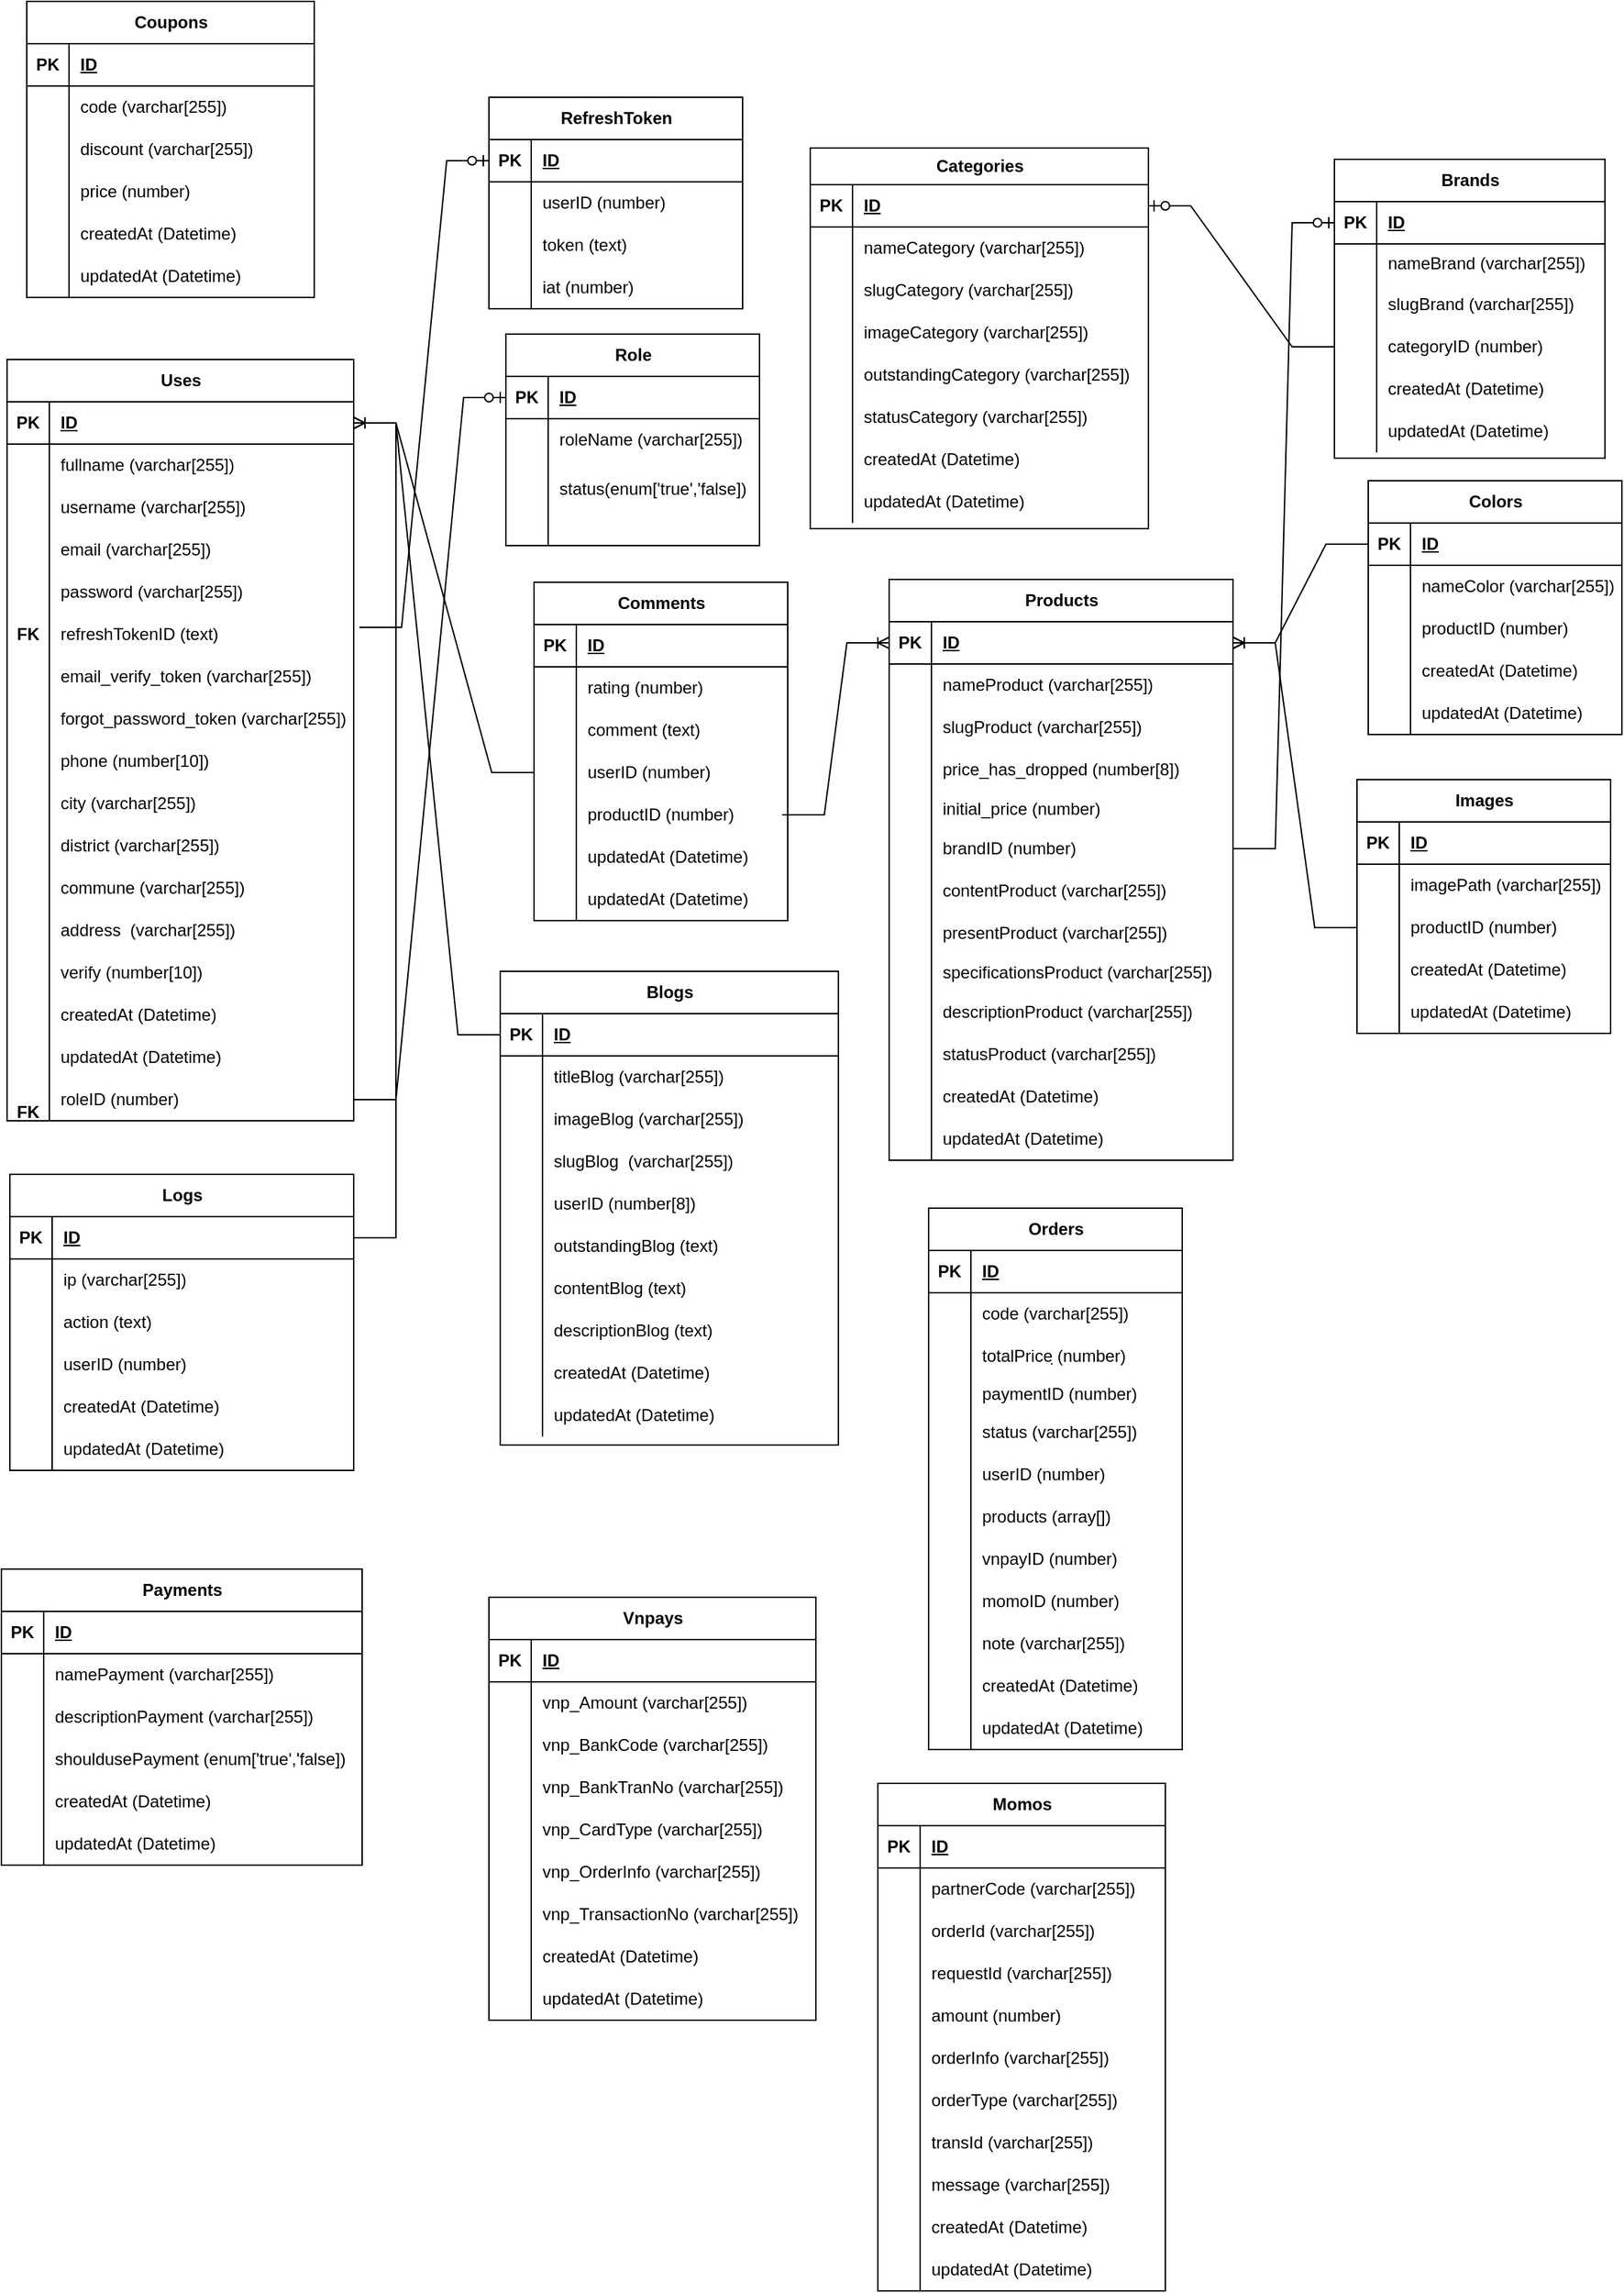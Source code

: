 <mxfile version="21.8.0" type="github">
  <diagram name="Trang-1" id="HFZAB9TipLMJUbm5E7J9">
    <mxGraphModel dx="1235" dy="2622" grid="1" gridSize="4" guides="1" tooltips="1" connect="1" arrows="1" fold="1" page="1" pageScale="1" pageWidth="1200" pageHeight="1920" math="0" shadow="0">
      <root>
        <mxCell id="0" />
        <mxCell id="1" parent="0" />
        <mxCell id="iUDl3XDyvXX3epN_kTBg-17" value="Uses" style="shape=table;startSize=30;container=1;collapsible=1;childLayout=tableLayout;fixedRows=1;rowLines=0;fontStyle=1;align=center;resizeLast=1;html=1;" vertex="1" parent="1">
          <mxGeometry x="30" y="30" width="246" height="540" as="geometry" />
        </mxCell>
        <mxCell id="iUDl3XDyvXX3epN_kTBg-18" value="" style="shape=tableRow;horizontal=0;startSize=0;swimlaneHead=0;swimlaneBody=0;fillColor=none;collapsible=0;dropTarget=0;points=[[0,0.5],[1,0.5]];portConstraint=eastwest;top=0;left=0;right=0;bottom=1;" vertex="1" parent="iUDl3XDyvXX3epN_kTBg-17">
          <mxGeometry y="30" width="246" height="30" as="geometry" />
        </mxCell>
        <mxCell id="iUDl3XDyvXX3epN_kTBg-19" value="PK" style="shape=partialRectangle;connectable=0;fillColor=none;top=0;left=0;bottom=0;right=0;fontStyle=1;overflow=hidden;whiteSpace=wrap;html=1;" vertex="1" parent="iUDl3XDyvXX3epN_kTBg-18">
          <mxGeometry width="30" height="30" as="geometry">
            <mxRectangle width="30" height="30" as="alternateBounds" />
          </mxGeometry>
        </mxCell>
        <mxCell id="iUDl3XDyvXX3epN_kTBg-20" value="ID" style="shape=partialRectangle;connectable=0;fillColor=none;top=0;left=0;bottom=0;right=0;align=left;spacingLeft=6;fontStyle=5;overflow=hidden;whiteSpace=wrap;html=1;" vertex="1" parent="iUDl3XDyvXX3epN_kTBg-18">
          <mxGeometry x="30" width="216" height="30" as="geometry">
            <mxRectangle width="216" height="30" as="alternateBounds" />
          </mxGeometry>
        </mxCell>
        <mxCell id="iUDl3XDyvXX3epN_kTBg-21" value="" style="shape=tableRow;horizontal=0;startSize=0;swimlaneHead=0;swimlaneBody=0;fillColor=none;collapsible=0;dropTarget=0;points=[[0,0.5],[1,0.5]];portConstraint=eastwest;top=0;left=0;right=0;bottom=0;" vertex="1" parent="iUDl3XDyvXX3epN_kTBg-17">
          <mxGeometry y="60" width="246" height="30" as="geometry" />
        </mxCell>
        <mxCell id="iUDl3XDyvXX3epN_kTBg-22" value="" style="shape=partialRectangle;connectable=0;fillColor=none;top=0;left=0;bottom=0;right=0;editable=1;overflow=hidden;whiteSpace=wrap;html=1;" vertex="1" parent="iUDl3XDyvXX3epN_kTBg-21">
          <mxGeometry width="30" height="30" as="geometry">
            <mxRectangle width="30" height="30" as="alternateBounds" />
          </mxGeometry>
        </mxCell>
        <mxCell id="iUDl3XDyvXX3epN_kTBg-23" value="fullname (varchar[255])" style="shape=partialRectangle;connectable=0;fillColor=none;top=0;left=0;bottom=0;right=0;align=left;spacingLeft=6;overflow=hidden;whiteSpace=wrap;html=1;" vertex="1" parent="iUDl3XDyvXX3epN_kTBg-21">
          <mxGeometry x="30" width="216" height="30" as="geometry">
            <mxRectangle width="216" height="30" as="alternateBounds" />
          </mxGeometry>
        </mxCell>
        <mxCell id="iUDl3XDyvXX3epN_kTBg-24" value="" style="shape=tableRow;horizontal=0;startSize=0;swimlaneHead=0;swimlaneBody=0;fillColor=none;collapsible=0;dropTarget=0;points=[[0,0.5],[1,0.5]];portConstraint=eastwest;top=0;left=0;right=0;bottom=0;" vertex="1" parent="iUDl3XDyvXX3epN_kTBg-17">
          <mxGeometry y="90" width="246" height="30" as="geometry" />
        </mxCell>
        <mxCell id="iUDl3XDyvXX3epN_kTBg-25" value="" style="shape=partialRectangle;connectable=0;fillColor=none;top=0;left=0;bottom=0;right=0;editable=1;overflow=hidden;whiteSpace=wrap;html=1;" vertex="1" parent="iUDl3XDyvXX3epN_kTBg-24">
          <mxGeometry width="30" height="30" as="geometry">
            <mxRectangle width="30" height="30" as="alternateBounds" />
          </mxGeometry>
        </mxCell>
        <mxCell id="iUDl3XDyvXX3epN_kTBg-26" value="username (varchar[255])" style="shape=partialRectangle;connectable=0;fillColor=none;top=0;left=0;bottom=0;right=0;align=left;spacingLeft=6;overflow=hidden;whiteSpace=wrap;html=1;" vertex="1" parent="iUDl3XDyvXX3epN_kTBg-24">
          <mxGeometry x="30" width="216" height="30" as="geometry">
            <mxRectangle width="216" height="30" as="alternateBounds" />
          </mxGeometry>
        </mxCell>
        <mxCell id="iUDl3XDyvXX3epN_kTBg-27" value="" style="shape=tableRow;horizontal=0;startSize=0;swimlaneHead=0;swimlaneBody=0;fillColor=none;collapsible=0;dropTarget=0;points=[[0,0.5],[1,0.5]];portConstraint=eastwest;top=0;left=0;right=0;bottom=0;" vertex="1" parent="iUDl3XDyvXX3epN_kTBg-17">
          <mxGeometry y="120" width="246" height="30" as="geometry" />
        </mxCell>
        <mxCell id="iUDl3XDyvXX3epN_kTBg-28" value="" style="shape=partialRectangle;connectable=0;fillColor=none;top=0;left=0;bottom=0;right=0;editable=1;overflow=hidden;whiteSpace=wrap;html=1;" vertex="1" parent="iUDl3XDyvXX3epN_kTBg-27">
          <mxGeometry width="30" height="30" as="geometry">
            <mxRectangle width="30" height="30" as="alternateBounds" />
          </mxGeometry>
        </mxCell>
        <mxCell id="iUDl3XDyvXX3epN_kTBg-29" value="email (varchar[255])" style="shape=partialRectangle;connectable=0;fillColor=none;top=0;left=0;bottom=0;right=0;align=left;spacingLeft=6;overflow=hidden;whiteSpace=wrap;html=1;" vertex="1" parent="iUDl3XDyvXX3epN_kTBg-27">
          <mxGeometry x="30" width="216" height="30" as="geometry">
            <mxRectangle width="216" height="30" as="alternateBounds" />
          </mxGeometry>
        </mxCell>
        <mxCell id="iUDl3XDyvXX3epN_kTBg-30" value="" style="shape=tableRow;horizontal=0;startSize=0;swimlaneHead=0;swimlaneBody=0;fillColor=none;collapsible=0;dropTarget=0;points=[[0,0.5],[1,0.5]];portConstraint=eastwest;top=0;left=0;right=0;bottom=0;" vertex="1" parent="iUDl3XDyvXX3epN_kTBg-17">
          <mxGeometry y="150" width="246" height="30" as="geometry" />
        </mxCell>
        <mxCell id="iUDl3XDyvXX3epN_kTBg-31" value="" style="shape=partialRectangle;connectable=0;fillColor=none;top=0;left=0;bottom=0;right=0;editable=1;overflow=hidden;whiteSpace=wrap;html=1;" vertex="1" parent="iUDl3XDyvXX3epN_kTBg-30">
          <mxGeometry width="30" height="30" as="geometry">
            <mxRectangle width="30" height="30" as="alternateBounds" />
          </mxGeometry>
        </mxCell>
        <mxCell id="iUDl3XDyvXX3epN_kTBg-32" value="password (varchar[255])" style="shape=partialRectangle;connectable=0;fillColor=none;top=0;left=0;bottom=0;right=0;align=left;spacingLeft=6;overflow=hidden;whiteSpace=wrap;html=1;" vertex="1" parent="iUDl3XDyvXX3epN_kTBg-30">
          <mxGeometry x="30" width="216" height="30" as="geometry">
            <mxRectangle width="216" height="30" as="alternateBounds" />
          </mxGeometry>
        </mxCell>
        <mxCell id="iUDl3XDyvXX3epN_kTBg-49" value="" style="shape=tableRow;horizontal=0;startSize=0;swimlaneHead=0;swimlaneBody=0;fillColor=none;collapsible=0;dropTarget=0;points=[[0,0.5],[1,0.5]];portConstraint=eastwest;top=0;left=0;right=0;bottom=0;" vertex="1" parent="iUDl3XDyvXX3epN_kTBg-17">
          <mxGeometry y="180" width="246" height="30" as="geometry" />
        </mxCell>
        <mxCell id="iUDl3XDyvXX3epN_kTBg-50" value="&lt;b&gt;FK&lt;/b&gt;" style="shape=partialRectangle;connectable=0;fillColor=none;top=0;left=0;bottom=0;right=0;editable=1;overflow=hidden;whiteSpace=wrap;html=1;" vertex="1" parent="iUDl3XDyvXX3epN_kTBg-49">
          <mxGeometry width="30" height="30" as="geometry">
            <mxRectangle width="30" height="30" as="alternateBounds" />
          </mxGeometry>
        </mxCell>
        <mxCell id="iUDl3XDyvXX3epN_kTBg-51" value="refreshTokenID (text)" style="shape=partialRectangle;connectable=0;fillColor=none;top=0;left=0;bottom=0;right=0;align=left;spacingLeft=6;overflow=hidden;whiteSpace=wrap;html=1;" vertex="1" parent="iUDl3XDyvXX3epN_kTBg-49">
          <mxGeometry x="30" width="216" height="30" as="geometry">
            <mxRectangle width="216" height="30" as="alternateBounds" />
          </mxGeometry>
        </mxCell>
        <mxCell id="iUDl3XDyvXX3epN_kTBg-52" value="" style="shape=tableRow;horizontal=0;startSize=0;swimlaneHead=0;swimlaneBody=0;fillColor=none;collapsible=0;dropTarget=0;points=[[0,0.5],[1,0.5]];portConstraint=eastwest;top=0;left=0;right=0;bottom=0;" vertex="1" parent="iUDl3XDyvXX3epN_kTBg-17">
          <mxGeometry y="210" width="246" height="30" as="geometry" />
        </mxCell>
        <mxCell id="iUDl3XDyvXX3epN_kTBg-53" value="" style="shape=partialRectangle;connectable=0;fillColor=none;top=0;left=0;bottom=0;right=0;editable=1;overflow=hidden;whiteSpace=wrap;html=1;" vertex="1" parent="iUDl3XDyvXX3epN_kTBg-52">
          <mxGeometry width="30" height="30" as="geometry">
            <mxRectangle width="30" height="30" as="alternateBounds" />
          </mxGeometry>
        </mxCell>
        <mxCell id="iUDl3XDyvXX3epN_kTBg-54" value="email_verify_token&amp;nbsp;(varchar[255])" style="shape=partialRectangle;connectable=0;fillColor=none;top=0;left=0;bottom=0;right=0;align=left;spacingLeft=6;overflow=hidden;whiteSpace=wrap;html=1;" vertex="1" parent="iUDl3XDyvXX3epN_kTBg-52">
          <mxGeometry x="30" width="216" height="30" as="geometry">
            <mxRectangle width="216" height="30" as="alternateBounds" />
          </mxGeometry>
        </mxCell>
        <mxCell id="iUDl3XDyvXX3epN_kTBg-68" value="" style="shape=tableRow;horizontal=0;startSize=0;swimlaneHead=0;swimlaneBody=0;fillColor=none;collapsible=0;dropTarget=0;points=[[0,0.5],[1,0.5]];portConstraint=eastwest;top=0;left=0;right=0;bottom=0;" vertex="1" parent="iUDl3XDyvXX3epN_kTBg-17">
          <mxGeometry y="240" width="246" height="30" as="geometry" />
        </mxCell>
        <mxCell id="iUDl3XDyvXX3epN_kTBg-69" value="" style="shape=partialRectangle;connectable=0;fillColor=none;top=0;left=0;bottom=0;right=0;editable=1;overflow=hidden;whiteSpace=wrap;html=1;" vertex="1" parent="iUDl3XDyvXX3epN_kTBg-68">
          <mxGeometry width="30" height="30" as="geometry">
            <mxRectangle width="30" height="30" as="alternateBounds" />
          </mxGeometry>
        </mxCell>
        <mxCell id="iUDl3XDyvXX3epN_kTBg-70" value="forgot_password_token (varchar[255])" style="shape=partialRectangle;connectable=0;fillColor=none;top=0;left=0;bottom=0;right=0;align=left;spacingLeft=6;overflow=hidden;whiteSpace=wrap;html=1;" vertex="1" parent="iUDl3XDyvXX3epN_kTBg-68">
          <mxGeometry x="30" width="216" height="30" as="geometry">
            <mxRectangle width="216" height="30" as="alternateBounds" />
          </mxGeometry>
        </mxCell>
        <mxCell id="iUDl3XDyvXX3epN_kTBg-71" value="" style="shape=tableRow;horizontal=0;startSize=0;swimlaneHead=0;swimlaneBody=0;fillColor=none;collapsible=0;dropTarget=0;points=[[0,0.5],[1,0.5]];portConstraint=eastwest;top=0;left=0;right=0;bottom=0;" vertex="1" parent="iUDl3XDyvXX3epN_kTBg-17">
          <mxGeometry y="270" width="246" height="30" as="geometry" />
        </mxCell>
        <mxCell id="iUDl3XDyvXX3epN_kTBg-72" value="" style="shape=partialRectangle;connectable=0;fillColor=none;top=0;left=0;bottom=0;right=0;editable=1;overflow=hidden;whiteSpace=wrap;html=1;" vertex="1" parent="iUDl3XDyvXX3epN_kTBg-71">
          <mxGeometry width="30" height="30" as="geometry">
            <mxRectangle width="30" height="30" as="alternateBounds" />
          </mxGeometry>
        </mxCell>
        <mxCell id="iUDl3XDyvXX3epN_kTBg-73" value="phone (number[10])" style="shape=partialRectangle;connectable=0;fillColor=none;top=0;left=0;bottom=0;right=0;align=left;spacingLeft=6;overflow=hidden;whiteSpace=wrap;html=1;" vertex="1" parent="iUDl3XDyvXX3epN_kTBg-71">
          <mxGeometry x="30" width="216" height="30" as="geometry">
            <mxRectangle width="216" height="30" as="alternateBounds" />
          </mxGeometry>
        </mxCell>
        <mxCell id="iUDl3XDyvXX3epN_kTBg-74" value="" style="shape=tableRow;horizontal=0;startSize=0;swimlaneHead=0;swimlaneBody=0;fillColor=none;collapsible=0;dropTarget=0;points=[[0,0.5],[1,0.5]];portConstraint=eastwest;top=0;left=0;right=0;bottom=0;" vertex="1" parent="iUDl3XDyvXX3epN_kTBg-17">
          <mxGeometry y="300" width="246" height="30" as="geometry" />
        </mxCell>
        <mxCell id="iUDl3XDyvXX3epN_kTBg-75" value="" style="shape=partialRectangle;connectable=0;fillColor=none;top=0;left=0;bottom=0;right=0;editable=1;overflow=hidden;whiteSpace=wrap;html=1;" vertex="1" parent="iUDl3XDyvXX3epN_kTBg-74">
          <mxGeometry width="30" height="30" as="geometry">
            <mxRectangle width="30" height="30" as="alternateBounds" />
          </mxGeometry>
        </mxCell>
        <mxCell id="iUDl3XDyvXX3epN_kTBg-76" value="city&amp;nbsp;(varchar[255])" style="shape=partialRectangle;connectable=0;fillColor=none;top=0;left=0;bottom=0;right=0;align=left;spacingLeft=6;overflow=hidden;whiteSpace=wrap;html=1;" vertex="1" parent="iUDl3XDyvXX3epN_kTBg-74">
          <mxGeometry x="30" width="216" height="30" as="geometry">
            <mxRectangle width="216" height="30" as="alternateBounds" />
          </mxGeometry>
        </mxCell>
        <mxCell id="iUDl3XDyvXX3epN_kTBg-77" value="" style="shape=tableRow;horizontal=0;startSize=0;swimlaneHead=0;swimlaneBody=0;fillColor=none;collapsible=0;dropTarget=0;points=[[0,0.5],[1,0.5]];portConstraint=eastwest;top=0;left=0;right=0;bottom=0;" vertex="1" parent="iUDl3XDyvXX3epN_kTBg-17">
          <mxGeometry y="330" width="246" height="30" as="geometry" />
        </mxCell>
        <mxCell id="iUDl3XDyvXX3epN_kTBg-78" value="" style="shape=partialRectangle;connectable=0;fillColor=none;top=0;left=0;bottom=0;right=0;editable=1;overflow=hidden;whiteSpace=wrap;html=1;" vertex="1" parent="iUDl3XDyvXX3epN_kTBg-77">
          <mxGeometry width="30" height="30" as="geometry">
            <mxRectangle width="30" height="30" as="alternateBounds" />
          </mxGeometry>
        </mxCell>
        <mxCell id="iUDl3XDyvXX3epN_kTBg-79" value="district&amp;nbsp;(varchar[255])" style="shape=partialRectangle;connectable=0;fillColor=none;top=0;left=0;bottom=0;right=0;align=left;spacingLeft=6;overflow=hidden;whiteSpace=wrap;html=1;" vertex="1" parent="iUDl3XDyvXX3epN_kTBg-77">
          <mxGeometry x="30" width="216" height="30" as="geometry">
            <mxRectangle width="216" height="30" as="alternateBounds" />
          </mxGeometry>
        </mxCell>
        <mxCell id="iUDl3XDyvXX3epN_kTBg-80" value="" style="shape=tableRow;horizontal=0;startSize=0;swimlaneHead=0;swimlaneBody=0;fillColor=none;collapsible=0;dropTarget=0;points=[[0,0.5],[1,0.5]];portConstraint=eastwest;top=0;left=0;right=0;bottom=0;" vertex="1" parent="iUDl3XDyvXX3epN_kTBg-17">
          <mxGeometry y="360" width="246" height="30" as="geometry" />
        </mxCell>
        <mxCell id="iUDl3XDyvXX3epN_kTBg-81" value="" style="shape=partialRectangle;connectable=0;fillColor=none;top=0;left=0;bottom=0;right=0;editable=1;overflow=hidden;whiteSpace=wrap;html=1;" vertex="1" parent="iUDl3XDyvXX3epN_kTBg-80">
          <mxGeometry width="30" height="30" as="geometry">
            <mxRectangle width="30" height="30" as="alternateBounds" />
          </mxGeometry>
        </mxCell>
        <mxCell id="iUDl3XDyvXX3epN_kTBg-82" value="commune&amp;nbsp;(varchar[255])" style="shape=partialRectangle;connectable=0;fillColor=none;top=0;left=0;bottom=0;right=0;align=left;spacingLeft=6;overflow=hidden;whiteSpace=wrap;html=1;" vertex="1" parent="iUDl3XDyvXX3epN_kTBg-80">
          <mxGeometry x="30" width="216" height="30" as="geometry">
            <mxRectangle width="216" height="30" as="alternateBounds" />
          </mxGeometry>
        </mxCell>
        <mxCell id="iUDl3XDyvXX3epN_kTBg-83" value="" style="shape=tableRow;horizontal=0;startSize=0;swimlaneHead=0;swimlaneBody=0;fillColor=none;collapsible=0;dropTarget=0;points=[[0,0.5],[1,0.5]];portConstraint=eastwest;top=0;left=0;right=0;bottom=0;" vertex="1" parent="iUDl3XDyvXX3epN_kTBg-17">
          <mxGeometry y="390" width="246" height="30" as="geometry" />
        </mxCell>
        <mxCell id="iUDl3XDyvXX3epN_kTBg-84" value="" style="shape=partialRectangle;connectable=0;fillColor=none;top=0;left=0;bottom=0;right=0;editable=1;overflow=hidden;whiteSpace=wrap;html=1;" vertex="1" parent="iUDl3XDyvXX3epN_kTBg-83">
          <mxGeometry width="30" height="30" as="geometry">
            <mxRectangle width="30" height="30" as="alternateBounds" />
          </mxGeometry>
        </mxCell>
        <mxCell id="iUDl3XDyvXX3epN_kTBg-85" value="address&amp;nbsp;&amp;nbsp;(varchar[255])" style="shape=partialRectangle;connectable=0;fillColor=none;top=0;left=0;bottom=0;right=0;align=left;spacingLeft=6;overflow=hidden;whiteSpace=wrap;html=1;" vertex="1" parent="iUDl3XDyvXX3epN_kTBg-83">
          <mxGeometry x="30" width="216" height="30" as="geometry">
            <mxRectangle width="216" height="30" as="alternateBounds" />
          </mxGeometry>
        </mxCell>
        <mxCell id="iUDl3XDyvXX3epN_kTBg-86" value="" style="shape=tableRow;horizontal=0;startSize=0;swimlaneHead=0;swimlaneBody=0;fillColor=none;collapsible=0;dropTarget=0;points=[[0,0.5],[1,0.5]];portConstraint=eastwest;top=0;left=0;right=0;bottom=0;" vertex="1" parent="iUDl3XDyvXX3epN_kTBg-17">
          <mxGeometry y="420" width="246" height="30" as="geometry" />
        </mxCell>
        <mxCell id="iUDl3XDyvXX3epN_kTBg-87" value="" style="shape=partialRectangle;connectable=0;fillColor=none;top=0;left=0;bottom=0;right=0;editable=1;overflow=hidden;whiteSpace=wrap;html=1;" vertex="1" parent="iUDl3XDyvXX3epN_kTBg-86">
          <mxGeometry width="30" height="30" as="geometry">
            <mxRectangle width="30" height="30" as="alternateBounds" />
          </mxGeometry>
        </mxCell>
        <mxCell id="iUDl3XDyvXX3epN_kTBg-88" value="verify (number[10])" style="shape=partialRectangle;connectable=0;fillColor=none;top=0;left=0;bottom=0;right=0;align=left;spacingLeft=6;overflow=hidden;whiteSpace=wrap;html=1;" vertex="1" parent="iUDl3XDyvXX3epN_kTBg-86">
          <mxGeometry x="30" width="216" height="30" as="geometry">
            <mxRectangle width="216" height="30" as="alternateBounds" />
          </mxGeometry>
        </mxCell>
        <mxCell id="iUDl3XDyvXX3epN_kTBg-89" value="" style="shape=tableRow;horizontal=0;startSize=0;swimlaneHead=0;swimlaneBody=0;fillColor=none;collapsible=0;dropTarget=0;points=[[0,0.5],[1,0.5]];portConstraint=eastwest;top=0;left=0;right=0;bottom=0;" vertex="1" parent="iUDl3XDyvXX3epN_kTBg-17">
          <mxGeometry y="450" width="246" height="30" as="geometry" />
        </mxCell>
        <mxCell id="iUDl3XDyvXX3epN_kTBg-90" value="" style="shape=partialRectangle;connectable=0;fillColor=none;top=0;left=0;bottom=0;right=0;editable=1;overflow=hidden;whiteSpace=wrap;html=1;" vertex="1" parent="iUDl3XDyvXX3epN_kTBg-89">
          <mxGeometry width="30" height="30" as="geometry">
            <mxRectangle width="30" height="30" as="alternateBounds" />
          </mxGeometry>
        </mxCell>
        <mxCell id="iUDl3XDyvXX3epN_kTBg-91" value="createdAt (Datetime)" style="shape=partialRectangle;connectable=0;fillColor=none;top=0;left=0;bottom=0;right=0;align=left;spacingLeft=6;overflow=hidden;whiteSpace=wrap;html=1;" vertex="1" parent="iUDl3XDyvXX3epN_kTBg-89">
          <mxGeometry x="30" width="216" height="30" as="geometry">
            <mxRectangle width="216" height="30" as="alternateBounds" />
          </mxGeometry>
        </mxCell>
        <mxCell id="iUDl3XDyvXX3epN_kTBg-92" value="" style="shape=tableRow;horizontal=0;startSize=0;swimlaneHead=0;swimlaneBody=0;fillColor=none;collapsible=0;dropTarget=0;points=[[0,0.5],[1,0.5]];portConstraint=eastwest;top=0;left=0;right=0;bottom=0;" vertex="1" parent="iUDl3XDyvXX3epN_kTBg-17">
          <mxGeometry y="480" width="246" height="30" as="geometry" />
        </mxCell>
        <mxCell id="iUDl3XDyvXX3epN_kTBg-93" value="" style="shape=partialRectangle;connectable=0;fillColor=none;top=0;left=0;bottom=0;right=0;editable=1;overflow=hidden;whiteSpace=wrap;html=1;" vertex="1" parent="iUDl3XDyvXX3epN_kTBg-92">
          <mxGeometry width="30" height="30" as="geometry">
            <mxRectangle width="30" height="30" as="alternateBounds" />
          </mxGeometry>
        </mxCell>
        <mxCell id="iUDl3XDyvXX3epN_kTBg-94" value="updatedAt (Datetime)" style="shape=partialRectangle;connectable=0;fillColor=none;top=0;left=0;bottom=0;right=0;align=left;spacingLeft=6;overflow=hidden;whiteSpace=wrap;html=1;" vertex="1" parent="iUDl3XDyvXX3epN_kTBg-92">
          <mxGeometry x="30" width="216" height="30" as="geometry">
            <mxRectangle width="216" height="30" as="alternateBounds" />
          </mxGeometry>
        </mxCell>
        <mxCell id="iUDl3XDyvXX3epN_kTBg-122" value="" style="shape=tableRow;horizontal=0;startSize=0;swimlaneHead=0;swimlaneBody=0;fillColor=none;collapsible=0;dropTarget=0;points=[[0,0.5],[1,0.5]];portConstraint=eastwest;top=0;left=0;right=0;bottom=0;" vertex="1" parent="iUDl3XDyvXX3epN_kTBg-17">
          <mxGeometry y="510" width="246" height="30" as="geometry" />
        </mxCell>
        <mxCell id="iUDl3XDyvXX3epN_kTBg-123" value="&#xa;&lt;b style=&quot;border-color: var(--border-color); color: rgb(0, 0, 0); font-family: Helvetica; font-size: 12px; font-style: normal; font-variant-ligatures: normal; font-variant-caps: normal; letter-spacing: normal; orphans: 2; text-align: center; text-indent: 0px; text-transform: none; widows: 2; word-spacing: 0px; -webkit-text-stroke-width: 0px; background-color: rgb(251, 251, 251); text-decoration-thickness: initial; text-decoration-style: initial; text-decoration-color: initial;&quot;&gt;FK&lt;/b&gt;&#xa;&#xa;" style="shape=partialRectangle;connectable=0;fillColor=none;top=0;left=0;bottom=0;right=0;editable=1;overflow=hidden;whiteSpace=wrap;html=1;" vertex="1" parent="iUDl3XDyvXX3epN_kTBg-122">
          <mxGeometry width="30" height="30" as="geometry">
            <mxRectangle width="30" height="30" as="alternateBounds" />
          </mxGeometry>
        </mxCell>
        <mxCell id="iUDl3XDyvXX3epN_kTBg-124" value="roleID (number)" style="shape=partialRectangle;connectable=0;fillColor=none;top=0;left=0;bottom=0;right=0;align=left;spacingLeft=6;overflow=hidden;whiteSpace=wrap;html=1;" vertex="1" parent="iUDl3XDyvXX3epN_kTBg-122">
          <mxGeometry x="30" width="216" height="30" as="geometry">
            <mxRectangle width="216" height="30" as="alternateBounds" />
          </mxGeometry>
        </mxCell>
        <mxCell id="iUDl3XDyvXX3epN_kTBg-55" value="RefreshToken" style="shape=table;startSize=30;container=1;collapsible=1;childLayout=tableLayout;fixedRows=1;rowLines=0;fontStyle=1;align=center;resizeLast=1;html=1;" vertex="1" parent="1">
          <mxGeometry x="372" y="-156" width="180" height="150" as="geometry" />
        </mxCell>
        <mxCell id="iUDl3XDyvXX3epN_kTBg-56" value="" style="shape=tableRow;horizontal=0;startSize=0;swimlaneHead=0;swimlaneBody=0;fillColor=none;collapsible=0;dropTarget=0;points=[[0,0.5],[1,0.5]];portConstraint=eastwest;top=0;left=0;right=0;bottom=1;" vertex="1" parent="iUDl3XDyvXX3epN_kTBg-55">
          <mxGeometry y="30" width="180" height="30" as="geometry" />
        </mxCell>
        <mxCell id="iUDl3XDyvXX3epN_kTBg-57" value="PK" style="shape=partialRectangle;connectable=0;fillColor=none;top=0;left=0;bottom=0;right=0;fontStyle=1;overflow=hidden;whiteSpace=wrap;html=1;" vertex="1" parent="iUDl3XDyvXX3epN_kTBg-56">
          <mxGeometry width="30" height="30" as="geometry">
            <mxRectangle width="30" height="30" as="alternateBounds" />
          </mxGeometry>
        </mxCell>
        <mxCell id="iUDl3XDyvXX3epN_kTBg-58" value="ID" style="shape=partialRectangle;connectable=0;fillColor=none;top=0;left=0;bottom=0;right=0;align=left;spacingLeft=6;fontStyle=5;overflow=hidden;whiteSpace=wrap;html=1;" vertex="1" parent="iUDl3XDyvXX3epN_kTBg-56">
          <mxGeometry x="30" width="150" height="30" as="geometry">
            <mxRectangle width="150" height="30" as="alternateBounds" />
          </mxGeometry>
        </mxCell>
        <mxCell id="iUDl3XDyvXX3epN_kTBg-59" value="" style="shape=tableRow;horizontal=0;startSize=0;swimlaneHead=0;swimlaneBody=0;fillColor=none;collapsible=0;dropTarget=0;points=[[0,0.5],[1,0.5]];portConstraint=eastwest;top=0;left=0;right=0;bottom=0;" vertex="1" parent="iUDl3XDyvXX3epN_kTBg-55">
          <mxGeometry y="60" width="180" height="30" as="geometry" />
        </mxCell>
        <mxCell id="iUDl3XDyvXX3epN_kTBg-60" value="" style="shape=partialRectangle;connectable=0;fillColor=none;top=0;left=0;bottom=0;right=0;editable=1;overflow=hidden;whiteSpace=wrap;html=1;" vertex="1" parent="iUDl3XDyvXX3epN_kTBg-59">
          <mxGeometry width="30" height="30" as="geometry">
            <mxRectangle width="30" height="30" as="alternateBounds" />
          </mxGeometry>
        </mxCell>
        <mxCell id="iUDl3XDyvXX3epN_kTBg-61" value="userID (number)" style="shape=partialRectangle;connectable=0;fillColor=none;top=0;left=0;bottom=0;right=0;align=left;spacingLeft=6;overflow=hidden;whiteSpace=wrap;html=1;" vertex="1" parent="iUDl3XDyvXX3epN_kTBg-59">
          <mxGeometry x="30" width="150" height="30" as="geometry">
            <mxRectangle width="150" height="30" as="alternateBounds" />
          </mxGeometry>
        </mxCell>
        <mxCell id="iUDl3XDyvXX3epN_kTBg-62" value="" style="shape=tableRow;horizontal=0;startSize=0;swimlaneHead=0;swimlaneBody=0;fillColor=none;collapsible=0;dropTarget=0;points=[[0,0.5],[1,0.5]];portConstraint=eastwest;top=0;left=0;right=0;bottom=0;" vertex="1" parent="iUDl3XDyvXX3epN_kTBg-55">
          <mxGeometry y="90" width="180" height="30" as="geometry" />
        </mxCell>
        <mxCell id="iUDl3XDyvXX3epN_kTBg-63" value="" style="shape=partialRectangle;connectable=0;fillColor=none;top=0;left=0;bottom=0;right=0;editable=1;overflow=hidden;whiteSpace=wrap;html=1;" vertex="1" parent="iUDl3XDyvXX3epN_kTBg-62">
          <mxGeometry width="30" height="30" as="geometry">
            <mxRectangle width="30" height="30" as="alternateBounds" />
          </mxGeometry>
        </mxCell>
        <mxCell id="iUDl3XDyvXX3epN_kTBg-64" value="token (text)" style="shape=partialRectangle;connectable=0;fillColor=none;top=0;left=0;bottom=0;right=0;align=left;spacingLeft=6;overflow=hidden;whiteSpace=wrap;html=1;" vertex="1" parent="iUDl3XDyvXX3epN_kTBg-62">
          <mxGeometry x="30" width="150" height="30" as="geometry">
            <mxRectangle width="150" height="30" as="alternateBounds" />
          </mxGeometry>
        </mxCell>
        <mxCell id="iUDl3XDyvXX3epN_kTBg-65" value="" style="shape=tableRow;horizontal=0;startSize=0;swimlaneHead=0;swimlaneBody=0;fillColor=none;collapsible=0;dropTarget=0;points=[[0,0.5],[1,0.5]];portConstraint=eastwest;top=0;left=0;right=0;bottom=0;" vertex="1" parent="iUDl3XDyvXX3epN_kTBg-55">
          <mxGeometry y="120" width="180" height="30" as="geometry" />
        </mxCell>
        <mxCell id="iUDl3XDyvXX3epN_kTBg-66" value="" style="shape=partialRectangle;connectable=0;fillColor=none;top=0;left=0;bottom=0;right=0;editable=1;overflow=hidden;whiteSpace=wrap;html=1;" vertex="1" parent="iUDl3XDyvXX3epN_kTBg-65">
          <mxGeometry width="30" height="30" as="geometry">
            <mxRectangle width="30" height="30" as="alternateBounds" />
          </mxGeometry>
        </mxCell>
        <mxCell id="iUDl3XDyvXX3epN_kTBg-67" value="iat (number)" style="shape=partialRectangle;connectable=0;fillColor=none;top=0;left=0;bottom=0;right=0;align=left;spacingLeft=6;overflow=hidden;whiteSpace=wrap;html=1;" vertex="1" parent="iUDl3XDyvXX3epN_kTBg-65">
          <mxGeometry x="30" width="150" height="30" as="geometry">
            <mxRectangle width="150" height="30" as="alternateBounds" />
          </mxGeometry>
        </mxCell>
        <mxCell id="iUDl3XDyvXX3epN_kTBg-104" value="" style="edgeStyle=entityRelationEdgeStyle;fontSize=12;html=1;endArrow=ERzeroToOne;endFill=1;rounded=0;entryX=0;entryY=0.5;entryDx=0;entryDy=0;" edge="1" parent="1" target="iUDl3XDyvXX3epN_kTBg-56">
          <mxGeometry width="100" height="100" relative="1" as="geometry">
            <mxPoint x="280" y="220" as="sourcePoint" />
            <mxPoint x="390" y="120" as="targetPoint" />
            <Array as="points">
              <mxPoint x="340" y="200" />
            </Array>
          </mxGeometry>
        </mxCell>
        <mxCell id="iUDl3XDyvXX3epN_kTBg-109" value="Role" style="shape=table;startSize=30;container=1;collapsible=1;childLayout=tableLayout;fixedRows=1;rowLines=0;fontStyle=1;align=center;resizeLast=1;html=1;" vertex="1" parent="1">
          <mxGeometry x="384" y="12" width="180" height="150" as="geometry" />
        </mxCell>
        <mxCell id="iUDl3XDyvXX3epN_kTBg-110" value="" style="shape=tableRow;horizontal=0;startSize=0;swimlaneHead=0;swimlaneBody=0;fillColor=none;collapsible=0;dropTarget=0;points=[[0,0.5],[1,0.5]];portConstraint=eastwest;top=0;left=0;right=0;bottom=1;" vertex="1" parent="iUDl3XDyvXX3epN_kTBg-109">
          <mxGeometry y="30" width="180" height="30" as="geometry" />
        </mxCell>
        <mxCell id="iUDl3XDyvXX3epN_kTBg-111" value="PK" style="shape=partialRectangle;connectable=0;fillColor=none;top=0;left=0;bottom=0;right=0;fontStyle=1;overflow=hidden;whiteSpace=wrap;html=1;" vertex="1" parent="iUDl3XDyvXX3epN_kTBg-110">
          <mxGeometry width="30" height="30" as="geometry">
            <mxRectangle width="30" height="30" as="alternateBounds" />
          </mxGeometry>
        </mxCell>
        <mxCell id="iUDl3XDyvXX3epN_kTBg-112" value="ID" style="shape=partialRectangle;connectable=0;fillColor=none;top=0;left=0;bottom=0;right=0;align=left;spacingLeft=6;fontStyle=5;overflow=hidden;whiteSpace=wrap;html=1;" vertex="1" parent="iUDl3XDyvXX3epN_kTBg-110">
          <mxGeometry x="30" width="150" height="30" as="geometry">
            <mxRectangle width="150" height="30" as="alternateBounds" />
          </mxGeometry>
        </mxCell>
        <mxCell id="iUDl3XDyvXX3epN_kTBg-113" value="" style="shape=tableRow;horizontal=0;startSize=0;swimlaneHead=0;swimlaneBody=0;fillColor=none;collapsible=0;dropTarget=0;points=[[0,0.5],[1,0.5]];portConstraint=eastwest;top=0;left=0;right=0;bottom=0;" vertex="1" parent="iUDl3XDyvXX3epN_kTBg-109">
          <mxGeometry y="60" width="180" height="30" as="geometry" />
        </mxCell>
        <mxCell id="iUDl3XDyvXX3epN_kTBg-114" value="" style="shape=partialRectangle;connectable=0;fillColor=none;top=0;left=0;bottom=0;right=0;editable=1;overflow=hidden;whiteSpace=wrap;html=1;" vertex="1" parent="iUDl3XDyvXX3epN_kTBg-113">
          <mxGeometry width="30" height="30" as="geometry">
            <mxRectangle width="30" height="30" as="alternateBounds" />
          </mxGeometry>
        </mxCell>
        <mxCell id="iUDl3XDyvXX3epN_kTBg-115" value="roleName (varchar[255])" style="shape=partialRectangle;connectable=0;fillColor=none;top=0;left=0;bottom=0;right=0;align=left;spacingLeft=6;overflow=hidden;whiteSpace=wrap;html=1;" vertex="1" parent="iUDl3XDyvXX3epN_kTBg-113">
          <mxGeometry x="30" width="150" height="30" as="geometry">
            <mxRectangle width="150" height="30" as="alternateBounds" />
          </mxGeometry>
        </mxCell>
        <mxCell id="iUDl3XDyvXX3epN_kTBg-116" value="" style="shape=tableRow;horizontal=0;startSize=0;swimlaneHead=0;swimlaneBody=0;fillColor=none;collapsible=0;dropTarget=0;points=[[0,0.5],[1,0.5]];portConstraint=eastwest;top=0;left=0;right=0;bottom=0;" vertex="1" parent="iUDl3XDyvXX3epN_kTBg-109">
          <mxGeometry y="90" width="180" height="40" as="geometry" />
        </mxCell>
        <mxCell id="iUDl3XDyvXX3epN_kTBg-117" value="" style="shape=partialRectangle;connectable=0;fillColor=none;top=0;left=0;bottom=0;right=0;editable=1;overflow=hidden;whiteSpace=wrap;html=1;" vertex="1" parent="iUDl3XDyvXX3epN_kTBg-116">
          <mxGeometry width="30" height="40" as="geometry">
            <mxRectangle width="30" height="40" as="alternateBounds" />
          </mxGeometry>
        </mxCell>
        <mxCell id="iUDl3XDyvXX3epN_kTBg-118" value="status(enum[&#39;true&#39;,&#39;false])" style="shape=partialRectangle;connectable=0;fillColor=none;top=0;left=0;bottom=0;right=0;align=left;spacingLeft=6;overflow=hidden;whiteSpace=wrap;html=1;" vertex="1" parent="iUDl3XDyvXX3epN_kTBg-116">
          <mxGeometry x="30" width="150" height="40" as="geometry">
            <mxRectangle width="150" height="40" as="alternateBounds" />
          </mxGeometry>
        </mxCell>
        <mxCell id="iUDl3XDyvXX3epN_kTBg-119" value="" style="shape=tableRow;horizontal=0;startSize=0;swimlaneHead=0;swimlaneBody=0;fillColor=none;collapsible=0;dropTarget=0;points=[[0,0.5],[1,0.5]];portConstraint=eastwest;top=0;left=0;right=0;bottom=0;" vertex="1" parent="iUDl3XDyvXX3epN_kTBg-109">
          <mxGeometry y="130" width="180" height="20" as="geometry" />
        </mxCell>
        <mxCell id="iUDl3XDyvXX3epN_kTBg-120" value="" style="shape=partialRectangle;connectable=0;fillColor=none;top=0;left=0;bottom=0;right=0;editable=1;overflow=hidden;whiteSpace=wrap;html=1;" vertex="1" parent="iUDl3XDyvXX3epN_kTBg-119">
          <mxGeometry width="30" height="20" as="geometry">
            <mxRectangle width="30" height="20" as="alternateBounds" />
          </mxGeometry>
        </mxCell>
        <mxCell id="iUDl3XDyvXX3epN_kTBg-121" value="" style="shape=partialRectangle;connectable=0;fillColor=none;top=0;left=0;bottom=0;right=0;align=left;spacingLeft=6;overflow=hidden;whiteSpace=wrap;html=1;" vertex="1" parent="iUDl3XDyvXX3epN_kTBg-119">
          <mxGeometry x="30" width="150" height="20" as="geometry">
            <mxRectangle width="150" height="20" as="alternateBounds" />
          </mxGeometry>
        </mxCell>
        <mxCell id="iUDl3XDyvXX3epN_kTBg-128" value="" style="edgeStyle=entityRelationEdgeStyle;fontSize=12;html=1;endArrow=ERzeroToOne;endFill=1;rounded=0;exitX=1;exitY=0.5;exitDx=0;exitDy=0;entryX=0;entryY=0.5;entryDx=0;entryDy=0;" edge="1" parent="1" source="iUDl3XDyvXX3epN_kTBg-122" target="iUDl3XDyvXX3epN_kTBg-110">
          <mxGeometry width="100" height="100" relative="1" as="geometry">
            <mxPoint x="300" y="230" as="sourcePoint" />
            <mxPoint x="350" y="410" as="targetPoint" />
            <Array as="points">
              <mxPoint x="330" y="260" />
              <mxPoint x="350" y="210" />
              <mxPoint x="340" y="250" />
              <mxPoint x="330" y="360" />
            </Array>
          </mxGeometry>
        </mxCell>
        <mxCell id="iUDl3XDyvXX3epN_kTBg-129" value="Brands" style="shape=table;startSize=30;container=1;collapsible=1;childLayout=tableLayout;fixedRows=1;rowLines=0;fontStyle=1;align=center;resizeLast=1;html=1;" vertex="1" parent="1">
          <mxGeometry x="972" y="-112" width="192" height="212" as="geometry" />
        </mxCell>
        <mxCell id="iUDl3XDyvXX3epN_kTBg-130" value="" style="shape=tableRow;horizontal=0;startSize=0;swimlaneHead=0;swimlaneBody=0;fillColor=none;collapsible=0;dropTarget=0;points=[[0,0.5],[1,0.5]];portConstraint=eastwest;top=0;left=0;right=0;bottom=1;" vertex="1" parent="iUDl3XDyvXX3epN_kTBg-129">
          <mxGeometry y="30" width="192" height="30" as="geometry" />
        </mxCell>
        <mxCell id="iUDl3XDyvXX3epN_kTBg-131" value="PK" style="shape=partialRectangle;connectable=0;fillColor=none;top=0;left=0;bottom=0;right=0;fontStyle=1;overflow=hidden;whiteSpace=wrap;html=1;" vertex="1" parent="iUDl3XDyvXX3epN_kTBg-130">
          <mxGeometry width="30" height="30" as="geometry">
            <mxRectangle width="30" height="30" as="alternateBounds" />
          </mxGeometry>
        </mxCell>
        <mxCell id="iUDl3XDyvXX3epN_kTBg-132" value="ID" style="shape=partialRectangle;connectable=0;fillColor=none;top=0;left=0;bottom=0;right=0;align=left;spacingLeft=6;fontStyle=5;overflow=hidden;whiteSpace=wrap;html=1;" vertex="1" parent="iUDl3XDyvXX3epN_kTBg-130">
          <mxGeometry x="30" width="162" height="30" as="geometry">
            <mxRectangle width="162" height="30" as="alternateBounds" />
          </mxGeometry>
        </mxCell>
        <mxCell id="iUDl3XDyvXX3epN_kTBg-133" value="" style="shape=tableRow;horizontal=0;startSize=0;swimlaneHead=0;swimlaneBody=0;fillColor=none;collapsible=0;dropTarget=0;points=[[0,0.5],[1,0.5]];portConstraint=eastwest;top=0;left=0;right=0;bottom=0;" vertex="1" parent="iUDl3XDyvXX3epN_kTBg-129">
          <mxGeometry y="60" width="192" height="28" as="geometry" />
        </mxCell>
        <mxCell id="iUDl3XDyvXX3epN_kTBg-134" value="" style="shape=partialRectangle;connectable=0;fillColor=none;top=0;left=0;bottom=0;right=0;editable=1;overflow=hidden;whiteSpace=wrap;html=1;" vertex="1" parent="iUDl3XDyvXX3epN_kTBg-133">
          <mxGeometry width="30" height="28" as="geometry">
            <mxRectangle width="30" height="28" as="alternateBounds" />
          </mxGeometry>
        </mxCell>
        <mxCell id="iUDl3XDyvXX3epN_kTBg-135" value="nameBrand (varchar[255])" style="shape=partialRectangle;connectable=0;fillColor=none;top=0;left=0;bottom=0;right=0;align=left;spacingLeft=6;overflow=hidden;whiteSpace=wrap;html=1;" vertex="1" parent="iUDl3XDyvXX3epN_kTBg-133">
          <mxGeometry x="30" width="162" height="28" as="geometry">
            <mxRectangle width="162" height="28" as="alternateBounds" />
          </mxGeometry>
        </mxCell>
        <mxCell id="iUDl3XDyvXX3epN_kTBg-136" value="" style="shape=tableRow;horizontal=0;startSize=0;swimlaneHead=0;swimlaneBody=0;fillColor=none;collapsible=0;dropTarget=0;points=[[0,0.5],[1,0.5]];portConstraint=eastwest;top=0;left=0;right=0;bottom=0;" vertex="1" parent="iUDl3XDyvXX3epN_kTBg-129">
          <mxGeometry y="88" width="192" height="30" as="geometry" />
        </mxCell>
        <mxCell id="iUDl3XDyvXX3epN_kTBg-137" value="" style="shape=partialRectangle;connectable=0;fillColor=none;top=0;left=0;bottom=0;right=0;editable=1;overflow=hidden;whiteSpace=wrap;html=1;" vertex="1" parent="iUDl3XDyvXX3epN_kTBg-136">
          <mxGeometry width="30" height="30" as="geometry">
            <mxRectangle width="30" height="30" as="alternateBounds" />
          </mxGeometry>
        </mxCell>
        <mxCell id="iUDl3XDyvXX3epN_kTBg-138" value="slugBrand (varchar[255])" style="shape=partialRectangle;connectable=0;fillColor=none;top=0;left=0;bottom=0;right=0;align=left;spacingLeft=6;overflow=hidden;whiteSpace=wrap;html=1;" vertex="1" parent="iUDl3XDyvXX3epN_kTBg-136">
          <mxGeometry x="30" width="162" height="30" as="geometry">
            <mxRectangle width="162" height="30" as="alternateBounds" />
          </mxGeometry>
        </mxCell>
        <mxCell id="iUDl3XDyvXX3epN_kTBg-139" value="" style="shape=tableRow;horizontal=0;startSize=0;swimlaneHead=0;swimlaneBody=0;fillColor=none;collapsible=0;dropTarget=0;points=[[0,0.5],[1,0.5]];portConstraint=eastwest;top=0;left=0;right=0;bottom=0;" vertex="1" parent="iUDl3XDyvXX3epN_kTBg-129">
          <mxGeometry y="118" width="192" height="30" as="geometry" />
        </mxCell>
        <mxCell id="iUDl3XDyvXX3epN_kTBg-140" value="" style="shape=partialRectangle;connectable=0;fillColor=none;top=0;left=0;bottom=0;right=0;editable=1;overflow=hidden;whiteSpace=wrap;html=1;" vertex="1" parent="iUDl3XDyvXX3epN_kTBg-139">
          <mxGeometry width="30" height="30" as="geometry">
            <mxRectangle width="30" height="30" as="alternateBounds" />
          </mxGeometry>
        </mxCell>
        <mxCell id="iUDl3XDyvXX3epN_kTBg-141" value="categoryID (number)" style="shape=partialRectangle;connectable=0;fillColor=none;top=0;left=0;bottom=0;right=0;align=left;spacingLeft=6;overflow=hidden;whiteSpace=wrap;html=1;" vertex="1" parent="iUDl3XDyvXX3epN_kTBg-139">
          <mxGeometry x="30" width="162" height="30" as="geometry">
            <mxRectangle width="162" height="30" as="alternateBounds" />
          </mxGeometry>
        </mxCell>
        <mxCell id="iUDl3XDyvXX3epN_kTBg-142" value="" style="shape=tableRow;horizontal=0;startSize=0;swimlaneHead=0;swimlaneBody=0;fillColor=none;collapsible=0;dropTarget=0;points=[[0,0.5],[1,0.5]];portConstraint=eastwest;top=0;left=0;right=0;bottom=0;" vertex="1" parent="iUDl3XDyvXX3epN_kTBg-129">
          <mxGeometry y="148" width="192" height="30" as="geometry" />
        </mxCell>
        <mxCell id="iUDl3XDyvXX3epN_kTBg-143" value="" style="shape=partialRectangle;connectable=0;fillColor=none;top=0;left=0;bottom=0;right=0;editable=1;overflow=hidden;whiteSpace=wrap;html=1;" vertex="1" parent="iUDl3XDyvXX3epN_kTBg-142">
          <mxGeometry width="30" height="30" as="geometry">
            <mxRectangle width="30" height="30" as="alternateBounds" />
          </mxGeometry>
        </mxCell>
        <mxCell id="iUDl3XDyvXX3epN_kTBg-144" value="createdAt (Datetime)" style="shape=partialRectangle;connectable=0;fillColor=none;top=0;left=0;bottom=0;right=0;align=left;spacingLeft=6;overflow=hidden;whiteSpace=wrap;html=1;" vertex="1" parent="iUDl3XDyvXX3epN_kTBg-142">
          <mxGeometry x="30" width="162" height="30" as="geometry">
            <mxRectangle width="162" height="30" as="alternateBounds" />
          </mxGeometry>
        </mxCell>
        <mxCell id="iUDl3XDyvXX3epN_kTBg-145" value="" style="shape=tableRow;horizontal=0;startSize=0;swimlaneHead=0;swimlaneBody=0;fillColor=none;collapsible=0;dropTarget=0;points=[[0,0.5],[1,0.5]];portConstraint=eastwest;top=0;left=0;right=0;bottom=0;" vertex="1" parent="iUDl3XDyvXX3epN_kTBg-129">
          <mxGeometry y="178" width="192" height="30" as="geometry" />
        </mxCell>
        <mxCell id="iUDl3XDyvXX3epN_kTBg-146" value="" style="shape=partialRectangle;connectable=0;fillColor=none;top=0;left=0;bottom=0;right=0;editable=1;overflow=hidden;whiteSpace=wrap;html=1;" vertex="1" parent="iUDl3XDyvXX3epN_kTBg-145">
          <mxGeometry width="30" height="30" as="geometry">
            <mxRectangle width="30" height="30" as="alternateBounds" />
          </mxGeometry>
        </mxCell>
        <mxCell id="iUDl3XDyvXX3epN_kTBg-147" value="updatedAt (Datetime)" style="shape=partialRectangle;connectable=0;fillColor=none;top=0;left=0;bottom=0;right=0;align=left;spacingLeft=6;overflow=hidden;whiteSpace=wrap;html=1;" vertex="1" parent="iUDl3XDyvXX3epN_kTBg-145">
          <mxGeometry x="30" width="162" height="30" as="geometry">
            <mxRectangle width="162" height="30" as="alternateBounds" />
          </mxGeometry>
        </mxCell>
        <mxCell id="iUDl3XDyvXX3epN_kTBg-148" value="Categories" style="shape=table;startSize=26;container=1;collapsible=1;childLayout=tableLayout;fixedRows=1;rowLines=0;fontStyle=1;align=center;resizeLast=1;html=1;" vertex="1" parent="1">
          <mxGeometry x="600" y="-120" width="240" height="270" as="geometry" />
        </mxCell>
        <mxCell id="iUDl3XDyvXX3epN_kTBg-149" value="" style="shape=tableRow;horizontal=0;startSize=0;swimlaneHead=0;swimlaneBody=0;fillColor=none;collapsible=0;dropTarget=0;points=[[0,0.5],[1,0.5]];portConstraint=eastwest;top=0;left=0;right=0;bottom=1;" vertex="1" parent="iUDl3XDyvXX3epN_kTBg-148">
          <mxGeometry y="26" width="240" height="30" as="geometry" />
        </mxCell>
        <mxCell id="iUDl3XDyvXX3epN_kTBg-150" value="PK" style="shape=partialRectangle;connectable=0;fillColor=none;top=0;left=0;bottom=0;right=0;fontStyle=1;overflow=hidden;whiteSpace=wrap;html=1;" vertex="1" parent="iUDl3XDyvXX3epN_kTBg-149">
          <mxGeometry width="30" height="30" as="geometry">
            <mxRectangle width="30" height="30" as="alternateBounds" />
          </mxGeometry>
        </mxCell>
        <mxCell id="iUDl3XDyvXX3epN_kTBg-151" value="ID" style="shape=partialRectangle;connectable=0;fillColor=none;top=0;left=0;bottom=0;right=0;align=left;spacingLeft=6;fontStyle=5;overflow=hidden;whiteSpace=wrap;html=1;" vertex="1" parent="iUDl3XDyvXX3epN_kTBg-149">
          <mxGeometry x="30" width="210" height="30" as="geometry">
            <mxRectangle width="210" height="30" as="alternateBounds" />
          </mxGeometry>
        </mxCell>
        <mxCell id="iUDl3XDyvXX3epN_kTBg-152" value="" style="shape=tableRow;horizontal=0;startSize=0;swimlaneHead=0;swimlaneBody=0;fillColor=none;collapsible=0;dropTarget=0;points=[[0,0.5],[1,0.5]];portConstraint=eastwest;top=0;left=0;right=0;bottom=0;" vertex="1" parent="iUDl3XDyvXX3epN_kTBg-148">
          <mxGeometry y="56" width="240" height="30" as="geometry" />
        </mxCell>
        <mxCell id="iUDl3XDyvXX3epN_kTBg-153" value="" style="shape=partialRectangle;connectable=0;fillColor=none;top=0;left=0;bottom=0;right=0;editable=1;overflow=hidden;whiteSpace=wrap;html=1;" vertex="1" parent="iUDl3XDyvXX3epN_kTBg-152">
          <mxGeometry width="30" height="30" as="geometry">
            <mxRectangle width="30" height="30" as="alternateBounds" />
          </mxGeometry>
        </mxCell>
        <mxCell id="iUDl3XDyvXX3epN_kTBg-154" value="nameCategory (varchar[255])" style="shape=partialRectangle;connectable=0;fillColor=none;top=0;left=0;bottom=0;right=0;align=left;spacingLeft=6;overflow=hidden;whiteSpace=wrap;html=1;" vertex="1" parent="iUDl3XDyvXX3epN_kTBg-152">
          <mxGeometry x="30" width="210" height="30" as="geometry">
            <mxRectangle width="210" height="30" as="alternateBounds" />
          </mxGeometry>
        </mxCell>
        <mxCell id="iUDl3XDyvXX3epN_kTBg-155" value="" style="shape=tableRow;horizontal=0;startSize=0;swimlaneHead=0;swimlaneBody=0;fillColor=none;collapsible=0;dropTarget=0;points=[[0,0.5],[1,0.5]];portConstraint=eastwest;top=0;left=0;right=0;bottom=0;" vertex="1" parent="iUDl3XDyvXX3epN_kTBg-148">
          <mxGeometry y="86" width="240" height="30" as="geometry" />
        </mxCell>
        <mxCell id="iUDl3XDyvXX3epN_kTBg-156" value="" style="shape=partialRectangle;connectable=0;fillColor=none;top=0;left=0;bottom=0;right=0;editable=1;overflow=hidden;whiteSpace=wrap;html=1;" vertex="1" parent="iUDl3XDyvXX3epN_kTBg-155">
          <mxGeometry width="30" height="30" as="geometry">
            <mxRectangle width="30" height="30" as="alternateBounds" />
          </mxGeometry>
        </mxCell>
        <mxCell id="iUDl3XDyvXX3epN_kTBg-157" value="slugCategory (varchar[255])" style="shape=partialRectangle;connectable=0;fillColor=none;top=0;left=0;bottom=0;right=0;align=left;spacingLeft=6;overflow=hidden;whiteSpace=wrap;html=1;" vertex="1" parent="iUDl3XDyvXX3epN_kTBg-155">
          <mxGeometry x="30" width="210" height="30" as="geometry">
            <mxRectangle width="210" height="30" as="alternateBounds" />
          </mxGeometry>
        </mxCell>
        <mxCell id="iUDl3XDyvXX3epN_kTBg-158" value="" style="shape=tableRow;horizontal=0;startSize=0;swimlaneHead=0;swimlaneBody=0;fillColor=none;collapsible=0;dropTarget=0;points=[[0,0.5],[1,0.5]];portConstraint=eastwest;top=0;left=0;right=0;bottom=0;" vertex="1" parent="iUDl3XDyvXX3epN_kTBg-148">
          <mxGeometry y="116" width="240" height="30" as="geometry" />
        </mxCell>
        <mxCell id="iUDl3XDyvXX3epN_kTBg-159" value="" style="shape=partialRectangle;connectable=0;fillColor=none;top=0;left=0;bottom=0;right=0;editable=1;overflow=hidden;whiteSpace=wrap;html=1;" vertex="1" parent="iUDl3XDyvXX3epN_kTBg-158">
          <mxGeometry width="30" height="30" as="geometry">
            <mxRectangle width="30" height="30" as="alternateBounds" />
          </mxGeometry>
        </mxCell>
        <mxCell id="iUDl3XDyvXX3epN_kTBg-160" value="imageCategory (varchar[255])" style="shape=partialRectangle;connectable=0;fillColor=none;top=0;left=0;bottom=0;right=0;align=left;spacingLeft=6;overflow=hidden;whiteSpace=wrap;html=1;" vertex="1" parent="iUDl3XDyvXX3epN_kTBg-158">
          <mxGeometry x="30" width="210" height="30" as="geometry">
            <mxRectangle width="210" height="30" as="alternateBounds" />
          </mxGeometry>
        </mxCell>
        <mxCell id="iUDl3XDyvXX3epN_kTBg-164" value="" style="shape=tableRow;horizontal=0;startSize=0;swimlaneHead=0;swimlaneBody=0;fillColor=none;collapsible=0;dropTarget=0;points=[[0,0.5],[1,0.5]];portConstraint=eastwest;top=0;left=0;right=0;bottom=0;" vertex="1" parent="iUDl3XDyvXX3epN_kTBg-148">
          <mxGeometry y="146" width="240" height="30" as="geometry" />
        </mxCell>
        <mxCell id="iUDl3XDyvXX3epN_kTBg-165" value="" style="shape=partialRectangle;connectable=0;fillColor=none;top=0;left=0;bottom=0;right=0;editable=1;overflow=hidden;whiteSpace=wrap;html=1;" vertex="1" parent="iUDl3XDyvXX3epN_kTBg-164">
          <mxGeometry width="30" height="30" as="geometry">
            <mxRectangle width="30" height="30" as="alternateBounds" />
          </mxGeometry>
        </mxCell>
        <mxCell id="iUDl3XDyvXX3epN_kTBg-166" value="outstandingCategory (varchar[255])" style="shape=partialRectangle;connectable=0;fillColor=none;top=0;left=0;bottom=0;right=0;align=left;spacingLeft=6;overflow=hidden;whiteSpace=wrap;html=1;" vertex="1" parent="iUDl3XDyvXX3epN_kTBg-164">
          <mxGeometry x="30" width="210" height="30" as="geometry">
            <mxRectangle width="210" height="30" as="alternateBounds" />
          </mxGeometry>
        </mxCell>
        <mxCell id="iUDl3XDyvXX3epN_kTBg-167" value="" style="shape=tableRow;horizontal=0;startSize=0;swimlaneHead=0;swimlaneBody=0;fillColor=none;collapsible=0;dropTarget=0;points=[[0,0.5],[1,0.5]];portConstraint=eastwest;top=0;left=0;right=0;bottom=0;" vertex="1" parent="iUDl3XDyvXX3epN_kTBg-148">
          <mxGeometry y="176" width="240" height="30" as="geometry" />
        </mxCell>
        <mxCell id="iUDl3XDyvXX3epN_kTBg-168" value="" style="shape=partialRectangle;connectable=0;fillColor=none;top=0;left=0;bottom=0;right=0;editable=1;overflow=hidden;whiteSpace=wrap;html=1;" vertex="1" parent="iUDl3XDyvXX3epN_kTBg-167">
          <mxGeometry width="30" height="30" as="geometry">
            <mxRectangle width="30" height="30" as="alternateBounds" />
          </mxGeometry>
        </mxCell>
        <mxCell id="iUDl3XDyvXX3epN_kTBg-169" value="statusCategory (varchar[255])" style="shape=partialRectangle;connectable=0;fillColor=none;top=0;left=0;bottom=0;right=0;align=left;spacingLeft=6;overflow=hidden;whiteSpace=wrap;html=1;" vertex="1" parent="iUDl3XDyvXX3epN_kTBg-167">
          <mxGeometry x="30" width="210" height="30" as="geometry">
            <mxRectangle width="210" height="30" as="alternateBounds" />
          </mxGeometry>
        </mxCell>
        <mxCell id="iUDl3XDyvXX3epN_kTBg-170" value="" style="shape=tableRow;horizontal=0;startSize=0;swimlaneHead=0;swimlaneBody=0;fillColor=none;collapsible=0;dropTarget=0;points=[[0,0.5],[1,0.5]];portConstraint=eastwest;top=0;left=0;right=0;bottom=0;" vertex="1" parent="iUDl3XDyvXX3epN_kTBg-148">
          <mxGeometry y="206" width="240" height="30" as="geometry" />
        </mxCell>
        <mxCell id="iUDl3XDyvXX3epN_kTBg-171" value="" style="shape=partialRectangle;connectable=0;fillColor=none;top=0;left=0;bottom=0;right=0;editable=1;overflow=hidden;whiteSpace=wrap;html=1;" vertex="1" parent="iUDl3XDyvXX3epN_kTBg-170">
          <mxGeometry width="30" height="30" as="geometry">
            <mxRectangle width="30" height="30" as="alternateBounds" />
          </mxGeometry>
        </mxCell>
        <mxCell id="iUDl3XDyvXX3epN_kTBg-172" value="createdAt (Datetime)" style="shape=partialRectangle;connectable=0;fillColor=none;top=0;left=0;bottom=0;right=0;align=left;spacingLeft=6;overflow=hidden;whiteSpace=wrap;html=1;" vertex="1" parent="iUDl3XDyvXX3epN_kTBg-170">
          <mxGeometry x="30" width="210" height="30" as="geometry">
            <mxRectangle width="210" height="30" as="alternateBounds" />
          </mxGeometry>
        </mxCell>
        <mxCell id="iUDl3XDyvXX3epN_kTBg-173" value="" style="shape=tableRow;horizontal=0;startSize=0;swimlaneHead=0;swimlaneBody=0;fillColor=none;collapsible=0;dropTarget=0;points=[[0,0.5],[1,0.5]];portConstraint=eastwest;top=0;left=0;right=0;bottom=0;" vertex="1" parent="iUDl3XDyvXX3epN_kTBg-148">
          <mxGeometry y="236" width="240" height="30" as="geometry" />
        </mxCell>
        <mxCell id="iUDl3XDyvXX3epN_kTBg-174" value="" style="shape=partialRectangle;connectable=0;fillColor=none;top=0;left=0;bottom=0;right=0;editable=1;overflow=hidden;whiteSpace=wrap;html=1;" vertex="1" parent="iUDl3XDyvXX3epN_kTBg-173">
          <mxGeometry width="30" height="30" as="geometry">
            <mxRectangle width="30" height="30" as="alternateBounds" />
          </mxGeometry>
        </mxCell>
        <mxCell id="iUDl3XDyvXX3epN_kTBg-175" value="updatedAt (Datetime)" style="shape=partialRectangle;connectable=0;fillColor=none;top=0;left=0;bottom=0;right=0;align=left;spacingLeft=6;overflow=hidden;whiteSpace=wrap;html=1;" vertex="1" parent="iUDl3XDyvXX3epN_kTBg-173">
          <mxGeometry x="30" width="210" height="30" as="geometry">
            <mxRectangle width="210" height="30" as="alternateBounds" />
          </mxGeometry>
        </mxCell>
        <mxCell id="iUDl3XDyvXX3epN_kTBg-177" value="" style="edgeStyle=entityRelationEdgeStyle;fontSize=12;html=1;endArrow=ERzeroToOne;endFill=1;rounded=0;exitX=0;exitY=0.5;exitDx=0;exitDy=0;entryX=1;entryY=0.5;entryDx=0;entryDy=0;" edge="1" parent="1" source="iUDl3XDyvXX3epN_kTBg-139" target="iUDl3XDyvXX3epN_kTBg-149">
          <mxGeometry width="100" height="100" relative="1" as="geometry">
            <mxPoint x="724" y="217" as="sourcePoint" />
            <mxPoint x="848" y="372" as="targetPoint" />
            <Array as="points">
              <mxPoint x="908" y="196" />
              <mxPoint x="768" y="225" />
              <mxPoint x="784" y="197" />
              <mxPoint x="752" y="192" />
              <mxPoint x="780" y="88" />
              <mxPoint x="1116" y="493" />
              <mxPoint x="1140" y="325" />
              <mxPoint x="760" y="100" />
              <mxPoint x="772" y="140" />
              <mxPoint x="768" y="157" />
              <mxPoint x="754" y="-124" />
              <mxPoint x="1312" y="373" />
            </Array>
          </mxGeometry>
        </mxCell>
        <mxCell id="iUDl3XDyvXX3epN_kTBg-178" value="Products" style="shape=table;startSize=30;container=1;collapsible=1;childLayout=tableLayout;fixedRows=1;rowLines=0;fontStyle=1;align=center;resizeLast=1;html=1;" vertex="1" parent="1">
          <mxGeometry x="656" y="186" width="244" height="412" as="geometry" />
        </mxCell>
        <mxCell id="iUDl3XDyvXX3epN_kTBg-179" value="" style="shape=tableRow;horizontal=0;startSize=0;swimlaneHead=0;swimlaneBody=0;fillColor=none;collapsible=0;dropTarget=0;points=[[0,0.5],[1,0.5]];portConstraint=eastwest;top=0;left=0;right=0;bottom=1;" vertex="1" parent="iUDl3XDyvXX3epN_kTBg-178">
          <mxGeometry y="30" width="244" height="30" as="geometry" />
        </mxCell>
        <mxCell id="iUDl3XDyvXX3epN_kTBg-180" value="PK" style="shape=partialRectangle;connectable=0;fillColor=none;top=0;left=0;bottom=0;right=0;fontStyle=1;overflow=hidden;whiteSpace=wrap;html=1;" vertex="1" parent="iUDl3XDyvXX3epN_kTBg-179">
          <mxGeometry width="30" height="30" as="geometry">
            <mxRectangle width="30" height="30" as="alternateBounds" />
          </mxGeometry>
        </mxCell>
        <mxCell id="iUDl3XDyvXX3epN_kTBg-181" value="ID" style="shape=partialRectangle;connectable=0;fillColor=none;top=0;left=0;bottom=0;right=0;align=left;spacingLeft=6;fontStyle=5;overflow=hidden;whiteSpace=wrap;html=1;" vertex="1" parent="iUDl3XDyvXX3epN_kTBg-179">
          <mxGeometry x="30" width="214" height="30" as="geometry">
            <mxRectangle width="214" height="30" as="alternateBounds" />
          </mxGeometry>
        </mxCell>
        <mxCell id="iUDl3XDyvXX3epN_kTBg-182" value="" style="shape=tableRow;horizontal=0;startSize=0;swimlaneHead=0;swimlaneBody=0;fillColor=none;collapsible=0;dropTarget=0;points=[[0,0.5],[1,0.5]];portConstraint=eastwest;top=0;left=0;right=0;bottom=0;" vertex="1" parent="iUDl3XDyvXX3epN_kTBg-178">
          <mxGeometry y="60" width="244" height="30" as="geometry" />
        </mxCell>
        <mxCell id="iUDl3XDyvXX3epN_kTBg-183" value="" style="shape=partialRectangle;connectable=0;fillColor=none;top=0;left=0;bottom=0;right=0;editable=1;overflow=hidden;whiteSpace=wrap;html=1;" vertex="1" parent="iUDl3XDyvXX3epN_kTBg-182">
          <mxGeometry width="30" height="30" as="geometry">
            <mxRectangle width="30" height="30" as="alternateBounds" />
          </mxGeometry>
        </mxCell>
        <mxCell id="iUDl3XDyvXX3epN_kTBg-184" value="nameProduct (varchar[255])" style="shape=partialRectangle;connectable=0;fillColor=none;top=0;left=0;bottom=0;right=0;align=left;spacingLeft=6;overflow=hidden;whiteSpace=wrap;html=1;" vertex="1" parent="iUDl3XDyvXX3epN_kTBg-182">
          <mxGeometry x="30" width="214" height="30" as="geometry">
            <mxRectangle width="214" height="30" as="alternateBounds" />
          </mxGeometry>
        </mxCell>
        <mxCell id="iUDl3XDyvXX3epN_kTBg-185" value="" style="shape=tableRow;horizontal=0;startSize=0;swimlaneHead=0;swimlaneBody=0;fillColor=none;collapsible=0;dropTarget=0;points=[[0,0.5],[1,0.5]];portConstraint=eastwest;top=0;left=0;right=0;bottom=0;" vertex="1" parent="iUDl3XDyvXX3epN_kTBg-178">
          <mxGeometry y="90" width="244" height="30" as="geometry" />
        </mxCell>
        <mxCell id="iUDl3XDyvXX3epN_kTBg-186" value="" style="shape=partialRectangle;connectable=0;fillColor=none;top=0;left=0;bottom=0;right=0;editable=1;overflow=hidden;whiteSpace=wrap;html=1;" vertex="1" parent="iUDl3XDyvXX3epN_kTBg-185">
          <mxGeometry width="30" height="30" as="geometry">
            <mxRectangle width="30" height="30" as="alternateBounds" />
          </mxGeometry>
        </mxCell>
        <mxCell id="iUDl3XDyvXX3epN_kTBg-187" value="slugProduct (varchar[255])" style="shape=partialRectangle;connectable=0;fillColor=none;top=0;left=0;bottom=0;right=0;align=left;spacingLeft=6;overflow=hidden;whiteSpace=wrap;html=1;" vertex="1" parent="iUDl3XDyvXX3epN_kTBg-185">
          <mxGeometry x="30" width="214" height="30" as="geometry">
            <mxRectangle width="214" height="30" as="alternateBounds" />
          </mxGeometry>
        </mxCell>
        <mxCell id="iUDl3XDyvXX3epN_kTBg-188" value="" style="shape=tableRow;horizontal=0;startSize=0;swimlaneHead=0;swimlaneBody=0;fillColor=none;collapsible=0;dropTarget=0;points=[[0,0.5],[1,0.5]];portConstraint=eastwest;top=0;left=0;right=0;bottom=0;" vertex="1" parent="iUDl3XDyvXX3epN_kTBg-178">
          <mxGeometry y="120" width="244" height="30" as="geometry" />
        </mxCell>
        <mxCell id="iUDl3XDyvXX3epN_kTBg-189" value="" style="shape=partialRectangle;connectable=0;fillColor=none;top=0;left=0;bottom=0;right=0;editable=1;overflow=hidden;whiteSpace=wrap;html=1;" vertex="1" parent="iUDl3XDyvXX3epN_kTBg-188">
          <mxGeometry width="30" height="30" as="geometry">
            <mxRectangle width="30" height="30" as="alternateBounds" />
          </mxGeometry>
        </mxCell>
        <mxCell id="iUDl3XDyvXX3epN_kTBg-190" value="price_has_dropped (number[8])" style="shape=partialRectangle;connectable=0;fillColor=none;top=0;left=0;bottom=0;right=0;align=left;spacingLeft=6;overflow=hidden;whiteSpace=wrap;html=1;" vertex="1" parent="iUDl3XDyvXX3epN_kTBg-188">
          <mxGeometry x="30" width="214" height="30" as="geometry">
            <mxRectangle width="214" height="30" as="alternateBounds" />
          </mxGeometry>
        </mxCell>
        <mxCell id="iUDl3XDyvXX3epN_kTBg-191" value="" style="shape=tableRow;horizontal=0;startSize=0;swimlaneHead=0;swimlaneBody=0;fillColor=none;collapsible=0;dropTarget=0;points=[[0,0.5],[1,0.5]];portConstraint=eastwest;top=0;left=0;right=0;bottom=0;" vertex="1" parent="iUDl3XDyvXX3epN_kTBg-178">
          <mxGeometry y="150" width="244" height="26" as="geometry" />
        </mxCell>
        <mxCell id="iUDl3XDyvXX3epN_kTBg-192" value="" style="shape=partialRectangle;connectable=0;fillColor=none;top=0;left=0;bottom=0;right=0;editable=1;overflow=hidden;whiteSpace=wrap;html=1;" vertex="1" parent="iUDl3XDyvXX3epN_kTBg-191">
          <mxGeometry width="30" height="26" as="geometry">
            <mxRectangle width="30" height="26" as="alternateBounds" />
          </mxGeometry>
        </mxCell>
        <mxCell id="iUDl3XDyvXX3epN_kTBg-193" value="initial_price (number)" style="shape=partialRectangle;connectable=0;fillColor=none;top=0;left=0;bottom=0;right=0;align=left;spacingLeft=6;overflow=hidden;whiteSpace=wrap;html=1;" vertex="1" parent="iUDl3XDyvXX3epN_kTBg-191">
          <mxGeometry x="30" width="214" height="26" as="geometry">
            <mxRectangle width="214" height="26" as="alternateBounds" />
          </mxGeometry>
        </mxCell>
        <mxCell id="iUDl3XDyvXX3epN_kTBg-194" value="" style="shape=tableRow;horizontal=0;startSize=0;swimlaneHead=0;swimlaneBody=0;fillColor=none;collapsible=0;dropTarget=0;points=[[0,0.5],[1,0.5]];portConstraint=eastwest;top=0;left=0;right=0;bottom=0;" vertex="1" parent="iUDl3XDyvXX3epN_kTBg-178">
          <mxGeometry y="176" width="244" height="30" as="geometry" />
        </mxCell>
        <mxCell id="iUDl3XDyvXX3epN_kTBg-195" value="" style="shape=partialRectangle;connectable=0;fillColor=none;top=0;left=0;bottom=0;right=0;editable=1;overflow=hidden;whiteSpace=wrap;html=1;" vertex="1" parent="iUDl3XDyvXX3epN_kTBg-194">
          <mxGeometry width="30" height="30" as="geometry">
            <mxRectangle width="30" height="30" as="alternateBounds" />
          </mxGeometry>
        </mxCell>
        <mxCell id="iUDl3XDyvXX3epN_kTBg-196" value="brandID (number)" style="shape=partialRectangle;connectable=0;fillColor=none;top=0;left=0;bottom=0;right=0;align=left;spacingLeft=6;overflow=hidden;whiteSpace=wrap;html=1;" vertex="1" parent="iUDl3XDyvXX3epN_kTBg-194">
          <mxGeometry x="30" width="214" height="30" as="geometry">
            <mxRectangle width="214" height="30" as="alternateBounds" />
          </mxGeometry>
        </mxCell>
        <mxCell id="iUDl3XDyvXX3epN_kTBg-197" value="" style="shape=tableRow;horizontal=0;startSize=0;swimlaneHead=0;swimlaneBody=0;fillColor=none;collapsible=0;dropTarget=0;points=[[0,0.5],[1,0.5]];portConstraint=eastwest;top=0;left=0;right=0;bottom=0;" vertex="1" parent="iUDl3XDyvXX3epN_kTBg-178">
          <mxGeometry y="206" width="244" height="30" as="geometry" />
        </mxCell>
        <mxCell id="iUDl3XDyvXX3epN_kTBg-198" value="" style="shape=partialRectangle;connectable=0;fillColor=none;top=0;left=0;bottom=0;right=0;editable=1;overflow=hidden;whiteSpace=wrap;html=1;" vertex="1" parent="iUDl3XDyvXX3epN_kTBg-197">
          <mxGeometry width="30" height="30" as="geometry">
            <mxRectangle width="30" height="30" as="alternateBounds" />
          </mxGeometry>
        </mxCell>
        <mxCell id="iUDl3XDyvXX3epN_kTBg-199" value="contentProduct (varchar[255])" style="shape=partialRectangle;connectable=0;fillColor=none;top=0;left=0;bottom=0;right=0;align=left;spacingLeft=6;overflow=hidden;whiteSpace=wrap;html=1;" vertex="1" parent="iUDl3XDyvXX3epN_kTBg-197">
          <mxGeometry x="30" width="214" height="30" as="geometry">
            <mxRectangle width="214" height="30" as="alternateBounds" />
          </mxGeometry>
        </mxCell>
        <mxCell id="iUDl3XDyvXX3epN_kTBg-200" value="" style="shape=tableRow;horizontal=0;startSize=0;swimlaneHead=0;swimlaneBody=0;fillColor=none;collapsible=0;dropTarget=0;points=[[0,0.5],[1,0.5]];portConstraint=eastwest;top=0;left=0;right=0;bottom=0;" vertex="1" parent="iUDl3XDyvXX3epN_kTBg-178">
          <mxGeometry y="236" width="244" height="30" as="geometry" />
        </mxCell>
        <mxCell id="iUDl3XDyvXX3epN_kTBg-201" value="" style="shape=partialRectangle;connectable=0;fillColor=none;top=0;left=0;bottom=0;right=0;editable=1;overflow=hidden;whiteSpace=wrap;html=1;" vertex="1" parent="iUDl3XDyvXX3epN_kTBg-200">
          <mxGeometry width="30" height="30" as="geometry">
            <mxRectangle width="30" height="30" as="alternateBounds" />
          </mxGeometry>
        </mxCell>
        <mxCell id="iUDl3XDyvXX3epN_kTBg-202" value="presentProduct (varchar[255])" style="shape=partialRectangle;connectable=0;fillColor=none;top=0;left=0;bottom=0;right=0;align=left;spacingLeft=6;overflow=hidden;whiteSpace=wrap;html=1;" vertex="1" parent="iUDl3XDyvXX3epN_kTBg-200">
          <mxGeometry x="30" width="214" height="30" as="geometry">
            <mxRectangle width="214" height="30" as="alternateBounds" />
          </mxGeometry>
        </mxCell>
        <mxCell id="iUDl3XDyvXX3epN_kTBg-203" value="" style="shape=tableRow;horizontal=0;startSize=0;swimlaneHead=0;swimlaneBody=0;fillColor=none;collapsible=0;dropTarget=0;points=[[0,0.5],[1,0.5]];portConstraint=eastwest;top=0;left=0;right=0;bottom=0;" vertex="1" parent="iUDl3XDyvXX3epN_kTBg-178">
          <mxGeometry y="266" width="244" height="26" as="geometry" />
        </mxCell>
        <mxCell id="iUDl3XDyvXX3epN_kTBg-204" value="" style="shape=partialRectangle;connectable=0;fillColor=none;top=0;left=0;bottom=0;right=0;editable=1;overflow=hidden;whiteSpace=wrap;html=1;" vertex="1" parent="iUDl3XDyvXX3epN_kTBg-203">
          <mxGeometry width="30" height="26" as="geometry">
            <mxRectangle width="30" height="26" as="alternateBounds" />
          </mxGeometry>
        </mxCell>
        <mxCell id="iUDl3XDyvXX3epN_kTBg-205" value="specificationsProduct (varchar[255])" style="shape=partialRectangle;connectable=0;fillColor=none;top=0;left=0;bottom=0;right=0;align=left;spacingLeft=6;overflow=hidden;whiteSpace=wrap;html=1;" vertex="1" parent="iUDl3XDyvXX3epN_kTBg-203">
          <mxGeometry x="30" width="214" height="26" as="geometry">
            <mxRectangle width="214" height="26" as="alternateBounds" />
          </mxGeometry>
        </mxCell>
        <mxCell id="iUDl3XDyvXX3epN_kTBg-206" value="" style="shape=tableRow;horizontal=0;startSize=0;swimlaneHead=0;swimlaneBody=0;fillColor=none;collapsible=0;dropTarget=0;points=[[0,0.5],[1,0.5]];portConstraint=eastwest;top=0;left=0;right=0;bottom=0;" vertex="1" parent="iUDl3XDyvXX3epN_kTBg-178">
          <mxGeometry y="292" width="244" height="30" as="geometry" />
        </mxCell>
        <mxCell id="iUDl3XDyvXX3epN_kTBg-207" value="" style="shape=partialRectangle;connectable=0;fillColor=none;top=0;left=0;bottom=0;right=0;editable=1;overflow=hidden;whiteSpace=wrap;html=1;" vertex="1" parent="iUDl3XDyvXX3epN_kTBg-206">
          <mxGeometry width="30" height="30" as="geometry">
            <mxRectangle width="30" height="30" as="alternateBounds" />
          </mxGeometry>
        </mxCell>
        <mxCell id="iUDl3XDyvXX3epN_kTBg-208" value="descriptionProduct (varchar[255])" style="shape=partialRectangle;connectable=0;fillColor=none;top=0;left=0;bottom=0;right=0;align=left;spacingLeft=6;overflow=hidden;whiteSpace=wrap;html=1;" vertex="1" parent="iUDl3XDyvXX3epN_kTBg-206">
          <mxGeometry x="30" width="214" height="30" as="geometry">
            <mxRectangle width="214" height="30" as="alternateBounds" />
          </mxGeometry>
        </mxCell>
        <mxCell id="iUDl3XDyvXX3epN_kTBg-209" value="" style="shape=tableRow;horizontal=0;startSize=0;swimlaneHead=0;swimlaneBody=0;fillColor=none;collapsible=0;dropTarget=0;points=[[0,0.5],[1,0.5]];portConstraint=eastwest;top=0;left=0;right=0;bottom=0;" vertex="1" parent="iUDl3XDyvXX3epN_kTBg-178">
          <mxGeometry y="322" width="244" height="30" as="geometry" />
        </mxCell>
        <mxCell id="iUDl3XDyvXX3epN_kTBg-210" value="" style="shape=partialRectangle;connectable=0;fillColor=none;top=0;left=0;bottom=0;right=0;editable=1;overflow=hidden;whiteSpace=wrap;html=1;" vertex="1" parent="iUDl3XDyvXX3epN_kTBg-209">
          <mxGeometry width="30" height="30" as="geometry">
            <mxRectangle width="30" height="30" as="alternateBounds" />
          </mxGeometry>
        </mxCell>
        <mxCell id="iUDl3XDyvXX3epN_kTBg-211" value="statusProduct (varchar[255])" style="shape=partialRectangle;connectable=0;fillColor=none;top=0;left=0;bottom=0;right=0;align=left;spacingLeft=6;overflow=hidden;whiteSpace=wrap;html=1;" vertex="1" parent="iUDl3XDyvXX3epN_kTBg-209">
          <mxGeometry x="30" width="214" height="30" as="geometry">
            <mxRectangle width="214" height="30" as="alternateBounds" />
          </mxGeometry>
        </mxCell>
        <mxCell id="iUDl3XDyvXX3epN_kTBg-212" value="" style="shape=tableRow;horizontal=0;startSize=0;swimlaneHead=0;swimlaneBody=0;fillColor=none;collapsible=0;dropTarget=0;points=[[0,0.5],[1,0.5]];portConstraint=eastwest;top=0;left=0;right=0;bottom=0;" vertex="1" parent="iUDl3XDyvXX3epN_kTBg-178">
          <mxGeometry y="352" width="244" height="30" as="geometry" />
        </mxCell>
        <mxCell id="iUDl3XDyvXX3epN_kTBg-213" value="" style="shape=partialRectangle;connectable=0;fillColor=none;top=0;left=0;bottom=0;right=0;editable=1;overflow=hidden;whiteSpace=wrap;html=1;" vertex="1" parent="iUDl3XDyvXX3epN_kTBg-212">
          <mxGeometry width="30" height="30" as="geometry">
            <mxRectangle width="30" height="30" as="alternateBounds" />
          </mxGeometry>
        </mxCell>
        <mxCell id="iUDl3XDyvXX3epN_kTBg-214" value="createdAt (Datetime)" style="shape=partialRectangle;connectable=0;fillColor=none;top=0;left=0;bottom=0;right=0;align=left;spacingLeft=6;overflow=hidden;whiteSpace=wrap;html=1;" vertex="1" parent="iUDl3XDyvXX3epN_kTBg-212">
          <mxGeometry x="30" width="214" height="30" as="geometry">
            <mxRectangle width="214" height="30" as="alternateBounds" />
          </mxGeometry>
        </mxCell>
        <mxCell id="iUDl3XDyvXX3epN_kTBg-215" value="" style="shape=tableRow;horizontal=0;startSize=0;swimlaneHead=0;swimlaneBody=0;fillColor=none;collapsible=0;dropTarget=0;points=[[0,0.5],[1,0.5]];portConstraint=eastwest;top=0;left=0;right=0;bottom=0;" vertex="1" parent="iUDl3XDyvXX3epN_kTBg-178">
          <mxGeometry y="382" width="244" height="30" as="geometry" />
        </mxCell>
        <mxCell id="iUDl3XDyvXX3epN_kTBg-216" value="" style="shape=partialRectangle;connectable=0;fillColor=none;top=0;left=0;bottom=0;right=0;editable=1;overflow=hidden;whiteSpace=wrap;html=1;" vertex="1" parent="iUDl3XDyvXX3epN_kTBg-215">
          <mxGeometry width="30" height="30" as="geometry">
            <mxRectangle width="30" height="30" as="alternateBounds" />
          </mxGeometry>
        </mxCell>
        <mxCell id="iUDl3XDyvXX3epN_kTBg-217" value="updatedAt (Datetime)" style="shape=partialRectangle;connectable=0;fillColor=none;top=0;left=0;bottom=0;right=0;align=left;spacingLeft=6;overflow=hidden;whiteSpace=wrap;html=1;" vertex="1" parent="iUDl3XDyvXX3epN_kTBg-215">
          <mxGeometry x="30" width="214" height="30" as="geometry">
            <mxRectangle width="214" height="30" as="alternateBounds" />
          </mxGeometry>
        </mxCell>
        <mxCell id="iUDl3XDyvXX3epN_kTBg-221" value="" style="edgeStyle=entityRelationEdgeStyle;fontSize=12;html=1;endArrow=ERzeroToOne;endFill=1;rounded=0;entryX=0;entryY=0.5;entryDx=0;entryDy=0;exitX=1;exitY=0.5;exitDx=0;exitDy=0;" edge="1" parent="1" source="iUDl3XDyvXX3epN_kTBg-194" target="iUDl3XDyvXX3epN_kTBg-130">
          <mxGeometry width="100" height="100" relative="1" as="geometry">
            <mxPoint x="920" y="391" as="sourcePoint" />
            <mxPoint x="620" y="324" as="targetPoint" />
            <Array as="points">
              <mxPoint x="620" y="477" />
              <mxPoint x="972" y="44" />
              <mxPoint x="636" y="449" />
              <mxPoint x="604" y="444" />
              <mxPoint x="992" y="577" />
              <mxPoint x="612" y="352" />
              <mxPoint x="624" y="392" />
              <mxPoint x="620" y="409" />
              <mxPoint x="606" y="128" />
              <mxPoint x="1164" y="625" />
            </Array>
          </mxGeometry>
        </mxCell>
        <mxCell id="iUDl3XDyvXX3epN_kTBg-224" value="Images" style="shape=table;startSize=30;container=1;collapsible=1;childLayout=tableLayout;fixedRows=1;rowLines=0;fontStyle=1;align=center;resizeLast=1;html=1;" vertex="1" parent="1">
          <mxGeometry x="988" y="328" width="180" height="180" as="geometry" />
        </mxCell>
        <mxCell id="iUDl3XDyvXX3epN_kTBg-225" value="" style="shape=tableRow;horizontal=0;startSize=0;swimlaneHead=0;swimlaneBody=0;fillColor=none;collapsible=0;dropTarget=0;points=[[0,0.5],[1,0.5]];portConstraint=eastwest;top=0;left=0;right=0;bottom=1;" vertex="1" parent="iUDl3XDyvXX3epN_kTBg-224">
          <mxGeometry y="30" width="180" height="30" as="geometry" />
        </mxCell>
        <mxCell id="iUDl3XDyvXX3epN_kTBg-226" value="PK" style="shape=partialRectangle;connectable=0;fillColor=none;top=0;left=0;bottom=0;right=0;fontStyle=1;overflow=hidden;whiteSpace=wrap;html=1;" vertex="1" parent="iUDl3XDyvXX3epN_kTBg-225">
          <mxGeometry width="30" height="30" as="geometry">
            <mxRectangle width="30" height="30" as="alternateBounds" />
          </mxGeometry>
        </mxCell>
        <mxCell id="iUDl3XDyvXX3epN_kTBg-227" value="ID" style="shape=partialRectangle;connectable=0;fillColor=none;top=0;left=0;bottom=0;right=0;align=left;spacingLeft=6;fontStyle=5;overflow=hidden;whiteSpace=wrap;html=1;" vertex="1" parent="iUDl3XDyvXX3epN_kTBg-225">
          <mxGeometry x="30" width="150" height="30" as="geometry">
            <mxRectangle width="150" height="30" as="alternateBounds" />
          </mxGeometry>
        </mxCell>
        <mxCell id="iUDl3XDyvXX3epN_kTBg-228" value="" style="shape=tableRow;horizontal=0;startSize=0;swimlaneHead=0;swimlaneBody=0;fillColor=none;collapsible=0;dropTarget=0;points=[[0,0.5],[1,0.5]];portConstraint=eastwest;top=0;left=0;right=0;bottom=0;" vertex="1" parent="iUDl3XDyvXX3epN_kTBg-224">
          <mxGeometry y="60" width="180" height="30" as="geometry" />
        </mxCell>
        <mxCell id="iUDl3XDyvXX3epN_kTBg-229" value="" style="shape=partialRectangle;connectable=0;fillColor=none;top=0;left=0;bottom=0;right=0;editable=1;overflow=hidden;whiteSpace=wrap;html=1;" vertex="1" parent="iUDl3XDyvXX3epN_kTBg-228">
          <mxGeometry width="30" height="30" as="geometry">
            <mxRectangle width="30" height="30" as="alternateBounds" />
          </mxGeometry>
        </mxCell>
        <mxCell id="iUDl3XDyvXX3epN_kTBg-230" value="imagePath (varchar[255])" style="shape=partialRectangle;connectable=0;fillColor=none;top=0;left=0;bottom=0;right=0;align=left;spacingLeft=6;overflow=hidden;whiteSpace=wrap;html=1;" vertex="1" parent="iUDl3XDyvXX3epN_kTBg-228">
          <mxGeometry x="30" width="150" height="30" as="geometry">
            <mxRectangle width="150" height="30" as="alternateBounds" />
          </mxGeometry>
        </mxCell>
        <mxCell id="iUDl3XDyvXX3epN_kTBg-231" value="" style="shape=tableRow;horizontal=0;startSize=0;swimlaneHead=0;swimlaneBody=0;fillColor=none;collapsible=0;dropTarget=0;points=[[0,0.5],[1,0.5]];portConstraint=eastwest;top=0;left=0;right=0;bottom=0;" vertex="1" parent="iUDl3XDyvXX3epN_kTBg-224">
          <mxGeometry y="90" width="180" height="30" as="geometry" />
        </mxCell>
        <mxCell id="iUDl3XDyvXX3epN_kTBg-232" value="" style="shape=partialRectangle;connectable=0;fillColor=none;top=0;left=0;bottom=0;right=0;editable=1;overflow=hidden;whiteSpace=wrap;html=1;" vertex="1" parent="iUDl3XDyvXX3epN_kTBg-231">
          <mxGeometry width="30" height="30" as="geometry">
            <mxRectangle width="30" height="30" as="alternateBounds" />
          </mxGeometry>
        </mxCell>
        <mxCell id="iUDl3XDyvXX3epN_kTBg-233" value="productID (number)" style="shape=partialRectangle;connectable=0;fillColor=none;top=0;left=0;bottom=0;right=0;align=left;spacingLeft=6;overflow=hidden;whiteSpace=wrap;html=1;" vertex="1" parent="iUDl3XDyvXX3epN_kTBg-231">
          <mxGeometry x="30" width="150" height="30" as="geometry">
            <mxRectangle width="150" height="30" as="alternateBounds" />
          </mxGeometry>
        </mxCell>
        <mxCell id="iUDl3XDyvXX3epN_kTBg-234" value="" style="shape=tableRow;horizontal=0;startSize=0;swimlaneHead=0;swimlaneBody=0;fillColor=none;collapsible=0;dropTarget=0;points=[[0,0.5],[1,0.5]];portConstraint=eastwest;top=0;left=0;right=0;bottom=0;" vertex="1" parent="iUDl3XDyvXX3epN_kTBg-224">
          <mxGeometry y="120" width="180" height="30" as="geometry" />
        </mxCell>
        <mxCell id="iUDl3XDyvXX3epN_kTBg-235" value="" style="shape=partialRectangle;connectable=0;fillColor=none;top=0;left=0;bottom=0;right=0;editable=1;overflow=hidden;whiteSpace=wrap;html=1;" vertex="1" parent="iUDl3XDyvXX3epN_kTBg-234">
          <mxGeometry width="30" height="30" as="geometry">
            <mxRectangle width="30" height="30" as="alternateBounds" />
          </mxGeometry>
        </mxCell>
        <mxCell id="iUDl3XDyvXX3epN_kTBg-236" value="createdAt (Datetime)" style="shape=partialRectangle;connectable=0;fillColor=none;top=0;left=0;bottom=0;right=0;align=left;spacingLeft=6;overflow=hidden;whiteSpace=wrap;html=1;" vertex="1" parent="iUDl3XDyvXX3epN_kTBg-234">
          <mxGeometry x="30" width="150" height="30" as="geometry">
            <mxRectangle width="150" height="30" as="alternateBounds" />
          </mxGeometry>
        </mxCell>
        <mxCell id="iUDl3XDyvXX3epN_kTBg-237" value="" style="shape=tableRow;horizontal=0;startSize=0;swimlaneHead=0;swimlaneBody=0;fillColor=none;collapsible=0;dropTarget=0;points=[[0,0.5],[1,0.5]];portConstraint=eastwest;top=0;left=0;right=0;bottom=0;" vertex="1" parent="iUDl3XDyvXX3epN_kTBg-224">
          <mxGeometry y="150" width="180" height="30" as="geometry" />
        </mxCell>
        <mxCell id="iUDl3XDyvXX3epN_kTBg-238" value="" style="shape=partialRectangle;connectable=0;fillColor=none;top=0;left=0;bottom=0;right=0;editable=1;overflow=hidden;whiteSpace=wrap;html=1;" vertex="1" parent="iUDl3XDyvXX3epN_kTBg-237">
          <mxGeometry width="30" height="30" as="geometry">
            <mxRectangle width="30" height="30" as="alternateBounds" />
          </mxGeometry>
        </mxCell>
        <mxCell id="iUDl3XDyvXX3epN_kTBg-239" value="updatedAt (Datetime)" style="shape=partialRectangle;connectable=0;fillColor=none;top=0;left=0;bottom=0;right=0;align=left;spacingLeft=6;overflow=hidden;whiteSpace=wrap;html=1;" vertex="1" parent="iUDl3XDyvXX3epN_kTBg-237">
          <mxGeometry x="30" width="150" height="30" as="geometry">
            <mxRectangle width="150" height="30" as="alternateBounds" />
          </mxGeometry>
        </mxCell>
        <mxCell id="iUDl3XDyvXX3epN_kTBg-244" value="Colors" style="shape=table;startSize=30;container=1;collapsible=1;childLayout=tableLayout;fixedRows=1;rowLines=0;fontStyle=1;align=center;resizeLast=1;html=1;" vertex="1" parent="1">
          <mxGeometry x="996" y="116" width="180" height="180" as="geometry" />
        </mxCell>
        <mxCell id="iUDl3XDyvXX3epN_kTBg-245" value="" style="shape=tableRow;horizontal=0;startSize=0;swimlaneHead=0;swimlaneBody=0;fillColor=none;collapsible=0;dropTarget=0;points=[[0,0.5],[1,0.5]];portConstraint=eastwest;top=0;left=0;right=0;bottom=1;" vertex="1" parent="iUDl3XDyvXX3epN_kTBg-244">
          <mxGeometry y="30" width="180" height="30" as="geometry" />
        </mxCell>
        <mxCell id="iUDl3XDyvXX3epN_kTBg-246" value="PK" style="shape=partialRectangle;connectable=0;fillColor=none;top=0;left=0;bottom=0;right=0;fontStyle=1;overflow=hidden;whiteSpace=wrap;html=1;" vertex="1" parent="iUDl3XDyvXX3epN_kTBg-245">
          <mxGeometry width="30" height="30" as="geometry">
            <mxRectangle width="30" height="30" as="alternateBounds" />
          </mxGeometry>
        </mxCell>
        <mxCell id="iUDl3XDyvXX3epN_kTBg-247" value="ID" style="shape=partialRectangle;connectable=0;fillColor=none;top=0;left=0;bottom=0;right=0;align=left;spacingLeft=6;fontStyle=5;overflow=hidden;whiteSpace=wrap;html=1;" vertex="1" parent="iUDl3XDyvXX3epN_kTBg-245">
          <mxGeometry x="30" width="150" height="30" as="geometry">
            <mxRectangle width="150" height="30" as="alternateBounds" />
          </mxGeometry>
        </mxCell>
        <mxCell id="iUDl3XDyvXX3epN_kTBg-248" value="" style="shape=tableRow;horizontal=0;startSize=0;swimlaneHead=0;swimlaneBody=0;fillColor=none;collapsible=0;dropTarget=0;points=[[0,0.5],[1,0.5]];portConstraint=eastwest;top=0;left=0;right=0;bottom=0;" vertex="1" parent="iUDl3XDyvXX3epN_kTBg-244">
          <mxGeometry y="60" width="180" height="30" as="geometry" />
        </mxCell>
        <mxCell id="iUDl3XDyvXX3epN_kTBg-249" value="" style="shape=partialRectangle;connectable=0;fillColor=none;top=0;left=0;bottom=0;right=0;editable=1;overflow=hidden;whiteSpace=wrap;html=1;" vertex="1" parent="iUDl3XDyvXX3epN_kTBg-248">
          <mxGeometry width="30" height="30" as="geometry">
            <mxRectangle width="30" height="30" as="alternateBounds" />
          </mxGeometry>
        </mxCell>
        <mxCell id="iUDl3XDyvXX3epN_kTBg-250" value="nameColor (varchar[255])" style="shape=partialRectangle;connectable=0;fillColor=none;top=0;left=0;bottom=0;right=0;align=left;spacingLeft=6;overflow=hidden;whiteSpace=wrap;html=1;" vertex="1" parent="iUDl3XDyvXX3epN_kTBg-248">
          <mxGeometry x="30" width="150" height="30" as="geometry">
            <mxRectangle width="150" height="30" as="alternateBounds" />
          </mxGeometry>
        </mxCell>
        <mxCell id="iUDl3XDyvXX3epN_kTBg-251" value="" style="shape=tableRow;horizontal=0;startSize=0;swimlaneHead=0;swimlaneBody=0;fillColor=none;collapsible=0;dropTarget=0;points=[[0,0.5],[1,0.5]];portConstraint=eastwest;top=0;left=0;right=0;bottom=0;" vertex="1" parent="iUDl3XDyvXX3epN_kTBg-244">
          <mxGeometry y="90" width="180" height="30" as="geometry" />
        </mxCell>
        <mxCell id="iUDl3XDyvXX3epN_kTBg-252" value="" style="shape=partialRectangle;connectable=0;fillColor=none;top=0;left=0;bottom=0;right=0;editable=1;overflow=hidden;whiteSpace=wrap;html=1;" vertex="1" parent="iUDl3XDyvXX3epN_kTBg-251">
          <mxGeometry width="30" height="30" as="geometry">
            <mxRectangle width="30" height="30" as="alternateBounds" />
          </mxGeometry>
        </mxCell>
        <mxCell id="iUDl3XDyvXX3epN_kTBg-253" value="productID (number)" style="shape=partialRectangle;connectable=0;fillColor=none;top=0;left=0;bottom=0;right=0;align=left;spacingLeft=6;overflow=hidden;whiteSpace=wrap;html=1;" vertex="1" parent="iUDl3XDyvXX3epN_kTBg-251">
          <mxGeometry x="30" width="150" height="30" as="geometry">
            <mxRectangle width="150" height="30" as="alternateBounds" />
          </mxGeometry>
        </mxCell>
        <mxCell id="iUDl3XDyvXX3epN_kTBg-254" value="" style="shape=tableRow;horizontal=0;startSize=0;swimlaneHead=0;swimlaneBody=0;fillColor=none;collapsible=0;dropTarget=0;points=[[0,0.5],[1,0.5]];portConstraint=eastwest;top=0;left=0;right=0;bottom=0;" vertex="1" parent="iUDl3XDyvXX3epN_kTBg-244">
          <mxGeometry y="120" width="180" height="30" as="geometry" />
        </mxCell>
        <mxCell id="iUDl3XDyvXX3epN_kTBg-255" value="" style="shape=partialRectangle;connectable=0;fillColor=none;top=0;left=0;bottom=0;right=0;editable=1;overflow=hidden;whiteSpace=wrap;html=1;" vertex="1" parent="iUDl3XDyvXX3epN_kTBg-254">
          <mxGeometry width="30" height="30" as="geometry">
            <mxRectangle width="30" height="30" as="alternateBounds" />
          </mxGeometry>
        </mxCell>
        <mxCell id="iUDl3XDyvXX3epN_kTBg-256" value="createdAt (Datetime)" style="shape=partialRectangle;connectable=0;fillColor=none;top=0;left=0;bottom=0;right=0;align=left;spacingLeft=6;overflow=hidden;whiteSpace=wrap;html=1;" vertex="1" parent="iUDl3XDyvXX3epN_kTBg-254">
          <mxGeometry x="30" width="150" height="30" as="geometry">
            <mxRectangle width="150" height="30" as="alternateBounds" />
          </mxGeometry>
        </mxCell>
        <mxCell id="iUDl3XDyvXX3epN_kTBg-257" value="" style="shape=tableRow;horizontal=0;startSize=0;swimlaneHead=0;swimlaneBody=0;fillColor=none;collapsible=0;dropTarget=0;points=[[0,0.5],[1,0.5]];portConstraint=eastwest;top=0;left=0;right=0;bottom=0;" vertex="1" parent="iUDl3XDyvXX3epN_kTBg-244">
          <mxGeometry y="150" width="180" height="30" as="geometry" />
        </mxCell>
        <mxCell id="iUDl3XDyvXX3epN_kTBg-258" value="" style="shape=partialRectangle;connectable=0;fillColor=none;top=0;left=0;bottom=0;right=0;editable=1;overflow=hidden;whiteSpace=wrap;html=1;" vertex="1" parent="iUDl3XDyvXX3epN_kTBg-257">
          <mxGeometry width="30" height="30" as="geometry">
            <mxRectangle width="30" height="30" as="alternateBounds" />
          </mxGeometry>
        </mxCell>
        <mxCell id="iUDl3XDyvXX3epN_kTBg-259" value="updatedAt (Datetime)" style="shape=partialRectangle;connectable=0;fillColor=none;top=0;left=0;bottom=0;right=0;align=left;spacingLeft=6;overflow=hidden;whiteSpace=wrap;html=1;" vertex="1" parent="iUDl3XDyvXX3epN_kTBg-257">
          <mxGeometry x="30" width="150" height="30" as="geometry">
            <mxRectangle width="150" height="30" as="alternateBounds" />
          </mxGeometry>
        </mxCell>
        <mxCell id="iUDl3XDyvXX3epN_kTBg-265" value="" style="edgeStyle=entityRelationEdgeStyle;fontSize=12;html=1;endArrow=ERoneToMany;rounded=0;entryX=1;entryY=0.5;entryDx=0;entryDy=0;" edge="1" parent="1" source="iUDl3XDyvXX3epN_kTBg-231" target="iUDl3XDyvXX3epN_kTBg-179">
          <mxGeometry width="100" height="100" relative="1" as="geometry">
            <mxPoint x="1292" y="193" as="sourcePoint" />
            <mxPoint x="1392" y="93" as="targetPoint" />
            <Array as="points">
              <mxPoint x="1512" y="69" />
            </Array>
          </mxGeometry>
        </mxCell>
        <mxCell id="iUDl3XDyvXX3epN_kTBg-266" value="" style="edgeStyle=entityRelationEdgeStyle;fontSize=12;html=1;endArrow=ERoneToMany;rounded=0;exitX=0;exitY=0.5;exitDx=0;exitDy=0;entryX=1;entryY=0.5;entryDx=0;entryDy=0;" edge="1" parent="1" source="iUDl3XDyvXX3epN_kTBg-245" target="iUDl3XDyvXX3epN_kTBg-179">
          <mxGeometry width="100" height="100" relative="1" as="geometry">
            <mxPoint x="1598" y="393" as="sourcePoint" />
            <mxPoint x="1378" y="64" as="targetPoint" />
            <Array as="points">
              <mxPoint x="1698" y="304" />
              <mxPoint x="1674" y="312" />
              <mxPoint x="1604" y="163" />
            </Array>
          </mxGeometry>
        </mxCell>
        <mxCell id="iUDl3XDyvXX3epN_kTBg-267" value="Blogs" style="shape=table;startSize=30;container=1;collapsible=1;childLayout=tableLayout;fixedRows=1;rowLines=0;fontStyle=1;align=center;resizeLast=1;html=1;" vertex="1" parent="1">
          <mxGeometry x="380" y="464" width="240" height="336" as="geometry" />
        </mxCell>
        <mxCell id="iUDl3XDyvXX3epN_kTBg-268" value="" style="shape=tableRow;horizontal=0;startSize=0;swimlaneHead=0;swimlaneBody=0;fillColor=none;collapsible=0;dropTarget=0;points=[[0,0.5],[1,0.5]];portConstraint=eastwest;top=0;left=0;right=0;bottom=1;" vertex="1" parent="iUDl3XDyvXX3epN_kTBg-267">
          <mxGeometry y="30" width="240" height="30" as="geometry" />
        </mxCell>
        <mxCell id="iUDl3XDyvXX3epN_kTBg-269" value="PK" style="shape=partialRectangle;connectable=0;fillColor=none;top=0;left=0;bottom=0;right=0;fontStyle=1;overflow=hidden;whiteSpace=wrap;html=1;" vertex="1" parent="iUDl3XDyvXX3epN_kTBg-268">
          <mxGeometry width="30" height="30" as="geometry">
            <mxRectangle width="30" height="30" as="alternateBounds" />
          </mxGeometry>
        </mxCell>
        <mxCell id="iUDl3XDyvXX3epN_kTBg-270" value="ID" style="shape=partialRectangle;connectable=0;fillColor=none;top=0;left=0;bottom=0;right=0;align=left;spacingLeft=6;fontStyle=5;overflow=hidden;whiteSpace=wrap;html=1;" vertex="1" parent="iUDl3XDyvXX3epN_kTBg-268">
          <mxGeometry x="30" width="210" height="30" as="geometry">
            <mxRectangle width="210" height="30" as="alternateBounds" />
          </mxGeometry>
        </mxCell>
        <mxCell id="iUDl3XDyvXX3epN_kTBg-271" value="" style="shape=tableRow;horizontal=0;startSize=0;swimlaneHead=0;swimlaneBody=0;fillColor=none;collapsible=0;dropTarget=0;points=[[0,0.5],[1,0.5]];portConstraint=eastwest;top=0;left=0;right=0;bottom=0;" vertex="1" parent="iUDl3XDyvXX3epN_kTBg-267">
          <mxGeometry y="60" width="240" height="30" as="geometry" />
        </mxCell>
        <mxCell id="iUDl3XDyvXX3epN_kTBg-272" value="" style="shape=partialRectangle;connectable=0;fillColor=none;top=0;left=0;bottom=0;right=0;editable=1;overflow=hidden;whiteSpace=wrap;html=1;" vertex="1" parent="iUDl3XDyvXX3epN_kTBg-271">
          <mxGeometry width="30" height="30" as="geometry">
            <mxRectangle width="30" height="30" as="alternateBounds" />
          </mxGeometry>
        </mxCell>
        <mxCell id="iUDl3XDyvXX3epN_kTBg-273" value="titleBlog (varchar[255])" style="shape=partialRectangle;connectable=0;fillColor=none;top=0;left=0;bottom=0;right=0;align=left;spacingLeft=6;overflow=hidden;whiteSpace=wrap;html=1;" vertex="1" parent="iUDl3XDyvXX3epN_kTBg-271">
          <mxGeometry x="30" width="210" height="30" as="geometry">
            <mxRectangle width="210" height="30" as="alternateBounds" />
          </mxGeometry>
        </mxCell>
        <mxCell id="iUDl3XDyvXX3epN_kTBg-274" value="" style="shape=tableRow;horizontal=0;startSize=0;swimlaneHead=0;swimlaneBody=0;fillColor=none;collapsible=0;dropTarget=0;points=[[0,0.5],[1,0.5]];portConstraint=eastwest;top=0;left=0;right=0;bottom=0;" vertex="1" parent="iUDl3XDyvXX3epN_kTBg-267">
          <mxGeometry y="90" width="240" height="30" as="geometry" />
        </mxCell>
        <mxCell id="iUDl3XDyvXX3epN_kTBg-275" value="" style="shape=partialRectangle;connectable=0;fillColor=none;top=0;left=0;bottom=0;right=0;editable=1;overflow=hidden;whiteSpace=wrap;html=1;" vertex="1" parent="iUDl3XDyvXX3epN_kTBg-274">
          <mxGeometry width="30" height="30" as="geometry">
            <mxRectangle width="30" height="30" as="alternateBounds" />
          </mxGeometry>
        </mxCell>
        <mxCell id="iUDl3XDyvXX3epN_kTBg-276" value="imageBlog (varchar[255])" style="shape=partialRectangle;connectable=0;fillColor=none;top=0;left=0;bottom=0;right=0;align=left;spacingLeft=6;overflow=hidden;whiteSpace=wrap;html=1;" vertex="1" parent="iUDl3XDyvXX3epN_kTBg-274">
          <mxGeometry x="30" width="210" height="30" as="geometry">
            <mxRectangle width="210" height="30" as="alternateBounds" />
          </mxGeometry>
        </mxCell>
        <mxCell id="iUDl3XDyvXX3epN_kTBg-277" value="" style="shape=tableRow;horizontal=0;startSize=0;swimlaneHead=0;swimlaneBody=0;fillColor=none;collapsible=0;dropTarget=0;points=[[0,0.5],[1,0.5]];portConstraint=eastwest;top=0;left=0;right=0;bottom=0;" vertex="1" parent="iUDl3XDyvXX3epN_kTBg-267">
          <mxGeometry y="120" width="240" height="30" as="geometry" />
        </mxCell>
        <mxCell id="iUDl3XDyvXX3epN_kTBg-278" value="" style="shape=partialRectangle;connectable=0;fillColor=none;top=0;left=0;bottom=0;right=0;editable=1;overflow=hidden;whiteSpace=wrap;html=1;" vertex="1" parent="iUDl3XDyvXX3epN_kTBg-277">
          <mxGeometry width="30" height="30" as="geometry">
            <mxRectangle width="30" height="30" as="alternateBounds" />
          </mxGeometry>
        </mxCell>
        <mxCell id="iUDl3XDyvXX3epN_kTBg-279" value="slugBlog&amp;nbsp;&amp;nbsp;(varchar[255])" style="shape=partialRectangle;connectable=0;fillColor=none;top=0;left=0;bottom=0;right=0;align=left;spacingLeft=6;overflow=hidden;whiteSpace=wrap;html=1;" vertex="1" parent="iUDl3XDyvXX3epN_kTBg-277">
          <mxGeometry x="30" width="210" height="30" as="geometry">
            <mxRectangle width="210" height="30" as="alternateBounds" />
          </mxGeometry>
        </mxCell>
        <mxCell id="iUDl3XDyvXX3epN_kTBg-280" value="" style="shape=tableRow;horizontal=0;startSize=0;swimlaneHead=0;swimlaneBody=0;fillColor=none;collapsible=0;dropTarget=0;points=[[0,0.5],[1,0.5]];portConstraint=eastwest;top=0;left=0;right=0;bottom=0;" vertex="1" parent="iUDl3XDyvXX3epN_kTBg-267">
          <mxGeometry y="150" width="240" height="30" as="geometry" />
        </mxCell>
        <mxCell id="iUDl3XDyvXX3epN_kTBg-281" value="" style="shape=partialRectangle;connectable=0;fillColor=none;top=0;left=0;bottom=0;right=0;editable=1;overflow=hidden;whiteSpace=wrap;html=1;" vertex="1" parent="iUDl3XDyvXX3epN_kTBg-280">
          <mxGeometry width="30" height="30" as="geometry">
            <mxRectangle width="30" height="30" as="alternateBounds" />
          </mxGeometry>
        </mxCell>
        <mxCell id="iUDl3XDyvXX3epN_kTBg-282" value="userID (number[8])" style="shape=partialRectangle;connectable=0;fillColor=none;top=0;left=0;bottom=0;right=0;align=left;spacingLeft=6;overflow=hidden;whiteSpace=wrap;html=1;" vertex="1" parent="iUDl3XDyvXX3epN_kTBg-280">
          <mxGeometry x="30" width="210" height="30" as="geometry">
            <mxRectangle width="210" height="30" as="alternateBounds" />
          </mxGeometry>
        </mxCell>
        <mxCell id="iUDl3XDyvXX3epN_kTBg-283" value="" style="shape=tableRow;horizontal=0;startSize=0;swimlaneHead=0;swimlaneBody=0;fillColor=none;collapsible=0;dropTarget=0;points=[[0,0.5],[1,0.5]];portConstraint=eastwest;top=0;left=0;right=0;bottom=0;" vertex="1" parent="iUDl3XDyvXX3epN_kTBg-267">
          <mxGeometry y="180" width="240" height="30" as="geometry" />
        </mxCell>
        <mxCell id="iUDl3XDyvXX3epN_kTBg-284" value="" style="shape=partialRectangle;connectable=0;fillColor=none;top=0;left=0;bottom=0;right=0;editable=1;overflow=hidden;whiteSpace=wrap;html=1;" vertex="1" parent="iUDl3XDyvXX3epN_kTBg-283">
          <mxGeometry width="30" height="30" as="geometry">
            <mxRectangle width="30" height="30" as="alternateBounds" />
          </mxGeometry>
        </mxCell>
        <mxCell id="iUDl3XDyvXX3epN_kTBg-285" value="outstandingBlog (text)" style="shape=partialRectangle;connectable=0;fillColor=none;top=0;left=0;bottom=0;right=0;align=left;spacingLeft=6;overflow=hidden;whiteSpace=wrap;html=1;" vertex="1" parent="iUDl3XDyvXX3epN_kTBg-283">
          <mxGeometry x="30" width="210" height="30" as="geometry">
            <mxRectangle width="210" height="30" as="alternateBounds" />
          </mxGeometry>
        </mxCell>
        <mxCell id="iUDl3XDyvXX3epN_kTBg-286" value="" style="shape=tableRow;horizontal=0;startSize=0;swimlaneHead=0;swimlaneBody=0;fillColor=none;collapsible=0;dropTarget=0;points=[[0,0.5],[1,0.5]];portConstraint=eastwest;top=0;left=0;right=0;bottom=0;" vertex="1" parent="iUDl3XDyvXX3epN_kTBg-267">
          <mxGeometry y="210" width="240" height="30" as="geometry" />
        </mxCell>
        <mxCell id="iUDl3XDyvXX3epN_kTBg-287" value="" style="shape=partialRectangle;connectable=0;fillColor=none;top=0;left=0;bottom=0;right=0;editable=1;overflow=hidden;whiteSpace=wrap;html=1;" vertex="1" parent="iUDl3XDyvXX3epN_kTBg-286">
          <mxGeometry width="30" height="30" as="geometry">
            <mxRectangle width="30" height="30" as="alternateBounds" />
          </mxGeometry>
        </mxCell>
        <mxCell id="iUDl3XDyvXX3epN_kTBg-288" value="contentBlog (text)" style="shape=partialRectangle;connectable=0;fillColor=none;top=0;left=0;bottom=0;right=0;align=left;spacingLeft=6;overflow=hidden;whiteSpace=wrap;html=1;" vertex="1" parent="iUDl3XDyvXX3epN_kTBg-286">
          <mxGeometry x="30" width="210" height="30" as="geometry">
            <mxRectangle width="210" height="30" as="alternateBounds" />
          </mxGeometry>
        </mxCell>
        <mxCell id="iUDl3XDyvXX3epN_kTBg-289" value="" style="shape=tableRow;horizontal=0;startSize=0;swimlaneHead=0;swimlaneBody=0;fillColor=none;collapsible=0;dropTarget=0;points=[[0,0.5],[1,0.5]];portConstraint=eastwest;top=0;left=0;right=0;bottom=0;" vertex="1" parent="iUDl3XDyvXX3epN_kTBg-267">
          <mxGeometry y="240" width="240" height="30" as="geometry" />
        </mxCell>
        <mxCell id="iUDl3XDyvXX3epN_kTBg-290" value="" style="shape=partialRectangle;connectable=0;fillColor=none;top=0;left=0;bottom=0;right=0;editable=1;overflow=hidden;whiteSpace=wrap;html=1;" vertex="1" parent="iUDl3XDyvXX3epN_kTBg-289">
          <mxGeometry width="30" height="30" as="geometry">
            <mxRectangle width="30" height="30" as="alternateBounds" />
          </mxGeometry>
        </mxCell>
        <mxCell id="iUDl3XDyvXX3epN_kTBg-291" value="descriptionBlog (text)" style="shape=partialRectangle;connectable=0;fillColor=none;top=0;left=0;bottom=0;right=0;align=left;spacingLeft=6;overflow=hidden;whiteSpace=wrap;html=1;" vertex="1" parent="iUDl3XDyvXX3epN_kTBg-289">
          <mxGeometry x="30" width="210" height="30" as="geometry">
            <mxRectangle width="210" height="30" as="alternateBounds" />
          </mxGeometry>
        </mxCell>
        <mxCell id="iUDl3XDyvXX3epN_kTBg-292" value="" style="shape=tableRow;horizontal=0;startSize=0;swimlaneHead=0;swimlaneBody=0;fillColor=none;collapsible=0;dropTarget=0;points=[[0,0.5],[1,0.5]];portConstraint=eastwest;top=0;left=0;right=0;bottom=0;" vertex="1" parent="iUDl3XDyvXX3epN_kTBg-267">
          <mxGeometry y="270" width="240" height="30" as="geometry" />
        </mxCell>
        <mxCell id="iUDl3XDyvXX3epN_kTBg-293" value="" style="shape=partialRectangle;connectable=0;fillColor=none;top=0;left=0;bottom=0;right=0;editable=1;overflow=hidden;whiteSpace=wrap;html=1;" vertex="1" parent="iUDl3XDyvXX3epN_kTBg-292">
          <mxGeometry width="30" height="30" as="geometry">
            <mxRectangle width="30" height="30" as="alternateBounds" />
          </mxGeometry>
        </mxCell>
        <mxCell id="iUDl3XDyvXX3epN_kTBg-294" value="createdAt (Datetime)" style="shape=partialRectangle;connectable=0;fillColor=none;top=0;left=0;bottom=0;right=0;align=left;spacingLeft=6;overflow=hidden;whiteSpace=wrap;html=1;" vertex="1" parent="iUDl3XDyvXX3epN_kTBg-292">
          <mxGeometry x="30" width="210" height="30" as="geometry">
            <mxRectangle width="210" height="30" as="alternateBounds" />
          </mxGeometry>
        </mxCell>
        <mxCell id="iUDl3XDyvXX3epN_kTBg-295" value="" style="shape=tableRow;horizontal=0;startSize=0;swimlaneHead=0;swimlaneBody=0;fillColor=none;collapsible=0;dropTarget=0;points=[[0,0.5],[1,0.5]];portConstraint=eastwest;top=0;left=0;right=0;bottom=0;" vertex="1" parent="iUDl3XDyvXX3epN_kTBg-267">
          <mxGeometry y="300" width="240" height="30" as="geometry" />
        </mxCell>
        <mxCell id="iUDl3XDyvXX3epN_kTBg-296" value="" style="shape=partialRectangle;connectable=0;fillColor=none;top=0;left=0;bottom=0;right=0;editable=1;overflow=hidden;whiteSpace=wrap;html=1;" vertex="1" parent="iUDl3XDyvXX3epN_kTBg-295">
          <mxGeometry width="30" height="30" as="geometry">
            <mxRectangle width="30" height="30" as="alternateBounds" />
          </mxGeometry>
        </mxCell>
        <mxCell id="iUDl3XDyvXX3epN_kTBg-297" value="updatedAt (Datetime)" style="shape=partialRectangle;connectable=0;fillColor=none;top=0;left=0;bottom=0;right=0;align=left;spacingLeft=6;overflow=hidden;whiteSpace=wrap;html=1;" vertex="1" parent="iUDl3XDyvXX3epN_kTBg-295">
          <mxGeometry x="30" width="210" height="30" as="geometry">
            <mxRectangle width="210" height="30" as="alternateBounds" />
          </mxGeometry>
        </mxCell>
        <mxCell id="iUDl3XDyvXX3epN_kTBg-301" value="" style="edgeStyle=entityRelationEdgeStyle;fontSize=12;html=1;endArrow=ERoneToMany;rounded=0;exitX=0;exitY=0.5;exitDx=0;exitDy=0;entryX=1;entryY=0.5;entryDx=0;entryDy=0;" edge="1" parent="1" source="iUDl3XDyvXX3epN_kTBg-268" target="iUDl3XDyvXX3epN_kTBg-18">
          <mxGeometry width="100" height="100" relative="1" as="geometry">
            <mxPoint x="570" y="-3" as="sourcePoint" />
            <mxPoint x="496" y="-172" as="targetPoint" />
            <Array as="points">
              <mxPoint x="888" y="74" />
              <mxPoint x="864" y="82" />
              <mxPoint x="794" y="-67" />
            </Array>
          </mxGeometry>
        </mxCell>
        <mxCell id="iUDl3XDyvXX3epN_kTBg-304" value="Comments" style="shape=table;startSize=30;container=1;collapsible=1;childLayout=tableLayout;fixedRows=1;rowLines=0;fontStyle=1;align=center;resizeLast=1;html=1;" vertex="1" parent="1">
          <mxGeometry x="404" y="188" width="180" height="240" as="geometry" />
        </mxCell>
        <mxCell id="iUDl3XDyvXX3epN_kTBg-305" value="" style="shape=tableRow;horizontal=0;startSize=0;swimlaneHead=0;swimlaneBody=0;fillColor=none;collapsible=0;dropTarget=0;points=[[0,0.5],[1,0.5]];portConstraint=eastwest;top=0;left=0;right=0;bottom=1;" vertex="1" parent="iUDl3XDyvXX3epN_kTBg-304">
          <mxGeometry y="30" width="180" height="30" as="geometry" />
        </mxCell>
        <mxCell id="iUDl3XDyvXX3epN_kTBg-306" value="PK" style="shape=partialRectangle;connectable=0;fillColor=none;top=0;left=0;bottom=0;right=0;fontStyle=1;overflow=hidden;whiteSpace=wrap;html=1;" vertex="1" parent="iUDl3XDyvXX3epN_kTBg-305">
          <mxGeometry width="30" height="30" as="geometry">
            <mxRectangle width="30" height="30" as="alternateBounds" />
          </mxGeometry>
        </mxCell>
        <mxCell id="iUDl3XDyvXX3epN_kTBg-307" value="ID" style="shape=partialRectangle;connectable=0;fillColor=none;top=0;left=0;bottom=0;right=0;align=left;spacingLeft=6;fontStyle=5;overflow=hidden;whiteSpace=wrap;html=1;" vertex="1" parent="iUDl3XDyvXX3epN_kTBg-305">
          <mxGeometry x="30" width="150" height="30" as="geometry">
            <mxRectangle width="150" height="30" as="alternateBounds" />
          </mxGeometry>
        </mxCell>
        <mxCell id="iUDl3XDyvXX3epN_kTBg-308" value="" style="shape=tableRow;horizontal=0;startSize=0;swimlaneHead=0;swimlaneBody=0;fillColor=none;collapsible=0;dropTarget=0;points=[[0,0.5],[1,0.5]];portConstraint=eastwest;top=0;left=0;right=0;bottom=0;" vertex="1" parent="iUDl3XDyvXX3epN_kTBg-304">
          <mxGeometry y="60" width="180" height="30" as="geometry" />
        </mxCell>
        <mxCell id="iUDl3XDyvXX3epN_kTBg-309" value="" style="shape=partialRectangle;connectable=0;fillColor=none;top=0;left=0;bottom=0;right=0;editable=1;overflow=hidden;whiteSpace=wrap;html=1;" vertex="1" parent="iUDl3XDyvXX3epN_kTBg-308">
          <mxGeometry width="30" height="30" as="geometry">
            <mxRectangle width="30" height="30" as="alternateBounds" />
          </mxGeometry>
        </mxCell>
        <mxCell id="iUDl3XDyvXX3epN_kTBg-310" value="rating (number)" style="shape=partialRectangle;connectable=0;fillColor=none;top=0;left=0;bottom=0;right=0;align=left;spacingLeft=6;overflow=hidden;whiteSpace=wrap;html=1;" vertex="1" parent="iUDl3XDyvXX3epN_kTBg-308">
          <mxGeometry x="30" width="150" height="30" as="geometry">
            <mxRectangle width="150" height="30" as="alternateBounds" />
          </mxGeometry>
        </mxCell>
        <mxCell id="iUDl3XDyvXX3epN_kTBg-311" value="" style="shape=tableRow;horizontal=0;startSize=0;swimlaneHead=0;swimlaneBody=0;fillColor=none;collapsible=0;dropTarget=0;points=[[0,0.5],[1,0.5]];portConstraint=eastwest;top=0;left=0;right=0;bottom=0;" vertex="1" parent="iUDl3XDyvXX3epN_kTBg-304">
          <mxGeometry y="90" width="180" height="30" as="geometry" />
        </mxCell>
        <mxCell id="iUDl3XDyvXX3epN_kTBg-312" value="" style="shape=partialRectangle;connectable=0;fillColor=none;top=0;left=0;bottom=0;right=0;editable=1;overflow=hidden;whiteSpace=wrap;html=1;" vertex="1" parent="iUDl3XDyvXX3epN_kTBg-311">
          <mxGeometry width="30" height="30" as="geometry">
            <mxRectangle width="30" height="30" as="alternateBounds" />
          </mxGeometry>
        </mxCell>
        <mxCell id="iUDl3XDyvXX3epN_kTBg-313" value="comment (text)" style="shape=partialRectangle;connectable=0;fillColor=none;top=0;left=0;bottom=0;right=0;align=left;spacingLeft=6;overflow=hidden;whiteSpace=wrap;html=1;" vertex="1" parent="iUDl3XDyvXX3epN_kTBg-311">
          <mxGeometry x="30" width="150" height="30" as="geometry">
            <mxRectangle width="150" height="30" as="alternateBounds" />
          </mxGeometry>
        </mxCell>
        <mxCell id="iUDl3XDyvXX3epN_kTBg-314" value="" style="shape=tableRow;horizontal=0;startSize=0;swimlaneHead=0;swimlaneBody=0;fillColor=none;collapsible=0;dropTarget=0;points=[[0,0.5],[1,0.5]];portConstraint=eastwest;top=0;left=0;right=0;bottom=0;" vertex="1" parent="iUDl3XDyvXX3epN_kTBg-304">
          <mxGeometry y="120" width="180" height="30" as="geometry" />
        </mxCell>
        <mxCell id="iUDl3XDyvXX3epN_kTBg-315" value="" style="shape=partialRectangle;connectable=0;fillColor=none;top=0;left=0;bottom=0;right=0;editable=1;overflow=hidden;whiteSpace=wrap;html=1;" vertex="1" parent="iUDl3XDyvXX3epN_kTBg-314">
          <mxGeometry width="30" height="30" as="geometry">
            <mxRectangle width="30" height="30" as="alternateBounds" />
          </mxGeometry>
        </mxCell>
        <mxCell id="iUDl3XDyvXX3epN_kTBg-316" value="userID (number)" style="shape=partialRectangle;connectable=0;fillColor=none;top=0;left=0;bottom=0;right=0;align=left;spacingLeft=6;overflow=hidden;whiteSpace=wrap;html=1;" vertex="1" parent="iUDl3XDyvXX3epN_kTBg-314">
          <mxGeometry x="30" width="150" height="30" as="geometry">
            <mxRectangle width="150" height="30" as="alternateBounds" />
          </mxGeometry>
        </mxCell>
        <mxCell id="iUDl3XDyvXX3epN_kTBg-317" value="" style="shape=tableRow;horizontal=0;startSize=0;swimlaneHead=0;swimlaneBody=0;fillColor=none;collapsible=0;dropTarget=0;points=[[0,0.5],[1,0.5]];portConstraint=eastwest;top=0;left=0;right=0;bottom=0;" vertex="1" parent="iUDl3XDyvXX3epN_kTBg-304">
          <mxGeometry y="150" width="180" height="30" as="geometry" />
        </mxCell>
        <mxCell id="iUDl3XDyvXX3epN_kTBg-318" value="" style="shape=partialRectangle;connectable=0;fillColor=none;top=0;left=0;bottom=0;right=0;editable=1;overflow=hidden;whiteSpace=wrap;html=1;" vertex="1" parent="iUDl3XDyvXX3epN_kTBg-317">
          <mxGeometry width="30" height="30" as="geometry">
            <mxRectangle width="30" height="30" as="alternateBounds" />
          </mxGeometry>
        </mxCell>
        <mxCell id="iUDl3XDyvXX3epN_kTBg-319" value="productID (number)" style="shape=partialRectangle;connectable=0;fillColor=none;top=0;left=0;bottom=0;right=0;align=left;spacingLeft=6;overflow=hidden;whiteSpace=wrap;html=1;" vertex="1" parent="iUDl3XDyvXX3epN_kTBg-317">
          <mxGeometry x="30" width="150" height="30" as="geometry">
            <mxRectangle width="150" height="30" as="alternateBounds" />
          </mxGeometry>
        </mxCell>
        <mxCell id="iUDl3XDyvXX3epN_kTBg-320" value="" style="shape=tableRow;horizontal=0;startSize=0;swimlaneHead=0;swimlaneBody=0;fillColor=none;collapsible=0;dropTarget=0;points=[[0,0.5],[1,0.5]];portConstraint=eastwest;top=0;left=0;right=0;bottom=0;" vertex="1" parent="iUDl3XDyvXX3epN_kTBg-304">
          <mxGeometry y="180" width="180" height="30" as="geometry" />
        </mxCell>
        <mxCell id="iUDl3XDyvXX3epN_kTBg-321" value="" style="shape=partialRectangle;connectable=0;fillColor=none;top=0;left=0;bottom=0;right=0;editable=1;overflow=hidden;whiteSpace=wrap;html=1;" vertex="1" parent="iUDl3XDyvXX3epN_kTBg-320">
          <mxGeometry width="30" height="30" as="geometry">
            <mxRectangle width="30" height="30" as="alternateBounds" />
          </mxGeometry>
        </mxCell>
        <mxCell id="iUDl3XDyvXX3epN_kTBg-322" value="updatedAt (Datetime)" style="shape=partialRectangle;connectable=0;fillColor=none;top=0;left=0;bottom=0;right=0;align=left;spacingLeft=6;overflow=hidden;whiteSpace=wrap;html=1;" vertex="1" parent="iUDl3XDyvXX3epN_kTBg-320">
          <mxGeometry x="30" width="150" height="30" as="geometry">
            <mxRectangle width="150" height="30" as="alternateBounds" />
          </mxGeometry>
        </mxCell>
        <mxCell id="iUDl3XDyvXX3epN_kTBg-328" value="" style="shape=tableRow;horizontal=0;startSize=0;swimlaneHead=0;swimlaneBody=0;fillColor=none;collapsible=0;dropTarget=0;points=[[0,0.5],[1,0.5]];portConstraint=eastwest;top=0;left=0;right=0;bottom=0;" vertex="1" parent="iUDl3XDyvXX3epN_kTBg-304">
          <mxGeometry y="210" width="180" height="30" as="geometry" />
        </mxCell>
        <mxCell id="iUDl3XDyvXX3epN_kTBg-329" value="" style="shape=partialRectangle;connectable=0;fillColor=none;top=0;left=0;bottom=0;right=0;editable=1;overflow=hidden;whiteSpace=wrap;html=1;" vertex="1" parent="iUDl3XDyvXX3epN_kTBg-328">
          <mxGeometry width="30" height="30" as="geometry">
            <mxRectangle width="30" height="30" as="alternateBounds" />
          </mxGeometry>
        </mxCell>
        <mxCell id="iUDl3XDyvXX3epN_kTBg-330" value="updatedAt (Datetime)" style="shape=partialRectangle;connectable=0;fillColor=none;top=0;left=0;bottom=0;right=0;align=left;spacingLeft=6;overflow=hidden;whiteSpace=wrap;html=1;" vertex="1" parent="iUDl3XDyvXX3epN_kTBg-328">
          <mxGeometry x="30" width="150" height="30" as="geometry">
            <mxRectangle width="150" height="30" as="alternateBounds" />
          </mxGeometry>
        </mxCell>
        <mxCell id="iUDl3XDyvXX3epN_kTBg-324" value="" style="edgeStyle=entityRelationEdgeStyle;fontSize=12;html=1;endArrow=ERoneToMany;rounded=0;exitX=0;exitY=0.5;exitDx=0;exitDy=0;entryX=1;entryY=0.5;entryDx=0;entryDy=0;" edge="1" parent="1" source="iUDl3XDyvXX3epN_kTBg-314" target="iUDl3XDyvXX3epN_kTBg-18">
          <mxGeometry width="100" height="100" relative="1" as="geometry">
            <mxPoint x="586" y="480" as="sourcePoint" />
            <mxPoint x="226" y="120" as="targetPoint" />
            <Array as="points">
              <mxPoint x="838" y="119" />
              <mxPoint x="586" y="317" />
              <mxPoint x="814" y="127" />
              <mxPoint x="744" y="-22" />
              <mxPoint x="234" y="125" />
            </Array>
          </mxGeometry>
        </mxCell>
        <mxCell id="iUDl3XDyvXX3epN_kTBg-327" value="" style="edgeStyle=entityRelationEdgeStyle;fontSize=12;html=1;endArrow=ERoneToMany;rounded=0;entryX=0;entryY=0.5;entryDx=0;entryDy=0;" edge="1" parent="1" target="iUDl3XDyvXX3epN_kTBg-179">
          <mxGeometry width="100" height="100" relative="1" as="geometry">
            <mxPoint x="580" y="353" as="sourcePoint" />
            <mxPoint x="1400" y="20" as="targetPoint" />
            <Array as="points">
              <mxPoint x="808" y="348" />
              <mxPoint x="1702" y="308" />
              <mxPoint x="1678" y="316" />
              <mxPoint x="1608" y="167" />
            </Array>
          </mxGeometry>
        </mxCell>
        <mxCell id="iUDl3XDyvXX3epN_kTBg-334" value="Coupons" style="shape=table;startSize=30;container=1;collapsible=1;childLayout=tableLayout;fixedRows=1;rowLines=0;fontStyle=1;align=center;resizeLast=1;html=1;" vertex="1" parent="1">
          <mxGeometry x="44" y="-224" width="204" height="210" as="geometry" />
        </mxCell>
        <mxCell id="iUDl3XDyvXX3epN_kTBg-335" value="" style="shape=tableRow;horizontal=0;startSize=0;swimlaneHead=0;swimlaneBody=0;fillColor=none;collapsible=0;dropTarget=0;points=[[0,0.5],[1,0.5]];portConstraint=eastwest;top=0;left=0;right=0;bottom=1;" vertex="1" parent="iUDl3XDyvXX3epN_kTBg-334">
          <mxGeometry y="30" width="204" height="30" as="geometry" />
        </mxCell>
        <mxCell id="iUDl3XDyvXX3epN_kTBg-336" value="PK" style="shape=partialRectangle;connectable=0;fillColor=none;top=0;left=0;bottom=0;right=0;fontStyle=1;overflow=hidden;whiteSpace=wrap;html=1;" vertex="1" parent="iUDl3XDyvXX3epN_kTBg-335">
          <mxGeometry width="30" height="30" as="geometry">
            <mxRectangle width="30" height="30" as="alternateBounds" />
          </mxGeometry>
        </mxCell>
        <mxCell id="iUDl3XDyvXX3epN_kTBg-337" value="ID" style="shape=partialRectangle;connectable=0;fillColor=none;top=0;left=0;bottom=0;right=0;align=left;spacingLeft=6;fontStyle=5;overflow=hidden;whiteSpace=wrap;html=1;" vertex="1" parent="iUDl3XDyvXX3epN_kTBg-335">
          <mxGeometry x="30" width="174" height="30" as="geometry">
            <mxRectangle width="174" height="30" as="alternateBounds" />
          </mxGeometry>
        </mxCell>
        <mxCell id="iUDl3XDyvXX3epN_kTBg-338" value="" style="shape=tableRow;horizontal=0;startSize=0;swimlaneHead=0;swimlaneBody=0;fillColor=none;collapsible=0;dropTarget=0;points=[[0,0.5],[1,0.5]];portConstraint=eastwest;top=0;left=0;right=0;bottom=0;" vertex="1" parent="iUDl3XDyvXX3epN_kTBg-334">
          <mxGeometry y="60" width="204" height="30" as="geometry" />
        </mxCell>
        <mxCell id="iUDl3XDyvXX3epN_kTBg-339" value="" style="shape=partialRectangle;connectable=0;fillColor=none;top=0;left=0;bottom=0;right=0;editable=1;overflow=hidden;whiteSpace=wrap;html=1;" vertex="1" parent="iUDl3XDyvXX3epN_kTBg-338">
          <mxGeometry width="30" height="30" as="geometry">
            <mxRectangle width="30" height="30" as="alternateBounds" />
          </mxGeometry>
        </mxCell>
        <mxCell id="iUDl3XDyvXX3epN_kTBg-340" value="code (varchar[255])" style="shape=partialRectangle;connectable=0;fillColor=none;top=0;left=0;bottom=0;right=0;align=left;spacingLeft=6;overflow=hidden;whiteSpace=wrap;html=1;" vertex="1" parent="iUDl3XDyvXX3epN_kTBg-338">
          <mxGeometry x="30" width="174" height="30" as="geometry">
            <mxRectangle width="174" height="30" as="alternateBounds" />
          </mxGeometry>
        </mxCell>
        <mxCell id="iUDl3XDyvXX3epN_kTBg-341" value="" style="shape=tableRow;horizontal=0;startSize=0;swimlaneHead=0;swimlaneBody=0;fillColor=none;collapsible=0;dropTarget=0;points=[[0,0.5],[1,0.5]];portConstraint=eastwest;top=0;left=0;right=0;bottom=0;" vertex="1" parent="iUDl3XDyvXX3epN_kTBg-334">
          <mxGeometry y="90" width="204" height="30" as="geometry" />
        </mxCell>
        <mxCell id="iUDl3XDyvXX3epN_kTBg-342" value="" style="shape=partialRectangle;connectable=0;fillColor=none;top=0;left=0;bottom=0;right=0;editable=1;overflow=hidden;whiteSpace=wrap;html=1;" vertex="1" parent="iUDl3XDyvXX3epN_kTBg-341">
          <mxGeometry width="30" height="30" as="geometry">
            <mxRectangle width="30" height="30" as="alternateBounds" />
          </mxGeometry>
        </mxCell>
        <mxCell id="iUDl3XDyvXX3epN_kTBg-343" value="discount (varchar[255])" style="shape=partialRectangle;connectable=0;fillColor=none;top=0;left=0;bottom=0;right=0;align=left;spacingLeft=6;overflow=hidden;whiteSpace=wrap;html=1;" vertex="1" parent="iUDl3XDyvXX3epN_kTBg-341">
          <mxGeometry x="30" width="174" height="30" as="geometry">
            <mxRectangle width="174" height="30" as="alternateBounds" />
          </mxGeometry>
        </mxCell>
        <mxCell id="iUDl3XDyvXX3epN_kTBg-344" value="" style="shape=tableRow;horizontal=0;startSize=0;swimlaneHead=0;swimlaneBody=0;fillColor=none;collapsible=0;dropTarget=0;points=[[0,0.5],[1,0.5]];portConstraint=eastwest;top=0;left=0;right=0;bottom=0;" vertex="1" parent="iUDl3XDyvXX3epN_kTBg-334">
          <mxGeometry y="120" width="204" height="30" as="geometry" />
        </mxCell>
        <mxCell id="iUDl3XDyvXX3epN_kTBg-345" value="" style="shape=partialRectangle;connectable=0;fillColor=none;top=0;left=0;bottom=0;right=0;editable=1;overflow=hidden;whiteSpace=wrap;html=1;" vertex="1" parent="iUDl3XDyvXX3epN_kTBg-344">
          <mxGeometry width="30" height="30" as="geometry">
            <mxRectangle width="30" height="30" as="alternateBounds" />
          </mxGeometry>
        </mxCell>
        <mxCell id="iUDl3XDyvXX3epN_kTBg-346" value="price (number)" style="shape=partialRectangle;connectable=0;fillColor=none;top=0;left=0;bottom=0;right=0;align=left;spacingLeft=6;overflow=hidden;whiteSpace=wrap;html=1;" vertex="1" parent="iUDl3XDyvXX3epN_kTBg-344">
          <mxGeometry x="30" width="174" height="30" as="geometry">
            <mxRectangle width="174" height="30" as="alternateBounds" />
          </mxGeometry>
        </mxCell>
        <mxCell id="iUDl3XDyvXX3epN_kTBg-372" value="" style="shape=tableRow;horizontal=0;startSize=0;swimlaneHead=0;swimlaneBody=0;fillColor=none;collapsible=0;dropTarget=0;points=[[0,0.5],[1,0.5]];portConstraint=eastwest;top=0;left=0;right=0;bottom=0;" vertex="1" parent="iUDl3XDyvXX3epN_kTBg-334">
          <mxGeometry y="150" width="204" height="30" as="geometry" />
        </mxCell>
        <mxCell id="iUDl3XDyvXX3epN_kTBg-373" value="" style="shape=partialRectangle;connectable=0;fillColor=none;top=0;left=0;bottom=0;right=0;editable=1;overflow=hidden;whiteSpace=wrap;html=1;" vertex="1" parent="iUDl3XDyvXX3epN_kTBg-372">
          <mxGeometry width="30" height="30" as="geometry">
            <mxRectangle width="30" height="30" as="alternateBounds" />
          </mxGeometry>
        </mxCell>
        <mxCell id="iUDl3XDyvXX3epN_kTBg-374" value="createdAt (Datetime)" style="shape=partialRectangle;connectable=0;fillColor=none;top=0;left=0;bottom=0;right=0;align=left;spacingLeft=6;overflow=hidden;whiteSpace=wrap;html=1;" vertex="1" parent="iUDl3XDyvXX3epN_kTBg-372">
          <mxGeometry x="30" width="174" height="30" as="geometry">
            <mxRectangle width="174" height="30" as="alternateBounds" />
          </mxGeometry>
        </mxCell>
        <mxCell id="iUDl3XDyvXX3epN_kTBg-375" value="" style="shape=tableRow;horizontal=0;startSize=0;swimlaneHead=0;swimlaneBody=0;fillColor=none;collapsible=0;dropTarget=0;points=[[0,0.5],[1,0.5]];portConstraint=eastwest;top=0;left=0;right=0;bottom=0;" vertex="1" parent="iUDl3XDyvXX3epN_kTBg-334">
          <mxGeometry y="180" width="204" height="30" as="geometry" />
        </mxCell>
        <mxCell id="iUDl3XDyvXX3epN_kTBg-376" value="" style="shape=partialRectangle;connectable=0;fillColor=none;top=0;left=0;bottom=0;right=0;editable=1;overflow=hidden;whiteSpace=wrap;html=1;" vertex="1" parent="iUDl3XDyvXX3epN_kTBg-375">
          <mxGeometry width="30" height="30" as="geometry">
            <mxRectangle width="30" height="30" as="alternateBounds" />
          </mxGeometry>
        </mxCell>
        <mxCell id="iUDl3XDyvXX3epN_kTBg-377" value="updatedAt (Datetime)" style="shape=partialRectangle;connectable=0;fillColor=none;top=0;left=0;bottom=0;right=0;align=left;spacingLeft=6;overflow=hidden;whiteSpace=wrap;html=1;" vertex="1" parent="iUDl3XDyvXX3epN_kTBg-375">
          <mxGeometry x="30" width="174" height="30" as="geometry">
            <mxRectangle width="174" height="30" as="alternateBounds" />
          </mxGeometry>
        </mxCell>
        <mxCell id="iUDl3XDyvXX3epN_kTBg-352" value="Logs" style="shape=table;startSize=30;container=1;collapsible=1;childLayout=tableLayout;fixedRows=1;rowLines=0;fontStyle=1;align=center;resizeLast=1;html=1;" vertex="1" parent="1">
          <mxGeometry x="32" y="608" width="244" height="210" as="geometry" />
        </mxCell>
        <mxCell id="iUDl3XDyvXX3epN_kTBg-353" value="" style="shape=tableRow;horizontal=0;startSize=0;swimlaneHead=0;swimlaneBody=0;fillColor=none;collapsible=0;dropTarget=0;points=[[0,0.5],[1,0.5]];portConstraint=eastwest;top=0;left=0;right=0;bottom=1;" vertex="1" parent="iUDl3XDyvXX3epN_kTBg-352">
          <mxGeometry y="30" width="244" height="30" as="geometry" />
        </mxCell>
        <mxCell id="iUDl3XDyvXX3epN_kTBg-354" value="PK" style="shape=partialRectangle;connectable=0;fillColor=none;top=0;left=0;bottom=0;right=0;fontStyle=1;overflow=hidden;whiteSpace=wrap;html=1;" vertex="1" parent="iUDl3XDyvXX3epN_kTBg-353">
          <mxGeometry width="30" height="30" as="geometry">
            <mxRectangle width="30" height="30" as="alternateBounds" />
          </mxGeometry>
        </mxCell>
        <mxCell id="iUDl3XDyvXX3epN_kTBg-355" value="ID" style="shape=partialRectangle;connectable=0;fillColor=none;top=0;left=0;bottom=0;right=0;align=left;spacingLeft=6;fontStyle=5;overflow=hidden;whiteSpace=wrap;html=1;" vertex="1" parent="iUDl3XDyvXX3epN_kTBg-353">
          <mxGeometry x="30" width="214" height="30" as="geometry">
            <mxRectangle width="214" height="30" as="alternateBounds" />
          </mxGeometry>
        </mxCell>
        <mxCell id="iUDl3XDyvXX3epN_kTBg-356" value="" style="shape=tableRow;horizontal=0;startSize=0;swimlaneHead=0;swimlaneBody=0;fillColor=none;collapsible=0;dropTarget=0;points=[[0,0.5],[1,0.5]];portConstraint=eastwest;top=0;left=0;right=0;bottom=0;" vertex="1" parent="iUDl3XDyvXX3epN_kTBg-352">
          <mxGeometry y="60" width="244" height="30" as="geometry" />
        </mxCell>
        <mxCell id="iUDl3XDyvXX3epN_kTBg-357" value="" style="shape=partialRectangle;connectable=0;fillColor=none;top=0;left=0;bottom=0;right=0;editable=1;overflow=hidden;whiteSpace=wrap;html=1;" vertex="1" parent="iUDl3XDyvXX3epN_kTBg-356">
          <mxGeometry width="30" height="30" as="geometry">
            <mxRectangle width="30" height="30" as="alternateBounds" />
          </mxGeometry>
        </mxCell>
        <mxCell id="iUDl3XDyvXX3epN_kTBg-358" value="ip (varchar[255])" style="shape=partialRectangle;connectable=0;fillColor=none;top=0;left=0;bottom=0;right=0;align=left;spacingLeft=6;overflow=hidden;whiteSpace=wrap;html=1;" vertex="1" parent="iUDl3XDyvXX3epN_kTBg-356">
          <mxGeometry x="30" width="214" height="30" as="geometry">
            <mxRectangle width="214" height="30" as="alternateBounds" />
          </mxGeometry>
        </mxCell>
        <mxCell id="iUDl3XDyvXX3epN_kTBg-359" value="" style="shape=tableRow;horizontal=0;startSize=0;swimlaneHead=0;swimlaneBody=0;fillColor=none;collapsible=0;dropTarget=0;points=[[0,0.5],[1,0.5]];portConstraint=eastwest;top=0;left=0;right=0;bottom=0;" vertex="1" parent="iUDl3XDyvXX3epN_kTBg-352">
          <mxGeometry y="90" width="244" height="30" as="geometry" />
        </mxCell>
        <mxCell id="iUDl3XDyvXX3epN_kTBg-360" value="" style="shape=partialRectangle;connectable=0;fillColor=none;top=0;left=0;bottom=0;right=0;editable=1;overflow=hidden;whiteSpace=wrap;html=1;" vertex="1" parent="iUDl3XDyvXX3epN_kTBg-359">
          <mxGeometry width="30" height="30" as="geometry">
            <mxRectangle width="30" height="30" as="alternateBounds" />
          </mxGeometry>
        </mxCell>
        <mxCell id="iUDl3XDyvXX3epN_kTBg-361" value="action (text)" style="shape=partialRectangle;connectable=0;fillColor=none;top=0;left=0;bottom=0;right=0;align=left;spacingLeft=6;overflow=hidden;whiteSpace=wrap;html=1;" vertex="1" parent="iUDl3XDyvXX3epN_kTBg-359">
          <mxGeometry x="30" width="214" height="30" as="geometry">
            <mxRectangle width="214" height="30" as="alternateBounds" />
          </mxGeometry>
        </mxCell>
        <mxCell id="iUDl3XDyvXX3epN_kTBg-362" value="" style="shape=tableRow;horizontal=0;startSize=0;swimlaneHead=0;swimlaneBody=0;fillColor=none;collapsible=0;dropTarget=0;points=[[0,0.5],[1,0.5]];portConstraint=eastwest;top=0;left=0;right=0;bottom=0;" vertex="1" parent="iUDl3XDyvXX3epN_kTBg-352">
          <mxGeometry y="120" width="244" height="30" as="geometry" />
        </mxCell>
        <mxCell id="iUDl3XDyvXX3epN_kTBg-363" value="" style="shape=partialRectangle;connectable=0;fillColor=none;top=0;left=0;bottom=0;right=0;editable=1;overflow=hidden;whiteSpace=wrap;html=1;" vertex="1" parent="iUDl3XDyvXX3epN_kTBg-362">
          <mxGeometry width="30" height="30" as="geometry">
            <mxRectangle width="30" height="30" as="alternateBounds" />
          </mxGeometry>
        </mxCell>
        <mxCell id="iUDl3XDyvXX3epN_kTBg-364" value="userID (number)" style="shape=partialRectangle;connectable=0;fillColor=none;top=0;left=0;bottom=0;right=0;align=left;spacingLeft=6;overflow=hidden;whiteSpace=wrap;html=1;" vertex="1" parent="iUDl3XDyvXX3epN_kTBg-362">
          <mxGeometry x="30" width="214" height="30" as="geometry">
            <mxRectangle width="214" height="30" as="alternateBounds" />
          </mxGeometry>
        </mxCell>
        <mxCell id="iUDl3XDyvXX3epN_kTBg-365" value="" style="shape=tableRow;horizontal=0;startSize=0;swimlaneHead=0;swimlaneBody=0;fillColor=none;collapsible=0;dropTarget=0;points=[[0,0.5],[1,0.5]];portConstraint=eastwest;top=0;left=0;right=0;bottom=0;" vertex="1" parent="iUDl3XDyvXX3epN_kTBg-352">
          <mxGeometry y="150" width="244" height="30" as="geometry" />
        </mxCell>
        <mxCell id="iUDl3XDyvXX3epN_kTBg-366" value="" style="shape=partialRectangle;connectable=0;fillColor=none;top=0;left=0;bottom=0;right=0;editable=1;overflow=hidden;whiteSpace=wrap;html=1;" vertex="1" parent="iUDl3XDyvXX3epN_kTBg-365">
          <mxGeometry width="30" height="30" as="geometry">
            <mxRectangle width="30" height="30" as="alternateBounds" />
          </mxGeometry>
        </mxCell>
        <mxCell id="iUDl3XDyvXX3epN_kTBg-367" value="createdAt (Datetime)" style="shape=partialRectangle;connectable=0;fillColor=none;top=0;left=0;bottom=0;right=0;align=left;spacingLeft=6;overflow=hidden;whiteSpace=wrap;html=1;" vertex="1" parent="iUDl3XDyvXX3epN_kTBg-365">
          <mxGeometry x="30" width="214" height="30" as="geometry">
            <mxRectangle width="214" height="30" as="alternateBounds" />
          </mxGeometry>
        </mxCell>
        <mxCell id="iUDl3XDyvXX3epN_kTBg-368" value="" style="shape=tableRow;horizontal=0;startSize=0;swimlaneHead=0;swimlaneBody=0;fillColor=none;collapsible=0;dropTarget=0;points=[[0,0.5],[1,0.5]];portConstraint=eastwest;top=0;left=0;right=0;bottom=0;" vertex="1" parent="iUDl3XDyvXX3epN_kTBg-352">
          <mxGeometry y="180" width="244" height="30" as="geometry" />
        </mxCell>
        <mxCell id="iUDl3XDyvXX3epN_kTBg-369" value="" style="shape=partialRectangle;connectable=0;fillColor=none;top=0;left=0;bottom=0;right=0;editable=1;overflow=hidden;whiteSpace=wrap;html=1;" vertex="1" parent="iUDl3XDyvXX3epN_kTBg-368">
          <mxGeometry width="30" height="30" as="geometry">
            <mxRectangle width="30" height="30" as="alternateBounds" />
          </mxGeometry>
        </mxCell>
        <mxCell id="iUDl3XDyvXX3epN_kTBg-370" value="updatedAt (Datetime)" style="shape=partialRectangle;connectable=0;fillColor=none;top=0;left=0;bottom=0;right=0;align=left;spacingLeft=6;overflow=hidden;whiteSpace=wrap;html=1;" vertex="1" parent="iUDl3XDyvXX3epN_kTBg-368">
          <mxGeometry x="30" width="214" height="30" as="geometry">
            <mxRectangle width="214" height="30" as="alternateBounds" />
          </mxGeometry>
        </mxCell>
        <mxCell id="iUDl3XDyvXX3epN_kTBg-371" value="" style="edgeStyle=entityRelationEdgeStyle;fontSize=12;html=1;endArrow=ERoneToMany;rounded=0;exitX=1;exitY=0.5;exitDx=0;exitDy=0;" edge="1" parent="1" source="iUDl3XDyvXX3epN_kTBg-353" target="iUDl3XDyvXX3epN_kTBg-18">
          <mxGeometry width="100" height="100" relative="1" as="geometry">
            <mxPoint x="280" y="657" as="sourcePoint" />
            <mxPoint x="280" y="79" as="targetPoint" />
            <Array as="points">
              <mxPoint x="312" y="660" />
              <mxPoint x="842" y="123" />
              <mxPoint x="590" y="321" />
              <mxPoint x="818" y="131" />
              <mxPoint x="748" y="-18" />
              <mxPoint x="238" y="129" />
            </Array>
          </mxGeometry>
        </mxCell>
        <mxCell id="iUDl3XDyvXX3epN_kTBg-379" value="Momos" style="shape=table;startSize=30;container=1;collapsible=1;childLayout=tableLayout;fixedRows=1;rowLines=0;fontStyle=1;align=center;resizeLast=1;html=1;" vertex="1" parent="1">
          <mxGeometry x="648" y="1040" width="204" height="360" as="geometry" />
        </mxCell>
        <mxCell id="iUDl3XDyvXX3epN_kTBg-380" value="" style="shape=tableRow;horizontal=0;startSize=0;swimlaneHead=0;swimlaneBody=0;fillColor=none;collapsible=0;dropTarget=0;points=[[0,0.5],[1,0.5]];portConstraint=eastwest;top=0;left=0;right=0;bottom=1;" vertex="1" parent="iUDl3XDyvXX3epN_kTBg-379">
          <mxGeometry y="30" width="204" height="30" as="geometry" />
        </mxCell>
        <mxCell id="iUDl3XDyvXX3epN_kTBg-381" value="PK" style="shape=partialRectangle;connectable=0;fillColor=none;top=0;left=0;bottom=0;right=0;fontStyle=1;overflow=hidden;whiteSpace=wrap;html=1;" vertex="1" parent="iUDl3XDyvXX3epN_kTBg-380">
          <mxGeometry width="30" height="30" as="geometry">
            <mxRectangle width="30" height="30" as="alternateBounds" />
          </mxGeometry>
        </mxCell>
        <mxCell id="iUDl3XDyvXX3epN_kTBg-382" value="ID" style="shape=partialRectangle;connectable=0;fillColor=none;top=0;left=0;bottom=0;right=0;align=left;spacingLeft=6;fontStyle=5;overflow=hidden;whiteSpace=wrap;html=1;" vertex="1" parent="iUDl3XDyvXX3epN_kTBg-380">
          <mxGeometry x="30" width="174" height="30" as="geometry">
            <mxRectangle width="174" height="30" as="alternateBounds" />
          </mxGeometry>
        </mxCell>
        <mxCell id="iUDl3XDyvXX3epN_kTBg-383" value="" style="shape=tableRow;horizontal=0;startSize=0;swimlaneHead=0;swimlaneBody=0;fillColor=none;collapsible=0;dropTarget=0;points=[[0,0.5],[1,0.5]];portConstraint=eastwest;top=0;left=0;right=0;bottom=0;" vertex="1" parent="iUDl3XDyvXX3epN_kTBg-379">
          <mxGeometry y="60" width="204" height="30" as="geometry" />
        </mxCell>
        <mxCell id="iUDl3XDyvXX3epN_kTBg-384" value="" style="shape=partialRectangle;connectable=0;fillColor=none;top=0;left=0;bottom=0;right=0;editable=1;overflow=hidden;whiteSpace=wrap;html=1;" vertex="1" parent="iUDl3XDyvXX3epN_kTBg-383">
          <mxGeometry width="30" height="30" as="geometry">
            <mxRectangle width="30" height="30" as="alternateBounds" />
          </mxGeometry>
        </mxCell>
        <mxCell id="iUDl3XDyvXX3epN_kTBg-385" value="partnerCode (varchar[255])" style="shape=partialRectangle;connectable=0;fillColor=none;top=0;left=0;bottom=0;right=0;align=left;spacingLeft=6;overflow=hidden;whiteSpace=wrap;html=1;" vertex="1" parent="iUDl3XDyvXX3epN_kTBg-383">
          <mxGeometry x="30" width="174" height="30" as="geometry">
            <mxRectangle width="174" height="30" as="alternateBounds" />
          </mxGeometry>
        </mxCell>
        <mxCell id="iUDl3XDyvXX3epN_kTBg-386" value="" style="shape=tableRow;horizontal=0;startSize=0;swimlaneHead=0;swimlaneBody=0;fillColor=none;collapsible=0;dropTarget=0;points=[[0,0.5],[1,0.5]];portConstraint=eastwest;top=0;left=0;right=0;bottom=0;" vertex="1" parent="iUDl3XDyvXX3epN_kTBg-379">
          <mxGeometry y="90" width="204" height="30" as="geometry" />
        </mxCell>
        <mxCell id="iUDl3XDyvXX3epN_kTBg-387" value="" style="shape=partialRectangle;connectable=0;fillColor=none;top=0;left=0;bottom=0;right=0;editable=1;overflow=hidden;whiteSpace=wrap;html=1;" vertex="1" parent="iUDl3XDyvXX3epN_kTBg-386">
          <mxGeometry width="30" height="30" as="geometry">
            <mxRectangle width="30" height="30" as="alternateBounds" />
          </mxGeometry>
        </mxCell>
        <mxCell id="iUDl3XDyvXX3epN_kTBg-388" value="orderId (varchar[255])" style="shape=partialRectangle;connectable=0;fillColor=none;top=0;left=0;bottom=0;right=0;align=left;spacingLeft=6;overflow=hidden;whiteSpace=wrap;html=1;" vertex="1" parent="iUDl3XDyvXX3epN_kTBg-386">
          <mxGeometry x="30" width="174" height="30" as="geometry">
            <mxRectangle width="174" height="30" as="alternateBounds" />
          </mxGeometry>
        </mxCell>
        <mxCell id="iUDl3XDyvXX3epN_kTBg-389" value="" style="shape=tableRow;horizontal=0;startSize=0;swimlaneHead=0;swimlaneBody=0;fillColor=none;collapsible=0;dropTarget=0;points=[[0,0.5],[1,0.5]];portConstraint=eastwest;top=0;left=0;right=0;bottom=0;" vertex="1" parent="iUDl3XDyvXX3epN_kTBg-379">
          <mxGeometry y="120" width="204" height="30" as="geometry" />
        </mxCell>
        <mxCell id="iUDl3XDyvXX3epN_kTBg-390" value="" style="shape=partialRectangle;connectable=0;fillColor=none;top=0;left=0;bottom=0;right=0;editable=1;overflow=hidden;whiteSpace=wrap;html=1;" vertex="1" parent="iUDl3XDyvXX3epN_kTBg-389">
          <mxGeometry width="30" height="30" as="geometry">
            <mxRectangle width="30" height="30" as="alternateBounds" />
          </mxGeometry>
        </mxCell>
        <mxCell id="iUDl3XDyvXX3epN_kTBg-391" value="requestId (varchar[255])" style="shape=partialRectangle;connectable=0;fillColor=none;top=0;left=0;bottom=0;right=0;align=left;spacingLeft=6;overflow=hidden;whiteSpace=wrap;html=1;" vertex="1" parent="iUDl3XDyvXX3epN_kTBg-389">
          <mxGeometry x="30" width="174" height="30" as="geometry">
            <mxRectangle width="174" height="30" as="alternateBounds" />
          </mxGeometry>
        </mxCell>
        <mxCell id="iUDl3XDyvXX3epN_kTBg-392" value="" style="shape=tableRow;horizontal=0;startSize=0;swimlaneHead=0;swimlaneBody=0;fillColor=none;collapsible=0;dropTarget=0;points=[[0,0.5],[1,0.5]];portConstraint=eastwest;top=0;left=0;right=0;bottom=0;" vertex="1" parent="iUDl3XDyvXX3epN_kTBg-379">
          <mxGeometry y="150" width="204" height="30" as="geometry" />
        </mxCell>
        <mxCell id="iUDl3XDyvXX3epN_kTBg-393" value="" style="shape=partialRectangle;connectable=0;fillColor=none;top=0;left=0;bottom=0;right=0;editable=1;overflow=hidden;whiteSpace=wrap;html=1;" vertex="1" parent="iUDl3XDyvXX3epN_kTBg-392">
          <mxGeometry width="30" height="30" as="geometry">
            <mxRectangle width="30" height="30" as="alternateBounds" />
          </mxGeometry>
        </mxCell>
        <mxCell id="iUDl3XDyvXX3epN_kTBg-394" value="amount (number)" style="shape=partialRectangle;connectable=0;fillColor=none;top=0;left=0;bottom=0;right=0;align=left;spacingLeft=6;overflow=hidden;whiteSpace=wrap;html=1;" vertex="1" parent="iUDl3XDyvXX3epN_kTBg-392">
          <mxGeometry x="30" width="174" height="30" as="geometry">
            <mxRectangle width="174" height="30" as="alternateBounds" />
          </mxGeometry>
        </mxCell>
        <mxCell id="iUDl3XDyvXX3epN_kTBg-395" value="" style="shape=tableRow;horizontal=0;startSize=0;swimlaneHead=0;swimlaneBody=0;fillColor=none;collapsible=0;dropTarget=0;points=[[0,0.5],[1,0.5]];portConstraint=eastwest;top=0;left=0;right=0;bottom=0;" vertex="1" parent="iUDl3XDyvXX3epN_kTBg-379">
          <mxGeometry y="180" width="204" height="30" as="geometry" />
        </mxCell>
        <mxCell id="iUDl3XDyvXX3epN_kTBg-396" value="" style="shape=partialRectangle;connectable=0;fillColor=none;top=0;left=0;bottom=0;right=0;editable=1;overflow=hidden;whiteSpace=wrap;html=1;" vertex="1" parent="iUDl3XDyvXX3epN_kTBg-395">
          <mxGeometry width="30" height="30" as="geometry">
            <mxRectangle width="30" height="30" as="alternateBounds" />
          </mxGeometry>
        </mxCell>
        <mxCell id="iUDl3XDyvXX3epN_kTBg-397" value="orderInfo (varchar[255])" style="shape=partialRectangle;connectable=0;fillColor=none;top=0;left=0;bottom=0;right=0;align=left;spacingLeft=6;overflow=hidden;whiteSpace=wrap;html=1;" vertex="1" parent="iUDl3XDyvXX3epN_kTBg-395">
          <mxGeometry x="30" width="174" height="30" as="geometry">
            <mxRectangle width="174" height="30" as="alternateBounds" />
          </mxGeometry>
        </mxCell>
        <mxCell id="iUDl3XDyvXX3epN_kTBg-398" value="" style="shape=tableRow;horizontal=0;startSize=0;swimlaneHead=0;swimlaneBody=0;fillColor=none;collapsible=0;dropTarget=0;points=[[0,0.5],[1,0.5]];portConstraint=eastwest;top=0;left=0;right=0;bottom=0;" vertex="1" parent="iUDl3XDyvXX3epN_kTBg-379">
          <mxGeometry y="210" width="204" height="30" as="geometry" />
        </mxCell>
        <mxCell id="iUDl3XDyvXX3epN_kTBg-399" value="" style="shape=partialRectangle;connectable=0;fillColor=none;top=0;left=0;bottom=0;right=0;editable=1;overflow=hidden;whiteSpace=wrap;html=1;" vertex="1" parent="iUDl3XDyvXX3epN_kTBg-398">
          <mxGeometry width="30" height="30" as="geometry">
            <mxRectangle width="30" height="30" as="alternateBounds" />
          </mxGeometry>
        </mxCell>
        <mxCell id="iUDl3XDyvXX3epN_kTBg-400" value="orderType (varchar[255])" style="shape=partialRectangle;connectable=0;fillColor=none;top=0;left=0;bottom=0;right=0;align=left;spacingLeft=6;overflow=hidden;whiteSpace=wrap;html=1;" vertex="1" parent="iUDl3XDyvXX3epN_kTBg-398">
          <mxGeometry x="30" width="174" height="30" as="geometry">
            <mxRectangle width="174" height="30" as="alternateBounds" />
          </mxGeometry>
        </mxCell>
        <mxCell id="iUDl3XDyvXX3epN_kTBg-401" value="" style="shape=tableRow;horizontal=0;startSize=0;swimlaneHead=0;swimlaneBody=0;fillColor=none;collapsible=0;dropTarget=0;points=[[0,0.5],[1,0.5]];portConstraint=eastwest;top=0;left=0;right=0;bottom=0;" vertex="1" parent="iUDl3XDyvXX3epN_kTBg-379">
          <mxGeometry y="240" width="204" height="30" as="geometry" />
        </mxCell>
        <mxCell id="iUDl3XDyvXX3epN_kTBg-402" value="" style="shape=partialRectangle;connectable=0;fillColor=none;top=0;left=0;bottom=0;right=0;editable=1;overflow=hidden;whiteSpace=wrap;html=1;" vertex="1" parent="iUDl3XDyvXX3epN_kTBg-401">
          <mxGeometry width="30" height="30" as="geometry">
            <mxRectangle width="30" height="30" as="alternateBounds" />
          </mxGeometry>
        </mxCell>
        <mxCell id="iUDl3XDyvXX3epN_kTBg-403" value="transId (varchar[255])" style="shape=partialRectangle;connectable=0;fillColor=none;top=0;left=0;bottom=0;right=0;align=left;spacingLeft=6;overflow=hidden;whiteSpace=wrap;html=1;" vertex="1" parent="iUDl3XDyvXX3epN_kTBg-401">
          <mxGeometry x="30" width="174" height="30" as="geometry">
            <mxRectangle width="174" height="30" as="alternateBounds" />
          </mxGeometry>
        </mxCell>
        <mxCell id="iUDl3XDyvXX3epN_kTBg-404" value="" style="shape=tableRow;horizontal=0;startSize=0;swimlaneHead=0;swimlaneBody=0;fillColor=none;collapsible=0;dropTarget=0;points=[[0,0.5],[1,0.5]];portConstraint=eastwest;top=0;left=0;right=0;bottom=0;" vertex="1" parent="iUDl3XDyvXX3epN_kTBg-379">
          <mxGeometry y="270" width="204" height="30" as="geometry" />
        </mxCell>
        <mxCell id="iUDl3XDyvXX3epN_kTBg-405" value="" style="shape=partialRectangle;connectable=0;fillColor=none;top=0;left=0;bottom=0;right=0;editable=1;overflow=hidden;whiteSpace=wrap;html=1;" vertex="1" parent="iUDl3XDyvXX3epN_kTBg-404">
          <mxGeometry width="30" height="30" as="geometry">
            <mxRectangle width="30" height="30" as="alternateBounds" />
          </mxGeometry>
        </mxCell>
        <mxCell id="iUDl3XDyvXX3epN_kTBg-406" value="message (varchar[255])" style="shape=partialRectangle;connectable=0;fillColor=none;top=0;left=0;bottom=0;right=0;align=left;spacingLeft=6;overflow=hidden;whiteSpace=wrap;html=1;" vertex="1" parent="iUDl3XDyvXX3epN_kTBg-404">
          <mxGeometry x="30" width="174" height="30" as="geometry">
            <mxRectangle width="174" height="30" as="alternateBounds" />
          </mxGeometry>
        </mxCell>
        <mxCell id="iUDl3XDyvXX3epN_kTBg-408" value="" style="shape=tableRow;horizontal=0;startSize=0;swimlaneHead=0;swimlaneBody=0;fillColor=none;collapsible=0;dropTarget=0;points=[[0,0.5],[1,0.5]];portConstraint=eastwest;top=0;left=0;right=0;bottom=0;" vertex="1" parent="iUDl3XDyvXX3epN_kTBg-379">
          <mxGeometry y="300" width="204" height="30" as="geometry" />
        </mxCell>
        <mxCell id="iUDl3XDyvXX3epN_kTBg-409" value="" style="shape=partialRectangle;connectable=0;fillColor=none;top=0;left=0;bottom=0;right=0;editable=1;overflow=hidden;whiteSpace=wrap;html=1;" vertex="1" parent="iUDl3XDyvXX3epN_kTBg-408">
          <mxGeometry width="30" height="30" as="geometry">
            <mxRectangle width="30" height="30" as="alternateBounds" />
          </mxGeometry>
        </mxCell>
        <mxCell id="iUDl3XDyvXX3epN_kTBg-410" value="createdAt (Datetime)" style="shape=partialRectangle;connectable=0;fillColor=none;top=0;left=0;bottom=0;right=0;align=left;spacingLeft=6;overflow=hidden;whiteSpace=wrap;html=1;" vertex="1" parent="iUDl3XDyvXX3epN_kTBg-408">
          <mxGeometry x="30" width="174" height="30" as="geometry">
            <mxRectangle width="174" height="30" as="alternateBounds" />
          </mxGeometry>
        </mxCell>
        <mxCell id="iUDl3XDyvXX3epN_kTBg-411" value="" style="shape=tableRow;horizontal=0;startSize=0;swimlaneHead=0;swimlaneBody=0;fillColor=none;collapsible=0;dropTarget=0;points=[[0,0.5],[1,0.5]];portConstraint=eastwest;top=0;left=0;right=0;bottom=0;" vertex="1" parent="iUDl3XDyvXX3epN_kTBg-379">
          <mxGeometry y="330" width="204" height="30" as="geometry" />
        </mxCell>
        <mxCell id="iUDl3XDyvXX3epN_kTBg-412" value="" style="shape=partialRectangle;connectable=0;fillColor=none;top=0;left=0;bottom=0;right=0;editable=1;overflow=hidden;whiteSpace=wrap;html=1;" vertex="1" parent="iUDl3XDyvXX3epN_kTBg-411">
          <mxGeometry width="30" height="30" as="geometry">
            <mxRectangle width="30" height="30" as="alternateBounds" />
          </mxGeometry>
        </mxCell>
        <mxCell id="iUDl3XDyvXX3epN_kTBg-413" value="updatedAt (Datetime)" style="shape=partialRectangle;connectable=0;fillColor=none;top=0;left=0;bottom=0;right=0;align=left;spacingLeft=6;overflow=hidden;whiteSpace=wrap;html=1;" vertex="1" parent="iUDl3XDyvXX3epN_kTBg-411">
          <mxGeometry x="30" width="174" height="30" as="geometry">
            <mxRectangle width="174" height="30" as="alternateBounds" />
          </mxGeometry>
        </mxCell>
        <mxCell id="iUDl3XDyvXX3epN_kTBg-414" value="Vnpays" style="shape=table;startSize=30;container=1;collapsible=1;childLayout=tableLayout;fixedRows=1;rowLines=0;fontStyle=1;align=center;resizeLast=1;html=1;" vertex="1" parent="1">
          <mxGeometry x="372" y="908" width="232" height="300" as="geometry" />
        </mxCell>
        <mxCell id="iUDl3XDyvXX3epN_kTBg-415" value="" style="shape=tableRow;horizontal=0;startSize=0;swimlaneHead=0;swimlaneBody=0;fillColor=none;collapsible=0;dropTarget=0;points=[[0,0.5],[1,0.5]];portConstraint=eastwest;top=0;left=0;right=0;bottom=1;" vertex="1" parent="iUDl3XDyvXX3epN_kTBg-414">
          <mxGeometry y="30" width="232" height="30" as="geometry" />
        </mxCell>
        <mxCell id="iUDl3XDyvXX3epN_kTBg-416" value="PK" style="shape=partialRectangle;connectable=0;fillColor=none;top=0;left=0;bottom=0;right=0;fontStyle=1;overflow=hidden;whiteSpace=wrap;html=1;" vertex="1" parent="iUDl3XDyvXX3epN_kTBg-415">
          <mxGeometry width="30" height="30" as="geometry">
            <mxRectangle width="30" height="30" as="alternateBounds" />
          </mxGeometry>
        </mxCell>
        <mxCell id="iUDl3XDyvXX3epN_kTBg-417" value="ID" style="shape=partialRectangle;connectable=0;fillColor=none;top=0;left=0;bottom=0;right=0;align=left;spacingLeft=6;fontStyle=5;overflow=hidden;whiteSpace=wrap;html=1;" vertex="1" parent="iUDl3XDyvXX3epN_kTBg-415">
          <mxGeometry x="30" width="202" height="30" as="geometry">
            <mxRectangle width="202" height="30" as="alternateBounds" />
          </mxGeometry>
        </mxCell>
        <mxCell id="iUDl3XDyvXX3epN_kTBg-418" value="" style="shape=tableRow;horizontal=0;startSize=0;swimlaneHead=0;swimlaneBody=0;fillColor=none;collapsible=0;dropTarget=0;points=[[0,0.5],[1,0.5]];portConstraint=eastwest;top=0;left=0;right=0;bottom=0;" vertex="1" parent="iUDl3XDyvXX3epN_kTBg-414">
          <mxGeometry y="60" width="232" height="30" as="geometry" />
        </mxCell>
        <mxCell id="iUDl3XDyvXX3epN_kTBg-419" value="" style="shape=partialRectangle;connectable=0;fillColor=none;top=0;left=0;bottom=0;right=0;editable=1;overflow=hidden;whiteSpace=wrap;html=1;" vertex="1" parent="iUDl3XDyvXX3epN_kTBg-418">
          <mxGeometry width="30" height="30" as="geometry">
            <mxRectangle width="30" height="30" as="alternateBounds" />
          </mxGeometry>
        </mxCell>
        <mxCell id="iUDl3XDyvXX3epN_kTBg-420" value="vnp_Amount (varchar[255])" style="shape=partialRectangle;connectable=0;fillColor=none;top=0;left=0;bottom=0;right=0;align=left;spacingLeft=6;overflow=hidden;whiteSpace=wrap;html=1;" vertex="1" parent="iUDl3XDyvXX3epN_kTBg-418">
          <mxGeometry x="30" width="202" height="30" as="geometry">
            <mxRectangle width="202" height="30" as="alternateBounds" />
          </mxGeometry>
        </mxCell>
        <mxCell id="iUDl3XDyvXX3epN_kTBg-421" value="" style="shape=tableRow;horizontal=0;startSize=0;swimlaneHead=0;swimlaneBody=0;fillColor=none;collapsible=0;dropTarget=0;points=[[0,0.5],[1,0.5]];portConstraint=eastwest;top=0;left=0;right=0;bottom=0;" vertex="1" parent="iUDl3XDyvXX3epN_kTBg-414">
          <mxGeometry y="90" width="232" height="30" as="geometry" />
        </mxCell>
        <mxCell id="iUDl3XDyvXX3epN_kTBg-422" value="" style="shape=partialRectangle;connectable=0;fillColor=none;top=0;left=0;bottom=0;right=0;editable=1;overflow=hidden;whiteSpace=wrap;html=1;" vertex="1" parent="iUDl3XDyvXX3epN_kTBg-421">
          <mxGeometry width="30" height="30" as="geometry">
            <mxRectangle width="30" height="30" as="alternateBounds" />
          </mxGeometry>
        </mxCell>
        <mxCell id="iUDl3XDyvXX3epN_kTBg-423" value="vnp_BankCode (varchar[255])" style="shape=partialRectangle;connectable=0;fillColor=none;top=0;left=0;bottom=0;right=0;align=left;spacingLeft=6;overflow=hidden;whiteSpace=wrap;html=1;" vertex="1" parent="iUDl3XDyvXX3epN_kTBg-421">
          <mxGeometry x="30" width="202" height="30" as="geometry">
            <mxRectangle width="202" height="30" as="alternateBounds" />
          </mxGeometry>
        </mxCell>
        <mxCell id="iUDl3XDyvXX3epN_kTBg-424" value="" style="shape=tableRow;horizontal=0;startSize=0;swimlaneHead=0;swimlaneBody=0;fillColor=none;collapsible=0;dropTarget=0;points=[[0,0.5],[1,0.5]];portConstraint=eastwest;top=0;left=0;right=0;bottom=0;" vertex="1" parent="iUDl3XDyvXX3epN_kTBg-414">
          <mxGeometry y="120" width="232" height="30" as="geometry" />
        </mxCell>
        <mxCell id="iUDl3XDyvXX3epN_kTBg-425" value="" style="shape=partialRectangle;connectable=0;fillColor=none;top=0;left=0;bottom=0;right=0;editable=1;overflow=hidden;whiteSpace=wrap;html=1;" vertex="1" parent="iUDl3XDyvXX3epN_kTBg-424">
          <mxGeometry width="30" height="30" as="geometry">
            <mxRectangle width="30" height="30" as="alternateBounds" />
          </mxGeometry>
        </mxCell>
        <mxCell id="iUDl3XDyvXX3epN_kTBg-426" value="vnp_BankTranNo (varchar[255])" style="shape=partialRectangle;connectable=0;fillColor=none;top=0;left=0;bottom=0;right=0;align=left;spacingLeft=6;overflow=hidden;whiteSpace=wrap;html=1;" vertex="1" parent="iUDl3XDyvXX3epN_kTBg-424">
          <mxGeometry x="30" width="202" height="30" as="geometry">
            <mxRectangle width="202" height="30" as="alternateBounds" />
          </mxGeometry>
        </mxCell>
        <mxCell id="iUDl3XDyvXX3epN_kTBg-427" value="" style="shape=tableRow;horizontal=0;startSize=0;swimlaneHead=0;swimlaneBody=0;fillColor=none;collapsible=0;dropTarget=0;points=[[0,0.5],[1,0.5]];portConstraint=eastwest;top=0;left=0;right=0;bottom=0;" vertex="1" parent="iUDl3XDyvXX3epN_kTBg-414">
          <mxGeometry y="150" width="232" height="30" as="geometry" />
        </mxCell>
        <mxCell id="iUDl3XDyvXX3epN_kTBg-428" value="" style="shape=partialRectangle;connectable=0;fillColor=none;top=0;left=0;bottom=0;right=0;editable=1;overflow=hidden;whiteSpace=wrap;html=1;" vertex="1" parent="iUDl3XDyvXX3epN_kTBg-427">
          <mxGeometry width="30" height="30" as="geometry">
            <mxRectangle width="30" height="30" as="alternateBounds" />
          </mxGeometry>
        </mxCell>
        <mxCell id="iUDl3XDyvXX3epN_kTBg-429" value="vnp_CardType (varchar[255])" style="shape=partialRectangle;connectable=0;fillColor=none;top=0;left=0;bottom=0;right=0;align=left;spacingLeft=6;overflow=hidden;whiteSpace=wrap;html=1;" vertex="1" parent="iUDl3XDyvXX3epN_kTBg-427">
          <mxGeometry x="30" width="202" height="30" as="geometry">
            <mxRectangle width="202" height="30" as="alternateBounds" />
          </mxGeometry>
        </mxCell>
        <mxCell id="iUDl3XDyvXX3epN_kTBg-430" value="" style="shape=tableRow;horizontal=0;startSize=0;swimlaneHead=0;swimlaneBody=0;fillColor=none;collapsible=0;dropTarget=0;points=[[0,0.5],[1,0.5]];portConstraint=eastwest;top=0;left=0;right=0;bottom=0;" vertex="1" parent="iUDl3XDyvXX3epN_kTBg-414">
          <mxGeometry y="180" width="232" height="30" as="geometry" />
        </mxCell>
        <mxCell id="iUDl3XDyvXX3epN_kTBg-431" value="" style="shape=partialRectangle;connectable=0;fillColor=none;top=0;left=0;bottom=0;right=0;editable=1;overflow=hidden;whiteSpace=wrap;html=1;" vertex="1" parent="iUDl3XDyvXX3epN_kTBg-430">
          <mxGeometry width="30" height="30" as="geometry">
            <mxRectangle width="30" height="30" as="alternateBounds" />
          </mxGeometry>
        </mxCell>
        <mxCell id="iUDl3XDyvXX3epN_kTBg-432" value="vnp_OrderInfo (varchar[255])" style="shape=partialRectangle;connectable=0;fillColor=none;top=0;left=0;bottom=0;right=0;align=left;spacingLeft=6;overflow=hidden;whiteSpace=wrap;html=1;" vertex="1" parent="iUDl3XDyvXX3epN_kTBg-430">
          <mxGeometry x="30" width="202" height="30" as="geometry">
            <mxRectangle width="202" height="30" as="alternateBounds" />
          </mxGeometry>
        </mxCell>
        <mxCell id="iUDl3XDyvXX3epN_kTBg-433" value="" style="shape=tableRow;horizontal=0;startSize=0;swimlaneHead=0;swimlaneBody=0;fillColor=none;collapsible=0;dropTarget=0;points=[[0,0.5],[1,0.5]];portConstraint=eastwest;top=0;left=0;right=0;bottom=0;" vertex="1" parent="iUDl3XDyvXX3epN_kTBg-414">
          <mxGeometry y="210" width="232" height="30" as="geometry" />
        </mxCell>
        <mxCell id="iUDl3XDyvXX3epN_kTBg-434" value="" style="shape=partialRectangle;connectable=0;fillColor=none;top=0;left=0;bottom=0;right=0;editable=1;overflow=hidden;whiteSpace=wrap;html=1;" vertex="1" parent="iUDl3XDyvXX3epN_kTBg-433">
          <mxGeometry width="30" height="30" as="geometry">
            <mxRectangle width="30" height="30" as="alternateBounds" />
          </mxGeometry>
        </mxCell>
        <mxCell id="iUDl3XDyvXX3epN_kTBg-435" value="vnp_TransactionNo (varchar[255])" style="shape=partialRectangle;connectable=0;fillColor=none;top=0;left=0;bottom=0;right=0;align=left;spacingLeft=6;overflow=hidden;whiteSpace=wrap;html=1;" vertex="1" parent="iUDl3XDyvXX3epN_kTBg-433">
          <mxGeometry x="30" width="202" height="30" as="geometry">
            <mxRectangle width="202" height="30" as="alternateBounds" />
          </mxGeometry>
        </mxCell>
        <mxCell id="iUDl3XDyvXX3epN_kTBg-442" value="" style="shape=tableRow;horizontal=0;startSize=0;swimlaneHead=0;swimlaneBody=0;fillColor=none;collapsible=0;dropTarget=0;points=[[0,0.5],[1,0.5]];portConstraint=eastwest;top=0;left=0;right=0;bottom=0;" vertex="1" parent="iUDl3XDyvXX3epN_kTBg-414">
          <mxGeometry y="240" width="232" height="30" as="geometry" />
        </mxCell>
        <mxCell id="iUDl3XDyvXX3epN_kTBg-443" value="" style="shape=partialRectangle;connectable=0;fillColor=none;top=0;left=0;bottom=0;right=0;editable=1;overflow=hidden;whiteSpace=wrap;html=1;" vertex="1" parent="iUDl3XDyvXX3epN_kTBg-442">
          <mxGeometry width="30" height="30" as="geometry">
            <mxRectangle width="30" height="30" as="alternateBounds" />
          </mxGeometry>
        </mxCell>
        <mxCell id="iUDl3XDyvXX3epN_kTBg-444" value="createdAt (Datetime)" style="shape=partialRectangle;connectable=0;fillColor=none;top=0;left=0;bottom=0;right=0;align=left;spacingLeft=6;overflow=hidden;whiteSpace=wrap;html=1;" vertex="1" parent="iUDl3XDyvXX3epN_kTBg-442">
          <mxGeometry x="30" width="202" height="30" as="geometry">
            <mxRectangle width="202" height="30" as="alternateBounds" />
          </mxGeometry>
        </mxCell>
        <mxCell id="iUDl3XDyvXX3epN_kTBg-445" value="" style="shape=tableRow;horizontal=0;startSize=0;swimlaneHead=0;swimlaneBody=0;fillColor=none;collapsible=0;dropTarget=0;points=[[0,0.5],[1,0.5]];portConstraint=eastwest;top=0;left=0;right=0;bottom=0;" vertex="1" parent="iUDl3XDyvXX3epN_kTBg-414">
          <mxGeometry y="270" width="232" height="30" as="geometry" />
        </mxCell>
        <mxCell id="iUDl3XDyvXX3epN_kTBg-446" value="" style="shape=partialRectangle;connectable=0;fillColor=none;top=0;left=0;bottom=0;right=0;editable=1;overflow=hidden;whiteSpace=wrap;html=1;" vertex="1" parent="iUDl3XDyvXX3epN_kTBg-445">
          <mxGeometry width="30" height="30" as="geometry">
            <mxRectangle width="30" height="30" as="alternateBounds" />
          </mxGeometry>
        </mxCell>
        <mxCell id="iUDl3XDyvXX3epN_kTBg-447" value="updatedAt (Datetime)" style="shape=partialRectangle;connectable=0;fillColor=none;top=0;left=0;bottom=0;right=0;align=left;spacingLeft=6;overflow=hidden;whiteSpace=wrap;html=1;" vertex="1" parent="iUDl3XDyvXX3epN_kTBg-445">
          <mxGeometry x="30" width="202" height="30" as="geometry">
            <mxRectangle width="202" height="30" as="alternateBounds" />
          </mxGeometry>
        </mxCell>
        <mxCell id="iUDl3XDyvXX3epN_kTBg-457" value="Payments" style="shape=table;startSize=30;container=1;collapsible=1;childLayout=tableLayout;fixedRows=1;rowLines=0;fontStyle=1;align=center;resizeLast=1;html=1;" vertex="1" parent="1">
          <mxGeometry x="26" y="888" width="256" height="210" as="geometry" />
        </mxCell>
        <mxCell id="iUDl3XDyvXX3epN_kTBg-458" value="" style="shape=tableRow;horizontal=0;startSize=0;swimlaneHead=0;swimlaneBody=0;fillColor=none;collapsible=0;dropTarget=0;points=[[0,0.5],[1,0.5]];portConstraint=eastwest;top=0;left=0;right=0;bottom=1;" vertex="1" parent="iUDl3XDyvXX3epN_kTBg-457">
          <mxGeometry y="30" width="256" height="30" as="geometry" />
        </mxCell>
        <mxCell id="iUDl3XDyvXX3epN_kTBg-459" value="PK" style="shape=partialRectangle;connectable=0;fillColor=none;top=0;left=0;bottom=0;right=0;fontStyle=1;overflow=hidden;whiteSpace=wrap;html=1;" vertex="1" parent="iUDl3XDyvXX3epN_kTBg-458">
          <mxGeometry width="30" height="30" as="geometry">
            <mxRectangle width="30" height="30" as="alternateBounds" />
          </mxGeometry>
        </mxCell>
        <mxCell id="iUDl3XDyvXX3epN_kTBg-460" value="ID" style="shape=partialRectangle;connectable=0;fillColor=none;top=0;left=0;bottom=0;right=0;align=left;spacingLeft=6;fontStyle=5;overflow=hidden;whiteSpace=wrap;html=1;" vertex="1" parent="iUDl3XDyvXX3epN_kTBg-458">
          <mxGeometry x="30" width="226" height="30" as="geometry">
            <mxRectangle width="226" height="30" as="alternateBounds" />
          </mxGeometry>
        </mxCell>
        <mxCell id="iUDl3XDyvXX3epN_kTBg-461" value="" style="shape=tableRow;horizontal=0;startSize=0;swimlaneHead=0;swimlaneBody=0;fillColor=none;collapsible=0;dropTarget=0;points=[[0,0.5],[1,0.5]];portConstraint=eastwest;top=0;left=0;right=0;bottom=0;" vertex="1" parent="iUDl3XDyvXX3epN_kTBg-457">
          <mxGeometry y="60" width="256" height="30" as="geometry" />
        </mxCell>
        <mxCell id="iUDl3XDyvXX3epN_kTBg-462" value="" style="shape=partialRectangle;connectable=0;fillColor=none;top=0;left=0;bottom=0;right=0;editable=1;overflow=hidden;whiteSpace=wrap;html=1;" vertex="1" parent="iUDl3XDyvXX3epN_kTBg-461">
          <mxGeometry width="30" height="30" as="geometry">
            <mxRectangle width="30" height="30" as="alternateBounds" />
          </mxGeometry>
        </mxCell>
        <mxCell id="iUDl3XDyvXX3epN_kTBg-463" value="namePayment (varchar[255])" style="shape=partialRectangle;connectable=0;fillColor=none;top=0;left=0;bottom=0;right=0;align=left;spacingLeft=6;overflow=hidden;whiteSpace=wrap;html=1;" vertex="1" parent="iUDl3XDyvXX3epN_kTBg-461">
          <mxGeometry x="30" width="226" height="30" as="geometry">
            <mxRectangle width="226" height="30" as="alternateBounds" />
          </mxGeometry>
        </mxCell>
        <mxCell id="iUDl3XDyvXX3epN_kTBg-464" value="" style="shape=tableRow;horizontal=0;startSize=0;swimlaneHead=0;swimlaneBody=0;fillColor=none;collapsible=0;dropTarget=0;points=[[0,0.5],[1,0.5]];portConstraint=eastwest;top=0;left=0;right=0;bottom=0;" vertex="1" parent="iUDl3XDyvXX3epN_kTBg-457">
          <mxGeometry y="90" width="256" height="30" as="geometry" />
        </mxCell>
        <mxCell id="iUDl3XDyvXX3epN_kTBg-465" value="" style="shape=partialRectangle;connectable=0;fillColor=none;top=0;left=0;bottom=0;right=0;editable=1;overflow=hidden;whiteSpace=wrap;html=1;" vertex="1" parent="iUDl3XDyvXX3epN_kTBg-464">
          <mxGeometry width="30" height="30" as="geometry">
            <mxRectangle width="30" height="30" as="alternateBounds" />
          </mxGeometry>
        </mxCell>
        <mxCell id="iUDl3XDyvXX3epN_kTBg-466" value="descriptionPayment (varchar[255])" style="shape=partialRectangle;connectable=0;fillColor=none;top=0;left=0;bottom=0;right=0;align=left;spacingLeft=6;overflow=hidden;whiteSpace=wrap;html=1;" vertex="1" parent="iUDl3XDyvXX3epN_kTBg-464">
          <mxGeometry x="30" width="226" height="30" as="geometry">
            <mxRectangle width="226" height="30" as="alternateBounds" />
          </mxGeometry>
        </mxCell>
        <mxCell id="iUDl3XDyvXX3epN_kTBg-467" value="" style="shape=tableRow;horizontal=0;startSize=0;swimlaneHead=0;swimlaneBody=0;fillColor=none;collapsible=0;dropTarget=0;points=[[0,0.5],[1,0.5]];portConstraint=eastwest;top=0;left=0;right=0;bottom=0;" vertex="1" parent="iUDl3XDyvXX3epN_kTBg-457">
          <mxGeometry y="120" width="256" height="30" as="geometry" />
        </mxCell>
        <mxCell id="iUDl3XDyvXX3epN_kTBg-468" value="" style="shape=partialRectangle;connectable=0;fillColor=none;top=0;left=0;bottom=0;right=0;editable=1;overflow=hidden;whiteSpace=wrap;html=1;" vertex="1" parent="iUDl3XDyvXX3epN_kTBg-467">
          <mxGeometry width="30" height="30" as="geometry">
            <mxRectangle width="30" height="30" as="alternateBounds" />
          </mxGeometry>
        </mxCell>
        <mxCell id="iUDl3XDyvXX3epN_kTBg-469" value="shouldusePayment (enum[&#39;true&#39;,&#39;false])" style="shape=partialRectangle;connectable=0;fillColor=none;top=0;left=0;bottom=0;right=0;align=left;spacingLeft=6;overflow=hidden;whiteSpace=wrap;html=1;" vertex="1" parent="iUDl3XDyvXX3epN_kTBg-467">
          <mxGeometry x="30" width="226" height="30" as="geometry">
            <mxRectangle width="226" height="30" as="alternateBounds" />
          </mxGeometry>
        </mxCell>
        <mxCell id="iUDl3XDyvXX3epN_kTBg-470" value="" style="shape=tableRow;horizontal=0;startSize=0;swimlaneHead=0;swimlaneBody=0;fillColor=none;collapsible=0;dropTarget=0;points=[[0,0.5],[1,0.5]];portConstraint=eastwest;top=0;left=0;right=0;bottom=0;" vertex="1" parent="iUDl3XDyvXX3epN_kTBg-457">
          <mxGeometry y="150" width="256" height="30" as="geometry" />
        </mxCell>
        <mxCell id="iUDl3XDyvXX3epN_kTBg-471" value="" style="shape=partialRectangle;connectable=0;fillColor=none;top=0;left=0;bottom=0;right=0;editable=1;overflow=hidden;whiteSpace=wrap;html=1;" vertex="1" parent="iUDl3XDyvXX3epN_kTBg-470">
          <mxGeometry width="30" height="30" as="geometry">
            <mxRectangle width="30" height="30" as="alternateBounds" />
          </mxGeometry>
        </mxCell>
        <mxCell id="iUDl3XDyvXX3epN_kTBg-472" value="createdAt (Datetime)" style="shape=partialRectangle;connectable=0;fillColor=none;top=0;left=0;bottom=0;right=0;align=left;spacingLeft=6;overflow=hidden;whiteSpace=wrap;html=1;" vertex="1" parent="iUDl3XDyvXX3epN_kTBg-470">
          <mxGeometry x="30" width="226" height="30" as="geometry">
            <mxRectangle width="226" height="30" as="alternateBounds" />
          </mxGeometry>
        </mxCell>
        <mxCell id="iUDl3XDyvXX3epN_kTBg-473" value="" style="shape=tableRow;horizontal=0;startSize=0;swimlaneHead=0;swimlaneBody=0;fillColor=none;collapsible=0;dropTarget=0;points=[[0,0.5],[1,0.5]];portConstraint=eastwest;top=0;left=0;right=0;bottom=0;" vertex="1" parent="iUDl3XDyvXX3epN_kTBg-457">
          <mxGeometry y="180" width="256" height="30" as="geometry" />
        </mxCell>
        <mxCell id="iUDl3XDyvXX3epN_kTBg-474" value="" style="shape=partialRectangle;connectable=0;fillColor=none;top=0;left=0;bottom=0;right=0;editable=1;overflow=hidden;whiteSpace=wrap;html=1;" vertex="1" parent="iUDl3XDyvXX3epN_kTBg-473">
          <mxGeometry width="30" height="30" as="geometry">
            <mxRectangle width="30" height="30" as="alternateBounds" />
          </mxGeometry>
        </mxCell>
        <mxCell id="iUDl3XDyvXX3epN_kTBg-475" value="updatedAt (Datetime)" style="shape=partialRectangle;connectable=0;fillColor=none;top=0;left=0;bottom=0;right=0;align=left;spacingLeft=6;overflow=hidden;whiteSpace=wrap;html=1;" vertex="1" parent="iUDl3XDyvXX3epN_kTBg-473">
          <mxGeometry x="30" width="226" height="30" as="geometry">
            <mxRectangle width="226" height="30" as="alternateBounds" />
          </mxGeometry>
        </mxCell>
        <mxCell id="iUDl3XDyvXX3epN_kTBg-476" value="Orders" style="shape=table;startSize=30;container=1;collapsible=1;childLayout=tableLayout;fixedRows=1;rowLines=0;fontStyle=1;align=center;resizeLast=1;html=1;" vertex="1" parent="1">
          <mxGeometry x="684" y="632" width="180" height="384.0" as="geometry" />
        </mxCell>
        <mxCell id="iUDl3XDyvXX3epN_kTBg-477" value="" style="shape=tableRow;horizontal=0;startSize=0;swimlaneHead=0;swimlaneBody=0;fillColor=none;collapsible=0;dropTarget=0;points=[[0,0.5],[1,0.5]];portConstraint=eastwest;top=0;left=0;right=0;bottom=1;" vertex="1" parent="iUDl3XDyvXX3epN_kTBg-476">
          <mxGeometry y="30" width="180" height="30" as="geometry" />
        </mxCell>
        <mxCell id="iUDl3XDyvXX3epN_kTBg-478" value="PK" style="shape=partialRectangle;connectable=0;fillColor=none;top=0;left=0;bottom=0;right=0;fontStyle=1;overflow=hidden;whiteSpace=wrap;html=1;" vertex="1" parent="iUDl3XDyvXX3epN_kTBg-477">
          <mxGeometry width="30" height="30" as="geometry">
            <mxRectangle width="30" height="30" as="alternateBounds" />
          </mxGeometry>
        </mxCell>
        <mxCell id="iUDl3XDyvXX3epN_kTBg-479" value="ID" style="shape=partialRectangle;connectable=0;fillColor=none;top=0;left=0;bottom=0;right=0;align=left;spacingLeft=6;fontStyle=5;overflow=hidden;whiteSpace=wrap;html=1;" vertex="1" parent="iUDl3XDyvXX3epN_kTBg-477">
          <mxGeometry x="30" width="150" height="30" as="geometry">
            <mxRectangle width="150" height="30" as="alternateBounds" />
          </mxGeometry>
        </mxCell>
        <mxCell id="iUDl3XDyvXX3epN_kTBg-480" value="" style="shape=tableRow;horizontal=0;startSize=0;swimlaneHead=0;swimlaneBody=0;fillColor=none;collapsible=0;dropTarget=0;points=[[0,0.5],[1,0.5]];portConstraint=eastwest;top=0;left=0;right=0;bottom=0;" vertex="1" parent="iUDl3XDyvXX3epN_kTBg-476">
          <mxGeometry y="60" width="180" height="30" as="geometry" />
        </mxCell>
        <mxCell id="iUDl3XDyvXX3epN_kTBg-481" value="" style="shape=partialRectangle;connectable=0;fillColor=none;top=0;left=0;bottom=0;right=0;editable=1;overflow=hidden;whiteSpace=wrap;html=1;" vertex="1" parent="iUDl3XDyvXX3epN_kTBg-480">
          <mxGeometry width="30" height="30" as="geometry">
            <mxRectangle width="30" height="30" as="alternateBounds" />
          </mxGeometry>
        </mxCell>
        <mxCell id="iUDl3XDyvXX3epN_kTBg-482" value="code (varchar[255])" style="shape=partialRectangle;connectable=0;fillColor=none;top=0;left=0;bottom=0;right=0;align=left;spacingLeft=6;overflow=hidden;whiteSpace=wrap;html=1;" vertex="1" parent="iUDl3XDyvXX3epN_kTBg-480">
          <mxGeometry x="30" width="150" height="30" as="geometry">
            <mxRectangle width="150" height="30" as="alternateBounds" />
          </mxGeometry>
        </mxCell>
        <mxCell id="iUDl3XDyvXX3epN_kTBg-483" value="" style="shape=tableRow;horizontal=0;startSize=0;swimlaneHead=0;swimlaneBody=0;fillColor=none;collapsible=0;dropTarget=0;points=[[0,0.5],[1,0.5]];portConstraint=eastwest;top=0;left=0;right=0;bottom=0;" vertex="1" parent="iUDl3XDyvXX3epN_kTBg-476">
          <mxGeometry y="90" width="180" height="30" as="geometry" />
        </mxCell>
        <mxCell id="iUDl3XDyvXX3epN_kTBg-484" value="" style="shape=partialRectangle;connectable=0;fillColor=none;top=0;left=0;bottom=0;right=0;editable=1;overflow=hidden;whiteSpace=wrap;html=1;" vertex="1" parent="iUDl3XDyvXX3epN_kTBg-483">
          <mxGeometry width="30" height="30" as="geometry">
            <mxRectangle width="30" height="30" as="alternateBounds" />
          </mxGeometry>
        </mxCell>
        <mxCell id="iUDl3XDyvXX3epN_kTBg-485" value="totalPrice&amp;nbsp;̣(number)" style="shape=partialRectangle;connectable=0;fillColor=none;top=0;left=0;bottom=0;right=0;align=left;spacingLeft=6;overflow=hidden;whiteSpace=wrap;html=1;" vertex="1" parent="iUDl3XDyvXX3epN_kTBg-483">
          <mxGeometry x="30" width="150" height="30" as="geometry">
            <mxRectangle width="150" height="30" as="alternateBounds" />
          </mxGeometry>
        </mxCell>
        <mxCell id="iUDl3XDyvXX3epN_kTBg-486" value="" style="shape=tableRow;horizontal=0;startSize=0;swimlaneHead=0;swimlaneBody=0;fillColor=none;collapsible=0;dropTarget=0;points=[[0,0.5],[1,0.5]];portConstraint=eastwest;top=0;left=0;right=0;bottom=0;" vertex="1" parent="iUDl3XDyvXX3epN_kTBg-476">
          <mxGeometry y="120" width="180" height="24" as="geometry" />
        </mxCell>
        <mxCell id="iUDl3XDyvXX3epN_kTBg-487" value="" style="shape=partialRectangle;connectable=0;fillColor=none;top=0;left=0;bottom=0;right=0;editable=1;overflow=hidden;whiteSpace=wrap;html=1;" vertex="1" parent="iUDl3XDyvXX3epN_kTBg-486">
          <mxGeometry width="30" height="24" as="geometry">
            <mxRectangle width="30" height="24" as="alternateBounds" />
          </mxGeometry>
        </mxCell>
        <mxCell id="iUDl3XDyvXX3epN_kTBg-488" value="paymentID (number)" style="shape=partialRectangle;connectable=0;fillColor=none;top=0;left=0;bottom=0;right=0;align=left;spacingLeft=6;overflow=hidden;whiteSpace=wrap;html=1;" vertex="1" parent="iUDl3XDyvXX3epN_kTBg-486">
          <mxGeometry x="30" width="150" height="24" as="geometry">
            <mxRectangle width="150" height="24" as="alternateBounds" />
          </mxGeometry>
        </mxCell>
        <mxCell id="iUDl3XDyvXX3epN_kTBg-489" value="" style="shape=tableRow;horizontal=0;startSize=0;swimlaneHead=0;swimlaneBody=0;fillColor=none;collapsible=0;dropTarget=0;points=[[0,0.5],[1,0.5]];portConstraint=eastwest;top=0;left=0;right=0;bottom=0;" vertex="1" parent="iUDl3XDyvXX3epN_kTBg-476">
          <mxGeometry y="144" width="180" height="30" as="geometry" />
        </mxCell>
        <mxCell id="iUDl3XDyvXX3epN_kTBg-490" value="" style="shape=partialRectangle;connectable=0;fillColor=none;top=0;left=0;bottom=0;right=0;editable=1;overflow=hidden;whiteSpace=wrap;html=1;" vertex="1" parent="iUDl3XDyvXX3epN_kTBg-489">
          <mxGeometry width="30" height="30" as="geometry">
            <mxRectangle width="30" height="30" as="alternateBounds" />
          </mxGeometry>
        </mxCell>
        <mxCell id="iUDl3XDyvXX3epN_kTBg-491" value="status (varchar[255])" style="shape=partialRectangle;connectable=0;fillColor=none;top=0;left=0;bottom=0;right=0;align=left;spacingLeft=6;overflow=hidden;whiteSpace=wrap;html=1;" vertex="1" parent="iUDl3XDyvXX3epN_kTBg-489">
          <mxGeometry x="30" width="150" height="30" as="geometry">
            <mxRectangle width="150" height="30" as="alternateBounds" />
          </mxGeometry>
        </mxCell>
        <mxCell id="iUDl3XDyvXX3epN_kTBg-492" value="" style="shape=tableRow;horizontal=0;startSize=0;swimlaneHead=0;swimlaneBody=0;fillColor=none;collapsible=0;dropTarget=0;points=[[0,0.5],[1,0.5]];portConstraint=eastwest;top=0;left=0;right=0;bottom=0;" vertex="1" parent="iUDl3XDyvXX3epN_kTBg-476">
          <mxGeometry y="174" width="180" height="30" as="geometry" />
        </mxCell>
        <mxCell id="iUDl3XDyvXX3epN_kTBg-493" value="" style="shape=partialRectangle;connectable=0;fillColor=none;top=0;left=0;bottom=0;right=0;editable=1;overflow=hidden;whiteSpace=wrap;html=1;" vertex="1" parent="iUDl3XDyvXX3epN_kTBg-492">
          <mxGeometry width="30" height="30" as="geometry">
            <mxRectangle width="30" height="30" as="alternateBounds" />
          </mxGeometry>
        </mxCell>
        <mxCell id="iUDl3XDyvXX3epN_kTBg-494" value="userID (number)" style="shape=partialRectangle;connectable=0;fillColor=none;top=0;left=0;bottom=0;right=0;align=left;spacingLeft=6;overflow=hidden;whiteSpace=wrap;html=1;" vertex="1" parent="iUDl3XDyvXX3epN_kTBg-492">
          <mxGeometry x="30" width="150" height="30" as="geometry">
            <mxRectangle width="150" height="30" as="alternateBounds" />
          </mxGeometry>
        </mxCell>
        <mxCell id="iUDl3XDyvXX3epN_kTBg-495" value="" style="shape=tableRow;horizontal=0;startSize=0;swimlaneHead=0;swimlaneBody=0;fillColor=none;collapsible=0;dropTarget=0;points=[[0,0.5],[1,0.5]];portConstraint=eastwest;top=0;left=0;right=0;bottom=0;" vertex="1" parent="iUDl3XDyvXX3epN_kTBg-476">
          <mxGeometry y="204" width="180" height="30" as="geometry" />
        </mxCell>
        <mxCell id="iUDl3XDyvXX3epN_kTBg-496" value="" style="shape=partialRectangle;connectable=0;fillColor=none;top=0;left=0;bottom=0;right=0;editable=1;overflow=hidden;whiteSpace=wrap;html=1;" vertex="1" parent="iUDl3XDyvXX3epN_kTBg-495">
          <mxGeometry width="30" height="30" as="geometry">
            <mxRectangle width="30" height="30" as="alternateBounds" />
          </mxGeometry>
        </mxCell>
        <mxCell id="iUDl3XDyvXX3epN_kTBg-497" value="products (array[])" style="shape=partialRectangle;connectable=0;fillColor=none;top=0;left=0;bottom=0;right=0;align=left;spacingLeft=6;overflow=hidden;whiteSpace=wrap;html=1;" vertex="1" parent="iUDl3XDyvXX3epN_kTBg-495">
          <mxGeometry x="30" width="150" height="30" as="geometry">
            <mxRectangle width="150" height="30" as="alternateBounds" />
          </mxGeometry>
        </mxCell>
        <mxCell id="iUDl3XDyvXX3epN_kTBg-498" value="" style="shape=tableRow;horizontal=0;startSize=0;swimlaneHead=0;swimlaneBody=0;fillColor=none;collapsible=0;dropTarget=0;points=[[0,0.5],[1,0.5]];portConstraint=eastwest;top=0;left=0;right=0;bottom=0;" vertex="1" parent="iUDl3XDyvXX3epN_kTBg-476">
          <mxGeometry y="234" width="180" height="30" as="geometry" />
        </mxCell>
        <mxCell id="iUDl3XDyvXX3epN_kTBg-499" value="" style="shape=partialRectangle;connectable=0;fillColor=none;top=0;left=0;bottom=0;right=0;editable=1;overflow=hidden;whiteSpace=wrap;html=1;" vertex="1" parent="iUDl3XDyvXX3epN_kTBg-498">
          <mxGeometry width="30" height="30" as="geometry">
            <mxRectangle width="30" height="30" as="alternateBounds" />
          </mxGeometry>
        </mxCell>
        <mxCell id="iUDl3XDyvXX3epN_kTBg-500" value="vnpayID (number)" style="shape=partialRectangle;connectable=0;fillColor=none;top=0;left=0;bottom=0;right=0;align=left;spacingLeft=6;overflow=hidden;whiteSpace=wrap;html=1;" vertex="1" parent="iUDl3XDyvXX3epN_kTBg-498">
          <mxGeometry x="30" width="150" height="30" as="geometry">
            <mxRectangle width="150" height="30" as="alternateBounds" />
          </mxGeometry>
        </mxCell>
        <mxCell id="iUDl3XDyvXX3epN_kTBg-501" value="" style="shape=tableRow;horizontal=0;startSize=0;swimlaneHead=0;swimlaneBody=0;fillColor=none;collapsible=0;dropTarget=0;points=[[0,0.5],[1,0.5]];portConstraint=eastwest;top=0;left=0;right=0;bottom=0;" vertex="1" parent="iUDl3XDyvXX3epN_kTBg-476">
          <mxGeometry y="264" width="180" height="30" as="geometry" />
        </mxCell>
        <mxCell id="iUDl3XDyvXX3epN_kTBg-502" value="" style="shape=partialRectangle;connectable=0;fillColor=none;top=0;left=0;bottom=0;right=0;editable=1;overflow=hidden;whiteSpace=wrap;html=1;" vertex="1" parent="iUDl3XDyvXX3epN_kTBg-501">
          <mxGeometry width="30" height="30" as="geometry">
            <mxRectangle width="30" height="30" as="alternateBounds" />
          </mxGeometry>
        </mxCell>
        <mxCell id="iUDl3XDyvXX3epN_kTBg-503" value="momoID (number)" style="shape=partialRectangle;connectable=0;fillColor=none;top=0;left=0;bottom=0;right=0;align=left;spacingLeft=6;overflow=hidden;whiteSpace=wrap;html=1;" vertex="1" parent="iUDl3XDyvXX3epN_kTBg-501">
          <mxGeometry x="30" width="150" height="30" as="geometry">
            <mxRectangle width="150" height="30" as="alternateBounds" />
          </mxGeometry>
        </mxCell>
        <mxCell id="iUDl3XDyvXX3epN_kTBg-513" value="" style="shape=tableRow;horizontal=0;startSize=0;swimlaneHead=0;swimlaneBody=0;fillColor=none;collapsible=0;dropTarget=0;points=[[0,0.5],[1,0.5]];portConstraint=eastwest;top=0;left=0;right=0;bottom=0;" vertex="1" parent="iUDl3XDyvXX3epN_kTBg-476">
          <mxGeometry y="294" width="180" height="30" as="geometry" />
        </mxCell>
        <mxCell id="iUDl3XDyvXX3epN_kTBg-514" value="" style="shape=partialRectangle;connectable=0;fillColor=none;top=0;left=0;bottom=0;right=0;editable=1;overflow=hidden;whiteSpace=wrap;html=1;" vertex="1" parent="iUDl3XDyvXX3epN_kTBg-513">
          <mxGeometry width="30" height="30" as="geometry">
            <mxRectangle width="30" height="30" as="alternateBounds" />
          </mxGeometry>
        </mxCell>
        <mxCell id="iUDl3XDyvXX3epN_kTBg-515" value="note (varchar[255])" style="shape=partialRectangle;connectable=0;fillColor=none;top=0;left=0;bottom=0;right=0;align=left;spacingLeft=6;overflow=hidden;whiteSpace=wrap;html=1;" vertex="1" parent="iUDl3XDyvXX3epN_kTBg-513">
          <mxGeometry x="30" width="150" height="30" as="geometry">
            <mxRectangle width="150" height="30" as="alternateBounds" />
          </mxGeometry>
        </mxCell>
        <mxCell id="iUDl3XDyvXX3epN_kTBg-504" value="" style="shape=tableRow;horizontal=0;startSize=0;swimlaneHead=0;swimlaneBody=0;fillColor=none;collapsible=0;dropTarget=0;points=[[0,0.5],[1,0.5]];portConstraint=eastwest;top=0;left=0;right=0;bottom=0;" vertex="1" parent="iUDl3XDyvXX3epN_kTBg-476">
          <mxGeometry y="324" width="180" height="30" as="geometry" />
        </mxCell>
        <mxCell id="iUDl3XDyvXX3epN_kTBg-505" value="" style="shape=partialRectangle;connectable=0;fillColor=none;top=0;left=0;bottom=0;right=0;editable=1;overflow=hidden;whiteSpace=wrap;html=1;" vertex="1" parent="iUDl3XDyvXX3epN_kTBg-504">
          <mxGeometry width="30" height="30" as="geometry">
            <mxRectangle width="30" height="30" as="alternateBounds" />
          </mxGeometry>
        </mxCell>
        <mxCell id="iUDl3XDyvXX3epN_kTBg-506" value="createdAt (Datetime)" style="shape=partialRectangle;connectable=0;fillColor=none;top=0;left=0;bottom=0;right=0;align=left;spacingLeft=6;overflow=hidden;whiteSpace=wrap;html=1;" vertex="1" parent="iUDl3XDyvXX3epN_kTBg-504">
          <mxGeometry x="30" width="150" height="30" as="geometry">
            <mxRectangle width="150" height="30" as="alternateBounds" />
          </mxGeometry>
        </mxCell>
        <mxCell id="iUDl3XDyvXX3epN_kTBg-507" value="" style="shape=tableRow;horizontal=0;startSize=0;swimlaneHead=0;swimlaneBody=0;fillColor=none;collapsible=0;dropTarget=0;points=[[0,0.5],[1,0.5]];portConstraint=eastwest;top=0;left=0;right=0;bottom=0;" vertex="1" parent="iUDl3XDyvXX3epN_kTBg-476">
          <mxGeometry y="354" width="180" height="30" as="geometry" />
        </mxCell>
        <mxCell id="iUDl3XDyvXX3epN_kTBg-508" value="" style="shape=partialRectangle;connectable=0;fillColor=none;top=0;left=0;bottom=0;right=0;editable=1;overflow=hidden;whiteSpace=wrap;html=1;" vertex="1" parent="iUDl3XDyvXX3epN_kTBg-507">
          <mxGeometry width="30" height="30" as="geometry">
            <mxRectangle width="30" height="30" as="alternateBounds" />
          </mxGeometry>
        </mxCell>
        <mxCell id="iUDl3XDyvXX3epN_kTBg-509" value="updatedAt (Datetime)" style="shape=partialRectangle;connectable=0;fillColor=none;top=0;left=0;bottom=0;right=0;align=left;spacingLeft=6;overflow=hidden;whiteSpace=wrap;html=1;" vertex="1" parent="iUDl3XDyvXX3epN_kTBg-507">
          <mxGeometry x="30" width="150" height="30" as="geometry">
            <mxRectangle width="150" height="30" as="alternateBounds" />
          </mxGeometry>
        </mxCell>
      </root>
    </mxGraphModel>
  </diagram>
</mxfile>
